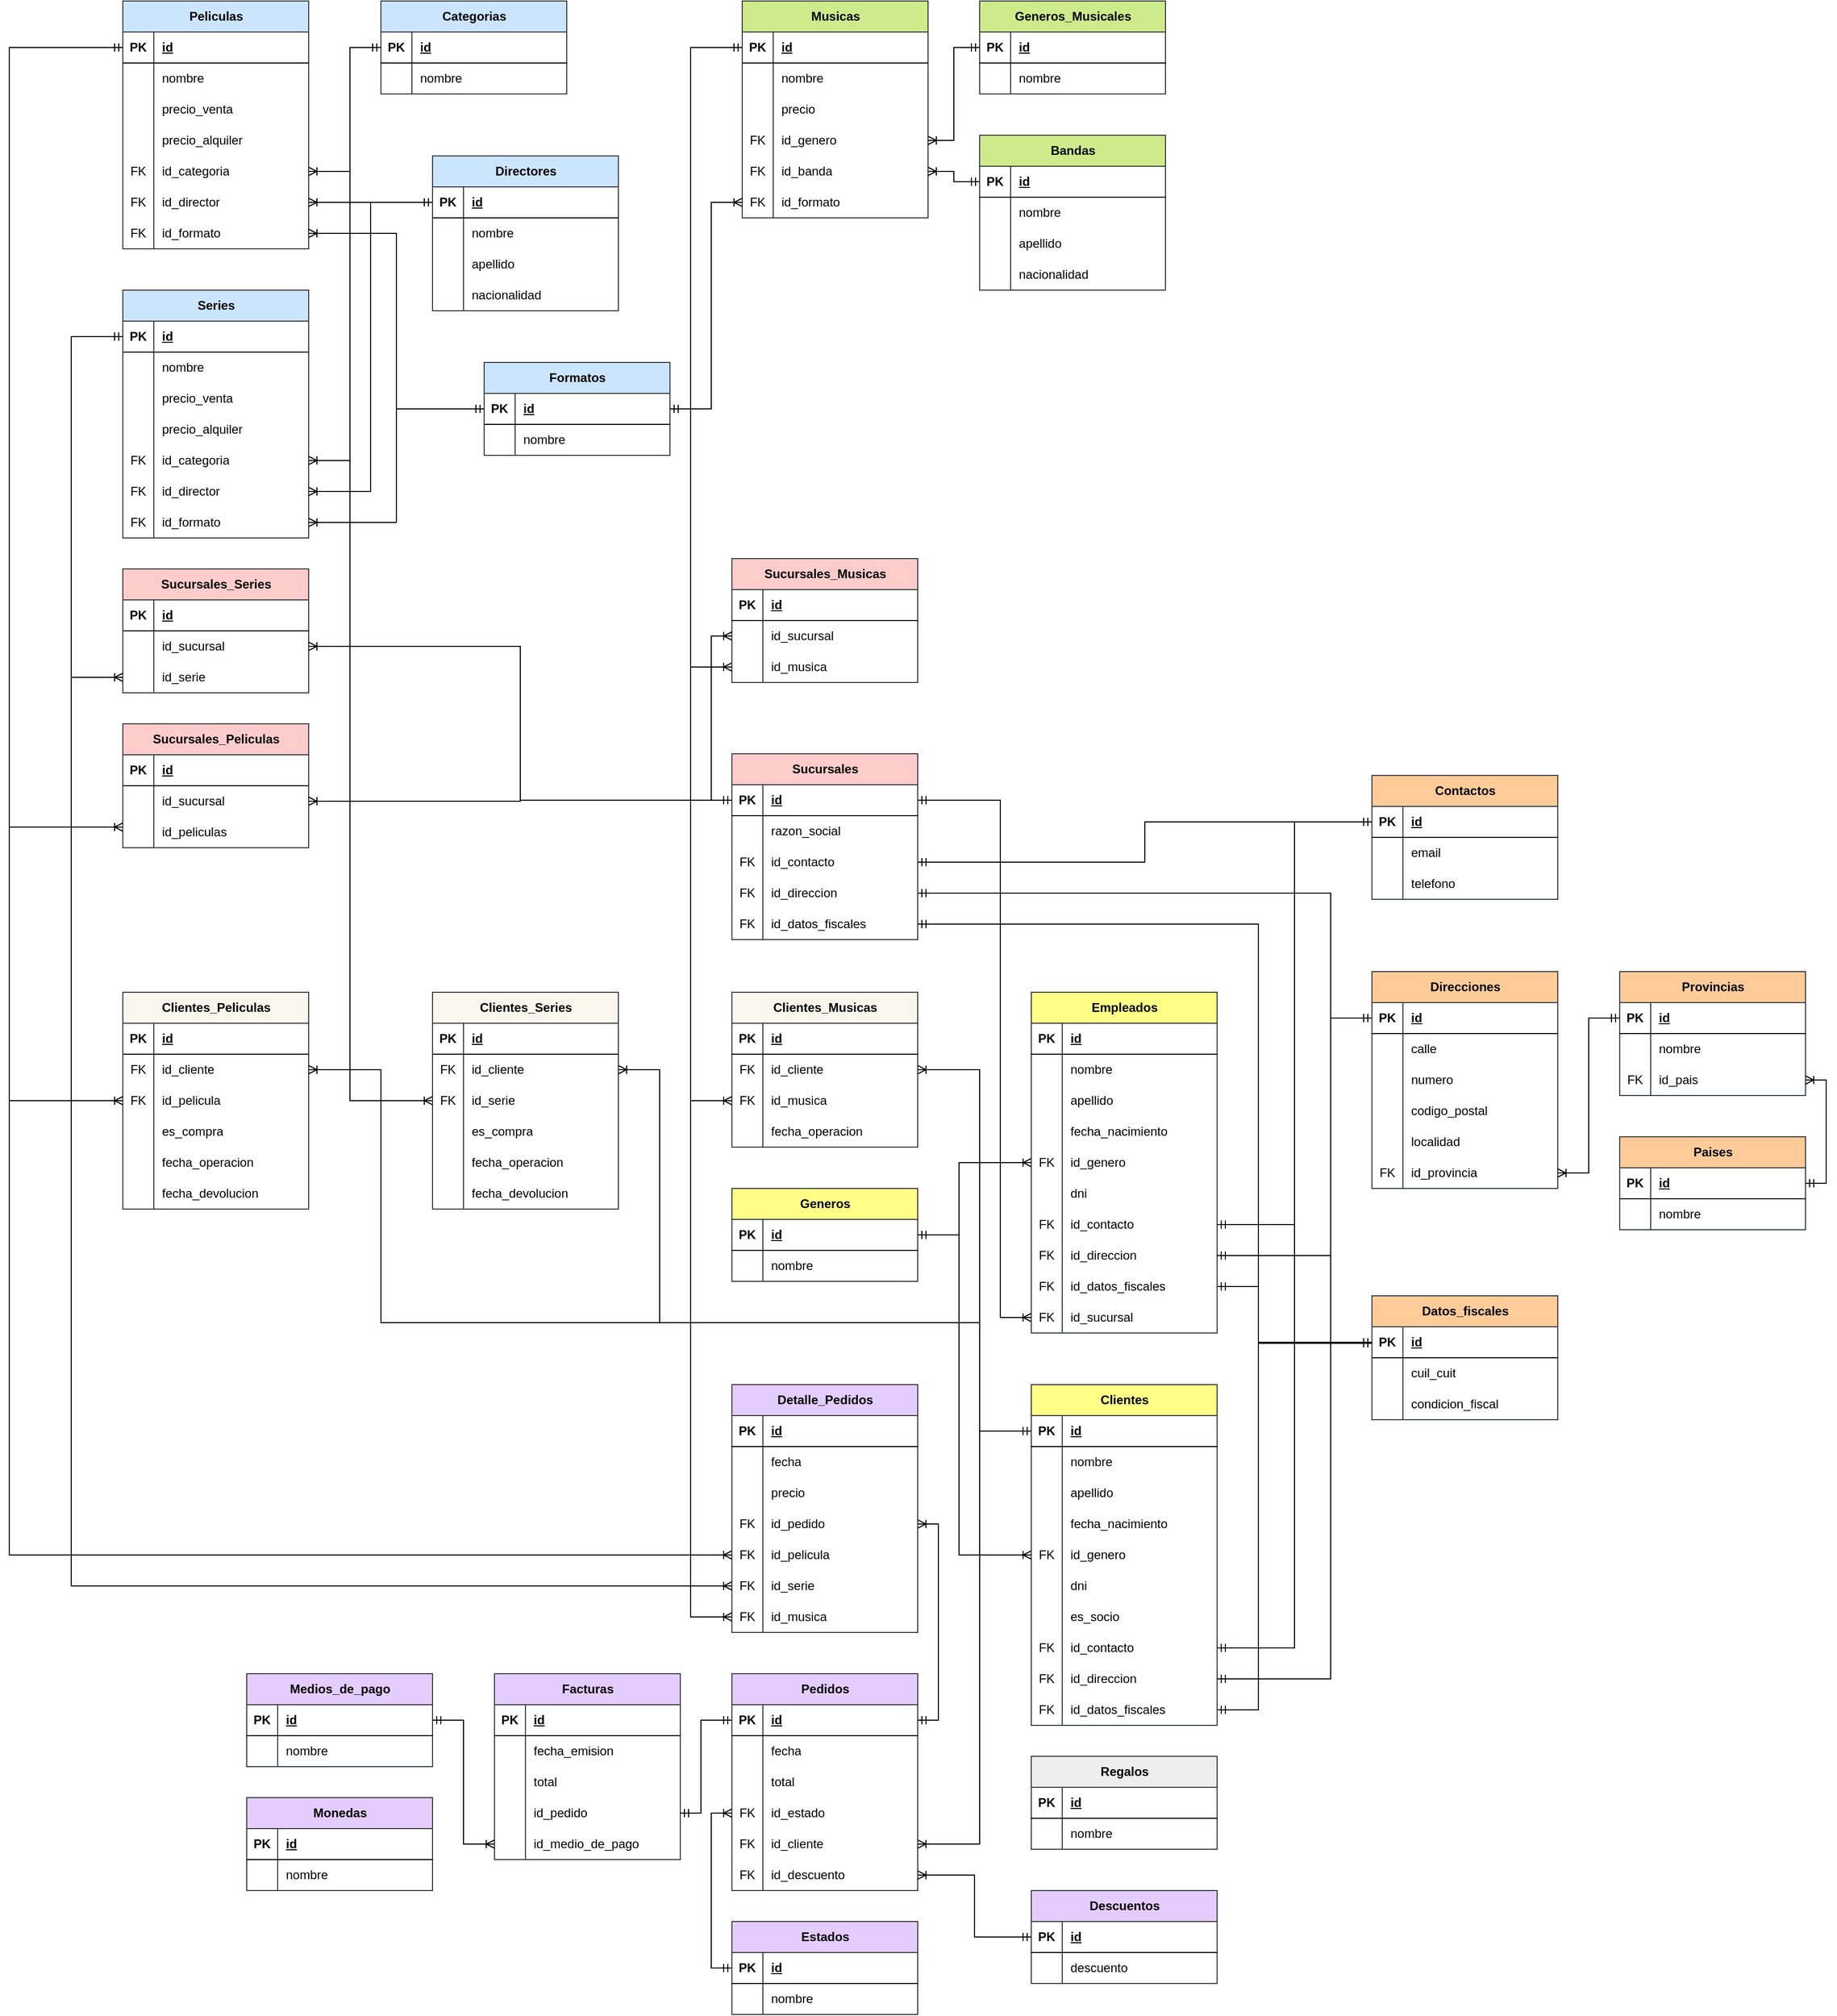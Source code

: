 <mxfile version="22.1.16" type="device">
  <diagram name="Página-1" id="eBLSCJLNclHRMEVA2PuA">
    <mxGraphModel dx="1994" dy="666" grid="1" gridSize="10" guides="1" tooltips="1" connect="1" arrows="1" fold="1" page="1" pageScale="1" pageWidth="827" pageHeight="1169" math="0" shadow="0">
      <root>
        <mxCell id="0" />
        <mxCell id="1" parent="0" />
        <mxCell id="WsbVkzcV0Bx7b9C360pJ-1" value="Peliculas" style="shape=table;startSize=30;container=1;collapsible=1;childLayout=tableLayout;fixedRows=1;rowLines=0;fontStyle=1;align=center;resizeLast=1;html=1;fillColor=#cce5ff;strokeColor=#36393d;" parent="1" vertex="1">
          <mxGeometry x="-650" y="40" width="180" height="240" as="geometry" />
        </mxCell>
        <mxCell id="WsbVkzcV0Bx7b9C360pJ-2" value="" style="shape=tableRow;horizontal=0;startSize=0;swimlaneHead=0;swimlaneBody=0;fillColor=none;collapsible=0;dropTarget=0;points=[[0,0.5],[1,0.5]];portConstraint=eastwest;top=0;left=0;right=0;bottom=1;" parent="WsbVkzcV0Bx7b9C360pJ-1" vertex="1">
          <mxGeometry y="30" width="180" height="30" as="geometry" />
        </mxCell>
        <mxCell id="WsbVkzcV0Bx7b9C360pJ-3" value="PK" style="shape=partialRectangle;connectable=0;fillColor=none;top=0;left=0;bottom=0;right=0;fontStyle=1;overflow=hidden;whiteSpace=wrap;html=1;" parent="WsbVkzcV0Bx7b9C360pJ-2" vertex="1">
          <mxGeometry width="30" height="30" as="geometry">
            <mxRectangle width="30" height="30" as="alternateBounds" />
          </mxGeometry>
        </mxCell>
        <mxCell id="WsbVkzcV0Bx7b9C360pJ-4" value="id" style="shape=partialRectangle;connectable=0;fillColor=none;top=0;left=0;bottom=0;right=0;align=left;spacingLeft=6;fontStyle=5;overflow=hidden;whiteSpace=wrap;html=1;" parent="WsbVkzcV0Bx7b9C360pJ-2" vertex="1">
          <mxGeometry x="30" width="150" height="30" as="geometry">
            <mxRectangle width="150" height="30" as="alternateBounds" />
          </mxGeometry>
        </mxCell>
        <mxCell id="WsbVkzcV0Bx7b9C360pJ-5" value="" style="shape=tableRow;horizontal=0;startSize=0;swimlaneHead=0;swimlaneBody=0;fillColor=none;collapsible=0;dropTarget=0;points=[[0,0.5],[1,0.5]];portConstraint=eastwest;top=0;left=0;right=0;bottom=0;" parent="WsbVkzcV0Bx7b9C360pJ-1" vertex="1">
          <mxGeometry y="60" width="180" height="30" as="geometry" />
        </mxCell>
        <mxCell id="WsbVkzcV0Bx7b9C360pJ-6" value="" style="shape=partialRectangle;connectable=0;fillColor=none;top=0;left=0;bottom=0;right=0;editable=1;overflow=hidden;whiteSpace=wrap;html=1;" parent="WsbVkzcV0Bx7b9C360pJ-5" vertex="1">
          <mxGeometry width="30" height="30" as="geometry">
            <mxRectangle width="30" height="30" as="alternateBounds" />
          </mxGeometry>
        </mxCell>
        <mxCell id="WsbVkzcV0Bx7b9C360pJ-7" value="nombre" style="shape=partialRectangle;connectable=0;fillColor=none;top=0;left=0;bottom=0;right=0;align=left;spacingLeft=6;overflow=hidden;whiteSpace=wrap;html=1;" parent="WsbVkzcV0Bx7b9C360pJ-5" vertex="1">
          <mxGeometry x="30" width="150" height="30" as="geometry">
            <mxRectangle width="150" height="30" as="alternateBounds" />
          </mxGeometry>
        </mxCell>
        <mxCell id="WsbVkzcV0Bx7b9C360pJ-8" value="" style="shape=tableRow;horizontal=0;startSize=0;swimlaneHead=0;swimlaneBody=0;fillColor=none;collapsible=0;dropTarget=0;points=[[0,0.5],[1,0.5]];portConstraint=eastwest;top=0;left=0;right=0;bottom=0;" parent="WsbVkzcV0Bx7b9C360pJ-1" vertex="1">
          <mxGeometry y="90" width="180" height="30" as="geometry" />
        </mxCell>
        <mxCell id="WsbVkzcV0Bx7b9C360pJ-9" value="" style="shape=partialRectangle;connectable=0;fillColor=none;top=0;left=0;bottom=0;right=0;editable=1;overflow=hidden;whiteSpace=wrap;html=1;" parent="WsbVkzcV0Bx7b9C360pJ-8" vertex="1">
          <mxGeometry width="30" height="30" as="geometry">
            <mxRectangle width="30" height="30" as="alternateBounds" />
          </mxGeometry>
        </mxCell>
        <mxCell id="WsbVkzcV0Bx7b9C360pJ-10" value="precio_venta" style="shape=partialRectangle;connectable=0;fillColor=none;top=0;left=0;bottom=0;right=0;align=left;spacingLeft=6;overflow=hidden;whiteSpace=wrap;html=1;" parent="WsbVkzcV0Bx7b9C360pJ-8" vertex="1">
          <mxGeometry x="30" width="150" height="30" as="geometry">
            <mxRectangle width="150" height="30" as="alternateBounds" />
          </mxGeometry>
        </mxCell>
        <mxCell id="WsbVkzcV0Bx7b9C360pJ-198" value="" style="shape=tableRow;horizontal=0;startSize=0;swimlaneHead=0;swimlaneBody=0;fillColor=none;collapsible=0;dropTarget=0;points=[[0,0.5],[1,0.5]];portConstraint=eastwest;top=0;left=0;right=0;bottom=0;" parent="WsbVkzcV0Bx7b9C360pJ-1" vertex="1">
          <mxGeometry y="120" width="180" height="30" as="geometry" />
        </mxCell>
        <mxCell id="WsbVkzcV0Bx7b9C360pJ-199" value="" style="shape=partialRectangle;connectable=0;fillColor=none;top=0;left=0;bottom=0;right=0;editable=1;overflow=hidden;whiteSpace=wrap;html=1;" parent="WsbVkzcV0Bx7b9C360pJ-198" vertex="1">
          <mxGeometry width="30" height="30" as="geometry">
            <mxRectangle width="30" height="30" as="alternateBounds" />
          </mxGeometry>
        </mxCell>
        <mxCell id="WsbVkzcV0Bx7b9C360pJ-200" value="precio_alquiler" style="shape=partialRectangle;connectable=0;fillColor=none;top=0;left=0;bottom=0;right=0;align=left;spacingLeft=6;overflow=hidden;whiteSpace=wrap;html=1;" parent="WsbVkzcV0Bx7b9C360pJ-198" vertex="1">
          <mxGeometry x="30" width="150" height="30" as="geometry">
            <mxRectangle width="150" height="30" as="alternateBounds" />
          </mxGeometry>
        </mxCell>
        <mxCell id="WsbVkzcV0Bx7b9C360pJ-11" value="" style="shape=tableRow;horizontal=0;startSize=0;swimlaneHead=0;swimlaneBody=0;fillColor=none;collapsible=0;dropTarget=0;points=[[0,0.5],[1,0.5]];portConstraint=eastwest;top=0;left=0;right=0;bottom=0;" parent="WsbVkzcV0Bx7b9C360pJ-1" vertex="1">
          <mxGeometry y="150" width="180" height="30" as="geometry" />
        </mxCell>
        <mxCell id="WsbVkzcV0Bx7b9C360pJ-12" value="FK" style="shape=partialRectangle;connectable=0;fillColor=none;top=0;left=0;bottom=0;right=0;editable=1;overflow=hidden;whiteSpace=wrap;html=1;" parent="WsbVkzcV0Bx7b9C360pJ-11" vertex="1">
          <mxGeometry width="30" height="30" as="geometry">
            <mxRectangle width="30" height="30" as="alternateBounds" />
          </mxGeometry>
        </mxCell>
        <mxCell id="WsbVkzcV0Bx7b9C360pJ-13" value="id_categoria" style="shape=partialRectangle;connectable=0;fillColor=none;top=0;left=0;bottom=0;right=0;align=left;spacingLeft=6;overflow=hidden;whiteSpace=wrap;html=1;" parent="WsbVkzcV0Bx7b9C360pJ-11" vertex="1">
          <mxGeometry x="30" width="150" height="30" as="geometry">
            <mxRectangle width="150" height="30" as="alternateBounds" />
          </mxGeometry>
        </mxCell>
        <mxCell id="WsbVkzcV0Bx7b9C360pJ-201" value="" style="shape=tableRow;horizontal=0;startSize=0;swimlaneHead=0;swimlaneBody=0;fillColor=none;collapsible=0;dropTarget=0;points=[[0,0.5],[1,0.5]];portConstraint=eastwest;top=0;left=0;right=0;bottom=0;" parent="WsbVkzcV0Bx7b9C360pJ-1" vertex="1">
          <mxGeometry y="180" width="180" height="30" as="geometry" />
        </mxCell>
        <mxCell id="WsbVkzcV0Bx7b9C360pJ-202" value="FK" style="shape=partialRectangle;connectable=0;fillColor=none;top=0;left=0;bottom=0;right=0;editable=1;overflow=hidden;whiteSpace=wrap;html=1;" parent="WsbVkzcV0Bx7b9C360pJ-201" vertex="1">
          <mxGeometry width="30" height="30" as="geometry">
            <mxRectangle width="30" height="30" as="alternateBounds" />
          </mxGeometry>
        </mxCell>
        <mxCell id="WsbVkzcV0Bx7b9C360pJ-203" value="id_director" style="shape=partialRectangle;connectable=0;fillColor=none;top=0;left=0;bottom=0;right=0;align=left;spacingLeft=6;overflow=hidden;whiteSpace=wrap;html=1;" parent="WsbVkzcV0Bx7b9C360pJ-201" vertex="1">
          <mxGeometry x="30" width="150" height="30" as="geometry">
            <mxRectangle width="150" height="30" as="alternateBounds" />
          </mxGeometry>
        </mxCell>
        <mxCell id="WsbVkzcV0Bx7b9C360pJ-204" value="" style="shape=tableRow;horizontal=0;startSize=0;swimlaneHead=0;swimlaneBody=0;fillColor=none;collapsible=0;dropTarget=0;points=[[0,0.5],[1,0.5]];portConstraint=eastwest;top=0;left=0;right=0;bottom=0;" parent="WsbVkzcV0Bx7b9C360pJ-1" vertex="1">
          <mxGeometry y="210" width="180" height="30" as="geometry" />
        </mxCell>
        <mxCell id="WsbVkzcV0Bx7b9C360pJ-205" value="FK" style="shape=partialRectangle;connectable=0;fillColor=none;top=0;left=0;bottom=0;right=0;editable=1;overflow=hidden;whiteSpace=wrap;html=1;" parent="WsbVkzcV0Bx7b9C360pJ-204" vertex="1">
          <mxGeometry width="30" height="30" as="geometry">
            <mxRectangle width="30" height="30" as="alternateBounds" />
          </mxGeometry>
        </mxCell>
        <mxCell id="WsbVkzcV0Bx7b9C360pJ-206" value="id_formato" style="shape=partialRectangle;connectable=0;fillColor=none;top=0;left=0;bottom=0;right=0;align=left;spacingLeft=6;overflow=hidden;whiteSpace=wrap;html=1;" parent="WsbVkzcV0Bx7b9C360pJ-204" vertex="1">
          <mxGeometry x="30" width="150" height="30" as="geometry">
            <mxRectangle width="150" height="30" as="alternateBounds" />
          </mxGeometry>
        </mxCell>
        <mxCell id="WsbVkzcV0Bx7b9C360pJ-40" value="Directores" style="shape=table;startSize=30;container=1;collapsible=1;childLayout=tableLayout;fixedRows=1;rowLines=0;fontStyle=1;align=center;resizeLast=1;html=1;fillColor=#cce5ff;strokeColor=#36393d;" parent="1" vertex="1">
          <mxGeometry x="-350" y="190" width="180" height="150" as="geometry" />
        </mxCell>
        <mxCell id="WsbVkzcV0Bx7b9C360pJ-41" value="" style="shape=tableRow;horizontal=0;startSize=0;swimlaneHead=0;swimlaneBody=0;fillColor=none;collapsible=0;dropTarget=0;points=[[0,0.5],[1,0.5]];portConstraint=eastwest;top=0;left=0;right=0;bottom=1;" parent="WsbVkzcV0Bx7b9C360pJ-40" vertex="1">
          <mxGeometry y="30" width="180" height="30" as="geometry" />
        </mxCell>
        <mxCell id="WsbVkzcV0Bx7b9C360pJ-42" value="PK" style="shape=partialRectangle;connectable=0;fillColor=none;top=0;left=0;bottom=0;right=0;fontStyle=1;overflow=hidden;whiteSpace=wrap;html=1;" parent="WsbVkzcV0Bx7b9C360pJ-41" vertex="1">
          <mxGeometry width="30" height="30" as="geometry">
            <mxRectangle width="30" height="30" as="alternateBounds" />
          </mxGeometry>
        </mxCell>
        <mxCell id="WsbVkzcV0Bx7b9C360pJ-43" value="id" style="shape=partialRectangle;connectable=0;fillColor=none;top=0;left=0;bottom=0;right=0;align=left;spacingLeft=6;fontStyle=5;overflow=hidden;whiteSpace=wrap;html=1;" parent="WsbVkzcV0Bx7b9C360pJ-41" vertex="1">
          <mxGeometry x="30" width="150" height="30" as="geometry">
            <mxRectangle width="150" height="30" as="alternateBounds" />
          </mxGeometry>
        </mxCell>
        <mxCell id="WsbVkzcV0Bx7b9C360pJ-44" value="" style="shape=tableRow;horizontal=0;startSize=0;swimlaneHead=0;swimlaneBody=0;fillColor=none;collapsible=0;dropTarget=0;points=[[0,0.5],[1,0.5]];portConstraint=eastwest;top=0;left=0;right=0;bottom=0;" parent="WsbVkzcV0Bx7b9C360pJ-40" vertex="1">
          <mxGeometry y="60" width="180" height="30" as="geometry" />
        </mxCell>
        <mxCell id="WsbVkzcV0Bx7b9C360pJ-45" value="" style="shape=partialRectangle;connectable=0;fillColor=none;top=0;left=0;bottom=0;right=0;editable=1;overflow=hidden;whiteSpace=wrap;html=1;" parent="WsbVkzcV0Bx7b9C360pJ-44" vertex="1">
          <mxGeometry width="30" height="30" as="geometry">
            <mxRectangle width="30" height="30" as="alternateBounds" />
          </mxGeometry>
        </mxCell>
        <mxCell id="WsbVkzcV0Bx7b9C360pJ-46" value="nombre" style="shape=partialRectangle;connectable=0;fillColor=none;top=0;left=0;bottom=0;right=0;align=left;spacingLeft=6;overflow=hidden;whiteSpace=wrap;html=1;" parent="WsbVkzcV0Bx7b9C360pJ-44" vertex="1">
          <mxGeometry x="30" width="150" height="30" as="geometry">
            <mxRectangle width="150" height="30" as="alternateBounds" />
          </mxGeometry>
        </mxCell>
        <mxCell id="WsbVkzcV0Bx7b9C360pJ-47" value="" style="shape=tableRow;horizontal=0;startSize=0;swimlaneHead=0;swimlaneBody=0;fillColor=none;collapsible=0;dropTarget=0;points=[[0,0.5],[1,0.5]];portConstraint=eastwest;top=0;left=0;right=0;bottom=0;" parent="WsbVkzcV0Bx7b9C360pJ-40" vertex="1">
          <mxGeometry y="90" width="180" height="30" as="geometry" />
        </mxCell>
        <mxCell id="WsbVkzcV0Bx7b9C360pJ-48" value="" style="shape=partialRectangle;connectable=0;fillColor=none;top=0;left=0;bottom=0;right=0;editable=1;overflow=hidden;whiteSpace=wrap;html=1;" parent="WsbVkzcV0Bx7b9C360pJ-47" vertex="1">
          <mxGeometry width="30" height="30" as="geometry">
            <mxRectangle width="30" height="30" as="alternateBounds" />
          </mxGeometry>
        </mxCell>
        <mxCell id="WsbVkzcV0Bx7b9C360pJ-49" value="apellido" style="shape=partialRectangle;connectable=0;fillColor=none;top=0;left=0;bottom=0;right=0;align=left;spacingLeft=6;overflow=hidden;whiteSpace=wrap;html=1;" parent="WsbVkzcV0Bx7b9C360pJ-47" vertex="1">
          <mxGeometry x="30" width="150" height="30" as="geometry">
            <mxRectangle width="150" height="30" as="alternateBounds" />
          </mxGeometry>
        </mxCell>
        <mxCell id="WsbVkzcV0Bx7b9C360pJ-50" value="" style="shape=tableRow;horizontal=0;startSize=0;swimlaneHead=0;swimlaneBody=0;fillColor=none;collapsible=0;dropTarget=0;points=[[0,0.5],[1,0.5]];portConstraint=eastwest;top=0;left=0;right=0;bottom=0;" parent="WsbVkzcV0Bx7b9C360pJ-40" vertex="1">
          <mxGeometry y="120" width="180" height="30" as="geometry" />
        </mxCell>
        <mxCell id="WsbVkzcV0Bx7b9C360pJ-51" value="" style="shape=partialRectangle;connectable=0;fillColor=none;top=0;left=0;bottom=0;right=0;editable=1;overflow=hidden;whiteSpace=wrap;html=1;" parent="WsbVkzcV0Bx7b9C360pJ-50" vertex="1">
          <mxGeometry width="30" height="30" as="geometry">
            <mxRectangle width="30" height="30" as="alternateBounds" />
          </mxGeometry>
        </mxCell>
        <mxCell id="WsbVkzcV0Bx7b9C360pJ-52" value="nacionalidad" style="shape=partialRectangle;connectable=0;fillColor=none;top=0;left=0;bottom=0;right=0;align=left;spacingLeft=6;overflow=hidden;whiteSpace=wrap;html=1;" parent="WsbVkzcV0Bx7b9C360pJ-50" vertex="1">
          <mxGeometry x="30" width="150" height="30" as="geometry">
            <mxRectangle width="150" height="30" as="alternateBounds" />
          </mxGeometry>
        </mxCell>
        <mxCell id="WsbVkzcV0Bx7b9C360pJ-53" value="Formatos" style="shape=table;startSize=30;container=1;collapsible=1;childLayout=tableLayout;fixedRows=1;rowLines=0;fontStyle=1;align=center;resizeLast=1;html=1;fillColor=#cce5ff;strokeColor=#36393d;" parent="1" vertex="1">
          <mxGeometry x="-300" y="390" width="180" height="90" as="geometry" />
        </mxCell>
        <mxCell id="WsbVkzcV0Bx7b9C360pJ-54" value="" style="shape=tableRow;horizontal=0;startSize=0;swimlaneHead=0;swimlaneBody=0;fillColor=none;collapsible=0;dropTarget=0;points=[[0,0.5],[1,0.5]];portConstraint=eastwest;top=0;left=0;right=0;bottom=1;" parent="WsbVkzcV0Bx7b9C360pJ-53" vertex="1">
          <mxGeometry y="30" width="180" height="30" as="geometry" />
        </mxCell>
        <mxCell id="WsbVkzcV0Bx7b9C360pJ-55" value="PK" style="shape=partialRectangle;connectable=0;fillColor=none;top=0;left=0;bottom=0;right=0;fontStyle=1;overflow=hidden;whiteSpace=wrap;html=1;" parent="WsbVkzcV0Bx7b9C360pJ-54" vertex="1">
          <mxGeometry width="30" height="30" as="geometry">
            <mxRectangle width="30" height="30" as="alternateBounds" />
          </mxGeometry>
        </mxCell>
        <mxCell id="WsbVkzcV0Bx7b9C360pJ-56" value="id" style="shape=partialRectangle;connectable=0;fillColor=none;top=0;left=0;bottom=0;right=0;align=left;spacingLeft=6;fontStyle=5;overflow=hidden;whiteSpace=wrap;html=1;" parent="WsbVkzcV0Bx7b9C360pJ-54" vertex="1">
          <mxGeometry x="30" width="150" height="30" as="geometry">
            <mxRectangle width="150" height="30" as="alternateBounds" />
          </mxGeometry>
        </mxCell>
        <mxCell id="WsbVkzcV0Bx7b9C360pJ-57" value="" style="shape=tableRow;horizontal=0;startSize=0;swimlaneHead=0;swimlaneBody=0;fillColor=none;collapsible=0;dropTarget=0;points=[[0,0.5],[1,0.5]];portConstraint=eastwest;top=0;left=0;right=0;bottom=0;" parent="WsbVkzcV0Bx7b9C360pJ-53" vertex="1">
          <mxGeometry y="60" width="180" height="30" as="geometry" />
        </mxCell>
        <mxCell id="WsbVkzcV0Bx7b9C360pJ-58" value="" style="shape=partialRectangle;connectable=0;fillColor=none;top=0;left=0;bottom=0;right=0;editable=1;overflow=hidden;whiteSpace=wrap;html=1;" parent="WsbVkzcV0Bx7b9C360pJ-57" vertex="1">
          <mxGeometry width="30" height="30" as="geometry">
            <mxRectangle width="30" height="30" as="alternateBounds" />
          </mxGeometry>
        </mxCell>
        <mxCell id="WsbVkzcV0Bx7b9C360pJ-59" value="nombre" style="shape=partialRectangle;connectable=0;fillColor=none;top=0;left=0;bottom=0;right=0;align=left;spacingLeft=6;overflow=hidden;whiteSpace=wrap;html=1;" parent="WsbVkzcV0Bx7b9C360pJ-57" vertex="1">
          <mxGeometry x="30" width="150" height="30" as="geometry">
            <mxRectangle width="150" height="30" as="alternateBounds" />
          </mxGeometry>
        </mxCell>
        <mxCell id="WsbVkzcV0Bx7b9C360pJ-66" value="Clientes" style="shape=table;startSize=30;container=1;collapsible=1;childLayout=tableLayout;fixedRows=1;rowLines=0;fontStyle=1;align=center;resizeLast=1;html=1;fillColor=#ffff88;strokeColor=#36393d;" parent="1" vertex="1">
          <mxGeometry x="230" y="1380" width="180" height="330" as="geometry" />
        </mxCell>
        <mxCell id="WsbVkzcV0Bx7b9C360pJ-67" value="" style="shape=tableRow;horizontal=0;startSize=0;swimlaneHead=0;swimlaneBody=0;fillColor=none;collapsible=0;dropTarget=0;points=[[0,0.5],[1,0.5]];portConstraint=eastwest;top=0;left=0;right=0;bottom=1;" parent="WsbVkzcV0Bx7b9C360pJ-66" vertex="1">
          <mxGeometry y="30" width="180" height="30" as="geometry" />
        </mxCell>
        <mxCell id="WsbVkzcV0Bx7b9C360pJ-68" value="PK" style="shape=partialRectangle;connectable=0;fillColor=none;top=0;left=0;bottom=0;right=0;fontStyle=1;overflow=hidden;whiteSpace=wrap;html=1;" parent="WsbVkzcV0Bx7b9C360pJ-67" vertex="1">
          <mxGeometry width="30" height="30" as="geometry">
            <mxRectangle width="30" height="30" as="alternateBounds" />
          </mxGeometry>
        </mxCell>
        <mxCell id="WsbVkzcV0Bx7b9C360pJ-69" value="id" style="shape=partialRectangle;connectable=0;fillColor=none;top=0;left=0;bottom=0;right=0;align=left;spacingLeft=6;fontStyle=5;overflow=hidden;whiteSpace=wrap;html=1;" parent="WsbVkzcV0Bx7b9C360pJ-67" vertex="1">
          <mxGeometry x="30" width="150" height="30" as="geometry">
            <mxRectangle width="150" height="30" as="alternateBounds" />
          </mxGeometry>
        </mxCell>
        <mxCell id="WsbVkzcV0Bx7b9C360pJ-70" value="" style="shape=tableRow;horizontal=0;startSize=0;swimlaneHead=0;swimlaneBody=0;fillColor=none;collapsible=0;dropTarget=0;points=[[0,0.5],[1,0.5]];portConstraint=eastwest;top=0;left=0;right=0;bottom=0;" parent="WsbVkzcV0Bx7b9C360pJ-66" vertex="1">
          <mxGeometry y="60" width="180" height="30" as="geometry" />
        </mxCell>
        <mxCell id="WsbVkzcV0Bx7b9C360pJ-71" value="" style="shape=partialRectangle;connectable=0;fillColor=none;top=0;left=0;bottom=0;right=0;editable=1;overflow=hidden;whiteSpace=wrap;html=1;" parent="WsbVkzcV0Bx7b9C360pJ-70" vertex="1">
          <mxGeometry width="30" height="30" as="geometry">
            <mxRectangle width="30" height="30" as="alternateBounds" />
          </mxGeometry>
        </mxCell>
        <mxCell id="WsbVkzcV0Bx7b9C360pJ-72" value="nombre" style="shape=partialRectangle;connectable=0;fillColor=none;top=0;left=0;bottom=0;right=0;align=left;spacingLeft=6;overflow=hidden;whiteSpace=wrap;html=1;" parent="WsbVkzcV0Bx7b9C360pJ-70" vertex="1">
          <mxGeometry x="30" width="150" height="30" as="geometry">
            <mxRectangle width="150" height="30" as="alternateBounds" />
          </mxGeometry>
        </mxCell>
        <mxCell id="WsbVkzcV0Bx7b9C360pJ-73" value="" style="shape=tableRow;horizontal=0;startSize=0;swimlaneHead=0;swimlaneBody=0;fillColor=none;collapsible=0;dropTarget=0;points=[[0,0.5],[1,0.5]];portConstraint=eastwest;top=0;left=0;right=0;bottom=0;" parent="WsbVkzcV0Bx7b9C360pJ-66" vertex="1">
          <mxGeometry y="90" width="180" height="30" as="geometry" />
        </mxCell>
        <mxCell id="WsbVkzcV0Bx7b9C360pJ-74" value="" style="shape=partialRectangle;connectable=0;fillColor=none;top=0;left=0;bottom=0;right=0;editable=1;overflow=hidden;whiteSpace=wrap;html=1;" parent="WsbVkzcV0Bx7b9C360pJ-73" vertex="1">
          <mxGeometry width="30" height="30" as="geometry">
            <mxRectangle width="30" height="30" as="alternateBounds" />
          </mxGeometry>
        </mxCell>
        <mxCell id="WsbVkzcV0Bx7b9C360pJ-75" value="apellido" style="shape=partialRectangle;connectable=0;fillColor=none;top=0;left=0;bottom=0;right=0;align=left;spacingLeft=6;overflow=hidden;whiteSpace=wrap;html=1;" parent="WsbVkzcV0Bx7b9C360pJ-73" vertex="1">
          <mxGeometry x="30" width="150" height="30" as="geometry">
            <mxRectangle width="150" height="30" as="alternateBounds" />
          </mxGeometry>
        </mxCell>
        <mxCell id="WsbVkzcV0Bx7b9C360pJ-76" value="" style="shape=tableRow;horizontal=0;startSize=0;swimlaneHead=0;swimlaneBody=0;fillColor=none;collapsible=0;dropTarget=0;points=[[0,0.5],[1,0.5]];portConstraint=eastwest;top=0;left=0;right=0;bottom=0;" parent="WsbVkzcV0Bx7b9C360pJ-66" vertex="1">
          <mxGeometry y="120" width="180" height="30" as="geometry" />
        </mxCell>
        <mxCell id="WsbVkzcV0Bx7b9C360pJ-77" value="" style="shape=partialRectangle;connectable=0;fillColor=none;top=0;left=0;bottom=0;right=0;editable=1;overflow=hidden;whiteSpace=wrap;html=1;" parent="WsbVkzcV0Bx7b9C360pJ-76" vertex="1">
          <mxGeometry width="30" height="30" as="geometry">
            <mxRectangle width="30" height="30" as="alternateBounds" />
          </mxGeometry>
        </mxCell>
        <mxCell id="WsbVkzcV0Bx7b9C360pJ-78" value="fecha_nacimiento" style="shape=partialRectangle;connectable=0;fillColor=none;top=0;left=0;bottom=0;right=0;align=left;spacingLeft=6;overflow=hidden;whiteSpace=wrap;html=1;" parent="WsbVkzcV0Bx7b9C360pJ-76" vertex="1">
          <mxGeometry x="30" width="150" height="30" as="geometry">
            <mxRectangle width="150" height="30" as="alternateBounds" />
          </mxGeometry>
        </mxCell>
        <mxCell id="WsbVkzcV0Bx7b9C360pJ-431" value="" style="shape=tableRow;horizontal=0;startSize=0;swimlaneHead=0;swimlaneBody=0;fillColor=none;collapsible=0;dropTarget=0;points=[[0,0.5],[1,0.5]];portConstraint=eastwest;top=0;left=0;right=0;bottom=0;" parent="WsbVkzcV0Bx7b9C360pJ-66" vertex="1">
          <mxGeometry y="150" width="180" height="30" as="geometry" />
        </mxCell>
        <mxCell id="WsbVkzcV0Bx7b9C360pJ-432" value="FK" style="shape=partialRectangle;connectable=0;fillColor=none;top=0;left=0;bottom=0;right=0;editable=1;overflow=hidden;whiteSpace=wrap;html=1;" parent="WsbVkzcV0Bx7b9C360pJ-431" vertex="1">
          <mxGeometry width="30" height="30" as="geometry">
            <mxRectangle width="30" height="30" as="alternateBounds" />
          </mxGeometry>
        </mxCell>
        <mxCell id="WsbVkzcV0Bx7b9C360pJ-433" value="id_genero" style="shape=partialRectangle;connectable=0;fillColor=none;top=0;left=0;bottom=0;right=0;align=left;spacingLeft=6;overflow=hidden;whiteSpace=wrap;html=1;" parent="WsbVkzcV0Bx7b9C360pJ-431" vertex="1">
          <mxGeometry x="30" width="150" height="30" as="geometry">
            <mxRectangle width="150" height="30" as="alternateBounds" />
          </mxGeometry>
        </mxCell>
        <mxCell id="WsbVkzcV0Bx7b9C360pJ-354" value="" style="shape=tableRow;horizontal=0;startSize=0;swimlaneHead=0;swimlaneBody=0;fillColor=none;collapsible=0;dropTarget=0;points=[[0,0.5],[1,0.5]];portConstraint=eastwest;top=0;left=0;right=0;bottom=0;" parent="WsbVkzcV0Bx7b9C360pJ-66" vertex="1">
          <mxGeometry y="180" width="180" height="30" as="geometry" />
        </mxCell>
        <mxCell id="WsbVkzcV0Bx7b9C360pJ-355" value="" style="shape=partialRectangle;connectable=0;fillColor=none;top=0;left=0;bottom=0;right=0;editable=1;overflow=hidden;whiteSpace=wrap;html=1;" parent="WsbVkzcV0Bx7b9C360pJ-354" vertex="1">
          <mxGeometry width="30" height="30" as="geometry">
            <mxRectangle width="30" height="30" as="alternateBounds" />
          </mxGeometry>
        </mxCell>
        <mxCell id="WsbVkzcV0Bx7b9C360pJ-356" value="dni" style="shape=partialRectangle;connectable=0;fillColor=none;top=0;left=0;bottom=0;right=0;align=left;spacingLeft=6;overflow=hidden;whiteSpace=wrap;html=1;" parent="WsbVkzcV0Bx7b9C360pJ-354" vertex="1">
          <mxGeometry x="30" width="150" height="30" as="geometry">
            <mxRectangle width="150" height="30" as="alternateBounds" />
          </mxGeometry>
        </mxCell>
        <mxCell id="ZGrW_oa9wNd54KOVcdHI-1" value="" style="shape=tableRow;horizontal=0;startSize=0;swimlaneHead=0;swimlaneBody=0;fillColor=none;collapsible=0;dropTarget=0;points=[[0,0.5],[1,0.5]];portConstraint=eastwest;top=0;left=0;right=0;bottom=0;" vertex="1" parent="WsbVkzcV0Bx7b9C360pJ-66">
          <mxGeometry y="210" width="180" height="30" as="geometry" />
        </mxCell>
        <mxCell id="ZGrW_oa9wNd54KOVcdHI-2" value="" style="shape=partialRectangle;connectable=0;fillColor=none;top=0;left=0;bottom=0;right=0;editable=1;overflow=hidden;whiteSpace=wrap;html=1;" vertex="1" parent="ZGrW_oa9wNd54KOVcdHI-1">
          <mxGeometry width="30" height="30" as="geometry">
            <mxRectangle width="30" height="30" as="alternateBounds" />
          </mxGeometry>
        </mxCell>
        <mxCell id="ZGrW_oa9wNd54KOVcdHI-3" value="es_socio" style="shape=partialRectangle;connectable=0;fillColor=none;top=0;left=0;bottom=0;right=0;align=left;spacingLeft=6;overflow=hidden;whiteSpace=wrap;html=1;" vertex="1" parent="ZGrW_oa9wNd54KOVcdHI-1">
          <mxGeometry x="30" width="150" height="30" as="geometry">
            <mxRectangle width="150" height="30" as="alternateBounds" />
          </mxGeometry>
        </mxCell>
        <mxCell id="WsbVkzcV0Bx7b9C360pJ-373" value="" style="shape=tableRow;horizontal=0;startSize=0;swimlaneHead=0;swimlaneBody=0;fillColor=none;collapsible=0;dropTarget=0;points=[[0,0.5],[1,0.5]];portConstraint=eastwest;top=0;left=0;right=0;bottom=0;" parent="WsbVkzcV0Bx7b9C360pJ-66" vertex="1">
          <mxGeometry y="240" width="180" height="30" as="geometry" />
        </mxCell>
        <mxCell id="WsbVkzcV0Bx7b9C360pJ-374" value="FK" style="shape=partialRectangle;connectable=0;fillColor=none;top=0;left=0;bottom=0;right=0;editable=1;overflow=hidden;whiteSpace=wrap;html=1;" parent="WsbVkzcV0Bx7b9C360pJ-373" vertex="1">
          <mxGeometry width="30" height="30" as="geometry">
            <mxRectangle width="30" height="30" as="alternateBounds" />
          </mxGeometry>
        </mxCell>
        <mxCell id="WsbVkzcV0Bx7b9C360pJ-375" value="id_contacto" style="shape=partialRectangle;connectable=0;fillColor=none;top=0;left=0;bottom=0;right=0;align=left;spacingLeft=6;overflow=hidden;whiteSpace=wrap;html=1;" parent="WsbVkzcV0Bx7b9C360pJ-373" vertex="1">
          <mxGeometry x="30" width="150" height="30" as="geometry">
            <mxRectangle width="150" height="30" as="alternateBounds" />
          </mxGeometry>
        </mxCell>
        <mxCell id="WsbVkzcV0Bx7b9C360pJ-376" value="" style="shape=tableRow;horizontal=0;startSize=0;swimlaneHead=0;swimlaneBody=0;fillColor=none;collapsible=0;dropTarget=0;points=[[0,0.5],[1,0.5]];portConstraint=eastwest;top=0;left=0;right=0;bottom=0;" parent="WsbVkzcV0Bx7b9C360pJ-66" vertex="1">
          <mxGeometry y="270" width="180" height="30" as="geometry" />
        </mxCell>
        <mxCell id="WsbVkzcV0Bx7b9C360pJ-377" value="FK" style="shape=partialRectangle;connectable=0;fillColor=none;top=0;left=0;bottom=0;right=0;editable=1;overflow=hidden;whiteSpace=wrap;html=1;" parent="WsbVkzcV0Bx7b9C360pJ-376" vertex="1">
          <mxGeometry width="30" height="30" as="geometry">
            <mxRectangle width="30" height="30" as="alternateBounds" />
          </mxGeometry>
        </mxCell>
        <mxCell id="WsbVkzcV0Bx7b9C360pJ-378" value="id_direccion" style="shape=partialRectangle;connectable=0;fillColor=none;top=0;left=0;bottom=0;right=0;align=left;spacingLeft=6;overflow=hidden;whiteSpace=wrap;html=1;" parent="WsbVkzcV0Bx7b9C360pJ-376" vertex="1">
          <mxGeometry x="30" width="150" height="30" as="geometry">
            <mxRectangle width="150" height="30" as="alternateBounds" />
          </mxGeometry>
        </mxCell>
        <mxCell id="WsbVkzcV0Bx7b9C360pJ-428" value="" style="shape=tableRow;horizontal=0;startSize=0;swimlaneHead=0;swimlaneBody=0;fillColor=none;collapsible=0;dropTarget=0;points=[[0,0.5],[1,0.5]];portConstraint=eastwest;top=0;left=0;right=0;bottom=0;" parent="WsbVkzcV0Bx7b9C360pJ-66" vertex="1">
          <mxGeometry y="300" width="180" height="30" as="geometry" />
        </mxCell>
        <mxCell id="WsbVkzcV0Bx7b9C360pJ-429" value="FK" style="shape=partialRectangle;connectable=0;fillColor=none;top=0;left=0;bottom=0;right=0;editable=1;overflow=hidden;whiteSpace=wrap;html=1;" parent="WsbVkzcV0Bx7b9C360pJ-428" vertex="1">
          <mxGeometry width="30" height="30" as="geometry">
            <mxRectangle width="30" height="30" as="alternateBounds" />
          </mxGeometry>
        </mxCell>
        <mxCell id="WsbVkzcV0Bx7b9C360pJ-430" value="id_datos_fiscales" style="shape=partialRectangle;connectable=0;fillColor=none;top=0;left=0;bottom=0;right=0;align=left;spacingLeft=6;overflow=hidden;whiteSpace=wrap;html=1;" parent="WsbVkzcV0Bx7b9C360pJ-428" vertex="1">
          <mxGeometry x="30" width="150" height="30" as="geometry">
            <mxRectangle width="150" height="30" as="alternateBounds" />
          </mxGeometry>
        </mxCell>
        <mxCell id="WsbVkzcV0Bx7b9C360pJ-79" value="Regalos" style="shape=table;startSize=30;container=1;collapsible=1;childLayout=tableLayout;fixedRows=1;rowLines=0;fontStyle=1;align=center;resizeLast=1;html=1;fillColor=#eeeeee;strokeColor=#36393d;" parent="1" vertex="1">
          <mxGeometry x="230" y="1740" width="180" height="90" as="geometry" />
        </mxCell>
        <mxCell id="WsbVkzcV0Bx7b9C360pJ-80" value="" style="shape=tableRow;horizontal=0;startSize=0;swimlaneHead=0;swimlaneBody=0;fillColor=none;collapsible=0;dropTarget=0;points=[[0,0.5],[1,0.5]];portConstraint=eastwest;top=0;left=0;right=0;bottom=1;" parent="WsbVkzcV0Bx7b9C360pJ-79" vertex="1">
          <mxGeometry y="30" width="180" height="30" as="geometry" />
        </mxCell>
        <mxCell id="WsbVkzcV0Bx7b9C360pJ-81" value="PK" style="shape=partialRectangle;connectable=0;fillColor=none;top=0;left=0;bottom=0;right=0;fontStyle=1;overflow=hidden;whiteSpace=wrap;html=1;" parent="WsbVkzcV0Bx7b9C360pJ-80" vertex="1">
          <mxGeometry width="30" height="30" as="geometry">
            <mxRectangle width="30" height="30" as="alternateBounds" />
          </mxGeometry>
        </mxCell>
        <mxCell id="WsbVkzcV0Bx7b9C360pJ-82" value="id" style="shape=partialRectangle;connectable=0;fillColor=none;top=0;left=0;bottom=0;right=0;align=left;spacingLeft=6;fontStyle=5;overflow=hidden;whiteSpace=wrap;html=1;" parent="WsbVkzcV0Bx7b9C360pJ-80" vertex="1">
          <mxGeometry x="30" width="150" height="30" as="geometry">
            <mxRectangle width="150" height="30" as="alternateBounds" />
          </mxGeometry>
        </mxCell>
        <mxCell id="WsbVkzcV0Bx7b9C360pJ-83" value="" style="shape=tableRow;horizontal=0;startSize=0;swimlaneHead=0;swimlaneBody=0;fillColor=none;collapsible=0;dropTarget=0;points=[[0,0.5],[1,0.5]];portConstraint=eastwest;top=0;left=0;right=0;bottom=0;" parent="WsbVkzcV0Bx7b9C360pJ-79" vertex="1">
          <mxGeometry y="60" width="180" height="30" as="geometry" />
        </mxCell>
        <mxCell id="WsbVkzcV0Bx7b9C360pJ-84" value="" style="shape=partialRectangle;connectable=0;fillColor=none;top=0;left=0;bottom=0;right=0;editable=1;overflow=hidden;whiteSpace=wrap;html=1;" parent="WsbVkzcV0Bx7b9C360pJ-83" vertex="1">
          <mxGeometry width="30" height="30" as="geometry">
            <mxRectangle width="30" height="30" as="alternateBounds" />
          </mxGeometry>
        </mxCell>
        <mxCell id="WsbVkzcV0Bx7b9C360pJ-85" value="nombre" style="shape=partialRectangle;connectable=0;fillColor=none;top=0;left=0;bottom=0;right=0;align=left;spacingLeft=6;overflow=hidden;whiteSpace=wrap;html=1;" parent="WsbVkzcV0Bx7b9C360pJ-83" vertex="1">
          <mxGeometry x="30" width="150" height="30" as="geometry">
            <mxRectangle width="150" height="30" as="alternateBounds" />
          </mxGeometry>
        </mxCell>
        <mxCell id="WsbVkzcV0Bx7b9C360pJ-92" value="Medios_de_pago" style="shape=table;startSize=30;container=1;collapsible=1;childLayout=tableLayout;fixedRows=1;rowLines=0;fontStyle=1;align=center;resizeLast=1;html=1;fillColor=#E5CCFF;strokeColor=#36393d;" parent="1" vertex="1">
          <mxGeometry x="-530" y="1660" width="180" height="90" as="geometry" />
        </mxCell>
        <mxCell id="WsbVkzcV0Bx7b9C360pJ-93" value="" style="shape=tableRow;horizontal=0;startSize=0;swimlaneHead=0;swimlaneBody=0;fillColor=none;collapsible=0;dropTarget=0;points=[[0,0.5],[1,0.5]];portConstraint=eastwest;top=0;left=0;right=0;bottom=1;" parent="WsbVkzcV0Bx7b9C360pJ-92" vertex="1">
          <mxGeometry y="30" width="180" height="30" as="geometry" />
        </mxCell>
        <mxCell id="WsbVkzcV0Bx7b9C360pJ-94" value="PK" style="shape=partialRectangle;connectable=0;fillColor=none;top=0;left=0;bottom=0;right=0;fontStyle=1;overflow=hidden;whiteSpace=wrap;html=1;" parent="WsbVkzcV0Bx7b9C360pJ-93" vertex="1">
          <mxGeometry width="30" height="30" as="geometry">
            <mxRectangle width="30" height="30" as="alternateBounds" />
          </mxGeometry>
        </mxCell>
        <mxCell id="WsbVkzcV0Bx7b9C360pJ-95" value="id" style="shape=partialRectangle;connectable=0;fillColor=none;top=0;left=0;bottom=0;right=0;align=left;spacingLeft=6;fontStyle=5;overflow=hidden;whiteSpace=wrap;html=1;" parent="WsbVkzcV0Bx7b9C360pJ-93" vertex="1">
          <mxGeometry x="30" width="150" height="30" as="geometry">
            <mxRectangle width="150" height="30" as="alternateBounds" />
          </mxGeometry>
        </mxCell>
        <mxCell id="WsbVkzcV0Bx7b9C360pJ-96" value="" style="shape=tableRow;horizontal=0;startSize=0;swimlaneHead=0;swimlaneBody=0;fillColor=none;collapsible=0;dropTarget=0;points=[[0,0.5],[1,0.5]];portConstraint=eastwest;top=0;left=0;right=0;bottom=0;" parent="WsbVkzcV0Bx7b9C360pJ-92" vertex="1">
          <mxGeometry y="60" width="180" height="30" as="geometry" />
        </mxCell>
        <mxCell id="WsbVkzcV0Bx7b9C360pJ-97" value="" style="shape=partialRectangle;connectable=0;fillColor=none;top=0;left=0;bottom=0;right=0;editable=1;overflow=hidden;whiteSpace=wrap;html=1;" parent="WsbVkzcV0Bx7b9C360pJ-96" vertex="1">
          <mxGeometry width="30" height="30" as="geometry">
            <mxRectangle width="30" height="30" as="alternateBounds" />
          </mxGeometry>
        </mxCell>
        <mxCell id="WsbVkzcV0Bx7b9C360pJ-98" value="nombre" style="shape=partialRectangle;connectable=0;fillColor=none;top=0;left=0;bottom=0;right=0;align=left;spacingLeft=6;overflow=hidden;whiteSpace=wrap;html=1;" parent="WsbVkzcV0Bx7b9C360pJ-96" vertex="1">
          <mxGeometry x="30" width="150" height="30" as="geometry">
            <mxRectangle width="150" height="30" as="alternateBounds" />
          </mxGeometry>
        </mxCell>
        <mxCell id="WsbVkzcV0Bx7b9C360pJ-105" value="Paises" style="shape=table;startSize=30;container=1;collapsible=1;childLayout=tableLayout;fixedRows=1;rowLines=0;fontStyle=1;align=center;resizeLast=1;html=1;fillColor=#ffcc99;strokeColor=#36393d;" parent="1" vertex="1">
          <mxGeometry x="800" y="1140" width="180" height="90" as="geometry" />
        </mxCell>
        <mxCell id="WsbVkzcV0Bx7b9C360pJ-106" value="" style="shape=tableRow;horizontal=0;startSize=0;swimlaneHead=0;swimlaneBody=0;fillColor=none;collapsible=0;dropTarget=0;points=[[0,0.5],[1,0.5]];portConstraint=eastwest;top=0;left=0;right=0;bottom=1;" parent="WsbVkzcV0Bx7b9C360pJ-105" vertex="1">
          <mxGeometry y="30" width="180" height="30" as="geometry" />
        </mxCell>
        <mxCell id="WsbVkzcV0Bx7b9C360pJ-107" value="PK" style="shape=partialRectangle;connectable=0;fillColor=none;top=0;left=0;bottom=0;right=0;fontStyle=1;overflow=hidden;whiteSpace=wrap;html=1;" parent="WsbVkzcV0Bx7b9C360pJ-106" vertex="1">
          <mxGeometry width="30" height="30" as="geometry">
            <mxRectangle width="30" height="30" as="alternateBounds" />
          </mxGeometry>
        </mxCell>
        <mxCell id="WsbVkzcV0Bx7b9C360pJ-108" value="id" style="shape=partialRectangle;connectable=0;fillColor=none;top=0;left=0;bottom=0;right=0;align=left;spacingLeft=6;fontStyle=5;overflow=hidden;whiteSpace=wrap;html=1;" parent="WsbVkzcV0Bx7b9C360pJ-106" vertex="1">
          <mxGeometry x="30" width="150" height="30" as="geometry">
            <mxRectangle width="150" height="30" as="alternateBounds" />
          </mxGeometry>
        </mxCell>
        <mxCell id="WsbVkzcV0Bx7b9C360pJ-109" value="" style="shape=tableRow;horizontal=0;startSize=0;swimlaneHead=0;swimlaneBody=0;fillColor=none;collapsible=0;dropTarget=0;points=[[0,0.5],[1,0.5]];portConstraint=eastwest;top=0;left=0;right=0;bottom=0;" parent="WsbVkzcV0Bx7b9C360pJ-105" vertex="1">
          <mxGeometry y="60" width="180" height="30" as="geometry" />
        </mxCell>
        <mxCell id="WsbVkzcV0Bx7b9C360pJ-110" value="" style="shape=partialRectangle;connectable=0;fillColor=none;top=0;left=0;bottom=0;right=0;editable=1;overflow=hidden;whiteSpace=wrap;html=1;" parent="WsbVkzcV0Bx7b9C360pJ-109" vertex="1">
          <mxGeometry width="30" height="30" as="geometry">
            <mxRectangle width="30" height="30" as="alternateBounds" />
          </mxGeometry>
        </mxCell>
        <mxCell id="WsbVkzcV0Bx7b9C360pJ-111" value="nombre" style="shape=partialRectangle;connectable=0;fillColor=none;top=0;left=0;bottom=0;right=0;align=left;spacingLeft=6;overflow=hidden;whiteSpace=wrap;html=1;" parent="WsbVkzcV0Bx7b9C360pJ-109" vertex="1">
          <mxGeometry x="30" width="150" height="30" as="geometry">
            <mxRectangle width="150" height="30" as="alternateBounds" />
          </mxGeometry>
        </mxCell>
        <mxCell id="WsbVkzcV0Bx7b9C360pJ-118" value="Provincias" style="shape=table;startSize=30;container=1;collapsible=1;childLayout=tableLayout;fixedRows=1;rowLines=0;fontStyle=1;align=center;resizeLast=1;html=1;fillColor=#ffcc99;strokeColor=#36393d;" parent="1" vertex="1">
          <mxGeometry x="800" y="980" width="180" height="120" as="geometry" />
        </mxCell>
        <mxCell id="WsbVkzcV0Bx7b9C360pJ-119" value="" style="shape=tableRow;horizontal=0;startSize=0;swimlaneHead=0;swimlaneBody=0;fillColor=none;collapsible=0;dropTarget=0;points=[[0,0.5],[1,0.5]];portConstraint=eastwest;top=0;left=0;right=0;bottom=1;" parent="WsbVkzcV0Bx7b9C360pJ-118" vertex="1">
          <mxGeometry y="30" width="180" height="30" as="geometry" />
        </mxCell>
        <mxCell id="WsbVkzcV0Bx7b9C360pJ-120" value="PK" style="shape=partialRectangle;connectable=0;fillColor=none;top=0;left=0;bottom=0;right=0;fontStyle=1;overflow=hidden;whiteSpace=wrap;html=1;" parent="WsbVkzcV0Bx7b9C360pJ-119" vertex="1">
          <mxGeometry width="30" height="30" as="geometry">
            <mxRectangle width="30" height="30" as="alternateBounds" />
          </mxGeometry>
        </mxCell>
        <mxCell id="WsbVkzcV0Bx7b9C360pJ-121" value="id" style="shape=partialRectangle;connectable=0;fillColor=none;top=0;left=0;bottom=0;right=0;align=left;spacingLeft=6;fontStyle=5;overflow=hidden;whiteSpace=wrap;html=1;" parent="WsbVkzcV0Bx7b9C360pJ-119" vertex="1">
          <mxGeometry x="30" width="150" height="30" as="geometry">
            <mxRectangle width="150" height="30" as="alternateBounds" />
          </mxGeometry>
        </mxCell>
        <mxCell id="WsbVkzcV0Bx7b9C360pJ-122" value="" style="shape=tableRow;horizontal=0;startSize=0;swimlaneHead=0;swimlaneBody=0;fillColor=none;collapsible=0;dropTarget=0;points=[[0,0.5],[1,0.5]];portConstraint=eastwest;top=0;left=0;right=0;bottom=0;" parent="WsbVkzcV0Bx7b9C360pJ-118" vertex="1">
          <mxGeometry y="60" width="180" height="30" as="geometry" />
        </mxCell>
        <mxCell id="WsbVkzcV0Bx7b9C360pJ-123" value="" style="shape=partialRectangle;connectable=0;fillColor=none;top=0;left=0;bottom=0;right=0;editable=1;overflow=hidden;whiteSpace=wrap;html=1;" parent="WsbVkzcV0Bx7b9C360pJ-122" vertex="1">
          <mxGeometry width="30" height="30" as="geometry">
            <mxRectangle width="30" height="30" as="alternateBounds" />
          </mxGeometry>
        </mxCell>
        <mxCell id="WsbVkzcV0Bx7b9C360pJ-124" value="nombre" style="shape=partialRectangle;connectable=0;fillColor=none;top=0;left=0;bottom=0;right=0;align=left;spacingLeft=6;overflow=hidden;whiteSpace=wrap;html=1;" parent="WsbVkzcV0Bx7b9C360pJ-122" vertex="1">
          <mxGeometry x="30" width="150" height="30" as="geometry">
            <mxRectangle width="150" height="30" as="alternateBounds" />
          </mxGeometry>
        </mxCell>
        <mxCell id="ZGrW_oa9wNd54KOVcdHI-111" value="" style="shape=tableRow;horizontal=0;startSize=0;swimlaneHead=0;swimlaneBody=0;fillColor=none;collapsible=0;dropTarget=0;points=[[0,0.5],[1,0.5]];portConstraint=eastwest;top=0;left=0;right=0;bottom=0;" vertex="1" parent="WsbVkzcV0Bx7b9C360pJ-118">
          <mxGeometry y="90" width="180" height="30" as="geometry" />
        </mxCell>
        <mxCell id="ZGrW_oa9wNd54KOVcdHI-112" value="FK" style="shape=partialRectangle;connectable=0;fillColor=none;top=0;left=0;bottom=0;right=0;editable=1;overflow=hidden;whiteSpace=wrap;html=1;" vertex="1" parent="ZGrW_oa9wNd54KOVcdHI-111">
          <mxGeometry width="30" height="30" as="geometry">
            <mxRectangle width="30" height="30" as="alternateBounds" />
          </mxGeometry>
        </mxCell>
        <mxCell id="ZGrW_oa9wNd54KOVcdHI-113" value="id_pais" style="shape=partialRectangle;connectable=0;fillColor=none;top=0;left=0;bottom=0;right=0;align=left;spacingLeft=6;overflow=hidden;whiteSpace=wrap;html=1;" vertex="1" parent="ZGrW_oa9wNd54KOVcdHI-111">
          <mxGeometry x="30" width="150" height="30" as="geometry">
            <mxRectangle width="150" height="30" as="alternateBounds" />
          </mxGeometry>
        </mxCell>
        <mxCell id="WsbVkzcV0Bx7b9C360pJ-131" value="Direcciones" style="shape=table;startSize=30;container=1;collapsible=1;childLayout=tableLayout;fixedRows=1;rowLines=0;fontStyle=1;align=center;resizeLast=1;html=1;fillColor=#ffcc99;strokeColor=#36393d;" parent="1" vertex="1">
          <mxGeometry x="560" y="980" width="180" height="210" as="geometry" />
        </mxCell>
        <mxCell id="WsbVkzcV0Bx7b9C360pJ-132" value="" style="shape=tableRow;horizontal=0;startSize=0;swimlaneHead=0;swimlaneBody=0;fillColor=none;collapsible=0;dropTarget=0;points=[[0,0.5],[1,0.5]];portConstraint=eastwest;top=0;left=0;right=0;bottom=1;" parent="WsbVkzcV0Bx7b9C360pJ-131" vertex="1">
          <mxGeometry y="30" width="180" height="30" as="geometry" />
        </mxCell>
        <mxCell id="WsbVkzcV0Bx7b9C360pJ-133" value="PK" style="shape=partialRectangle;connectable=0;fillColor=none;top=0;left=0;bottom=0;right=0;fontStyle=1;overflow=hidden;whiteSpace=wrap;html=1;" parent="WsbVkzcV0Bx7b9C360pJ-132" vertex="1">
          <mxGeometry width="30" height="30" as="geometry">
            <mxRectangle width="30" height="30" as="alternateBounds" />
          </mxGeometry>
        </mxCell>
        <mxCell id="WsbVkzcV0Bx7b9C360pJ-134" value="id" style="shape=partialRectangle;connectable=0;fillColor=none;top=0;left=0;bottom=0;right=0;align=left;spacingLeft=6;fontStyle=5;overflow=hidden;whiteSpace=wrap;html=1;" parent="WsbVkzcV0Bx7b9C360pJ-132" vertex="1">
          <mxGeometry x="30" width="150" height="30" as="geometry">
            <mxRectangle width="150" height="30" as="alternateBounds" />
          </mxGeometry>
        </mxCell>
        <mxCell id="WsbVkzcV0Bx7b9C360pJ-135" value="" style="shape=tableRow;horizontal=0;startSize=0;swimlaneHead=0;swimlaneBody=0;fillColor=none;collapsible=0;dropTarget=0;points=[[0,0.5],[1,0.5]];portConstraint=eastwest;top=0;left=0;right=0;bottom=0;" parent="WsbVkzcV0Bx7b9C360pJ-131" vertex="1">
          <mxGeometry y="60" width="180" height="30" as="geometry" />
        </mxCell>
        <mxCell id="WsbVkzcV0Bx7b9C360pJ-136" value="" style="shape=partialRectangle;connectable=0;fillColor=none;top=0;left=0;bottom=0;right=0;editable=1;overflow=hidden;whiteSpace=wrap;html=1;" parent="WsbVkzcV0Bx7b9C360pJ-135" vertex="1">
          <mxGeometry width="30" height="30" as="geometry">
            <mxRectangle width="30" height="30" as="alternateBounds" />
          </mxGeometry>
        </mxCell>
        <mxCell id="WsbVkzcV0Bx7b9C360pJ-137" value="calle" style="shape=partialRectangle;connectable=0;fillColor=none;top=0;left=0;bottom=0;right=0;align=left;spacingLeft=6;overflow=hidden;whiteSpace=wrap;html=1;" parent="WsbVkzcV0Bx7b9C360pJ-135" vertex="1">
          <mxGeometry x="30" width="150" height="30" as="geometry">
            <mxRectangle width="150" height="30" as="alternateBounds" />
          </mxGeometry>
        </mxCell>
        <mxCell id="WsbVkzcV0Bx7b9C360pJ-138" value="" style="shape=tableRow;horizontal=0;startSize=0;swimlaneHead=0;swimlaneBody=0;fillColor=none;collapsible=0;dropTarget=0;points=[[0,0.5],[1,0.5]];portConstraint=eastwest;top=0;left=0;right=0;bottom=0;" parent="WsbVkzcV0Bx7b9C360pJ-131" vertex="1">
          <mxGeometry y="90" width="180" height="30" as="geometry" />
        </mxCell>
        <mxCell id="WsbVkzcV0Bx7b9C360pJ-139" value="" style="shape=partialRectangle;connectable=0;fillColor=none;top=0;left=0;bottom=0;right=0;editable=1;overflow=hidden;whiteSpace=wrap;html=1;" parent="WsbVkzcV0Bx7b9C360pJ-138" vertex="1">
          <mxGeometry width="30" height="30" as="geometry">
            <mxRectangle width="30" height="30" as="alternateBounds" />
          </mxGeometry>
        </mxCell>
        <mxCell id="WsbVkzcV0Bx7b9C360pJ-140" value="numero" style="shape=partialRectangle;connectable=0;fillColor=none;top=0;left=0;bottom=0;right=0;align=left;spacingLeft=6;overflow=hidden;whiteSpace=wrap;html=1;" parent="WsbVkzcV0Bx7b9C360pJ-138" vertex="1">
          <mxGeometry x="30" width="150" height="30" as="geometry">
            <mxRectangle width="150" height="30" as="alternateBounds" />
          </mxGeometry>
        </mxCell>
        <mxCell id="WsbVkzcV0Bx7b9C360pJ-141" value="" style="shape=tableRow;horizontal=0;startSize=0;swimlaneHead=0;swimlaneBody=0;fillColor=none;collapsible=0;dropTarget=0;points=[[0,0.5],[1,0.5]];portConstraint=eastwest;top=0;left=0;right=0;bottom=0;" parent="WsbVkzcV0Bx7b9C360pJ-131" vertex="1">
          <mxGeometry y="120" width="180" height="30" as="geometry" />
        </mxCell>
        <mxCell id="WsbVkzcV0Bx7b9C360pJ-142" value="" style="shape=partialRectangle;connectable=0;fillColor=none;top=0;left=0;bottom=0;right=0;editable=1;overflow=hidden;whiteSpace=wrap;html=1;" parent="WsbVkzcV0Bx7b9C360pJ-141" vertex="1">
          <mxGeometry width="30" height="30" as="geometry">
            <mxRectangle width="30" height="30" as="alternateBounds" />
          </mxGeometry>
        </mxCell>
        <mxCell id="WsbVkzcV0Bx7b9C360pJ-143" value="codigo_postal" style="shape=partialRectangle;connectable=0;fillColor=none;top=0;left=0;bottom=0;right=0;align=left;spacingLeft=6;overflow=hidden;whiteSpace=wrap;html=1;" parent="WsbVkzcV0Bx7b9C360pJ-141" vertex="1">
          <mxGeometry x="30" width="150" height="30" as="geometry">
            <mxRectangle width="150" height="30" as="alternateBounds" />
          </mxGeometry>
        </mxCell>
        <mxCell id="ZGrW_oa9wNd54KOVcdHI-114" value="" style="shape=tableRow;horizontal=0;startSize=0;swimlaneHead=0;swimlaneBody=0;fillColor=none;collapsible=0;dropTarget=0;points=[[0,0.5],[1,0.5]];portConstraint=eastwest;top=0;left=0;right=0;bottom=0;" vertex="1" parent="WsbVkzcV0Bx7b9C360pJ-131">
          <mxGeometry y="150" width="180" height="30" as="geometry" />
        </mxCell>
        <mxCell id="ZGrW_oa9wNd54KOVcdHI-115" value="" style="shape=partialRectangle;connectable=0;fillColor=none;top=0;left=0;bottom=0;right=0;editable=1;overflow=hidden;whiteSpace=wrap;html=1;" vertex="1" parent="ZGrW_oa9wNd54KOVcdHI-114">
          <mxGeometry width="30" height="30" as="geometry">
            <mxRectangle width="30" height="30" as="alternateBounds" />
          </mxGeometry>
        </mxCell>
        <mxCell id="ZGrW_oa9wNd54KOVcdHI-116" value="localidad" style="shape=partialRectangle;connectable=0;fillColor=none;top=0;left=0;bottom=0;right=0;align=left;spacingLeft=6;overflow=hidden;whiteSpace=wrap;html=1;" vertex="1" parent="ZGrW_oa9wNd54KOVcdHI-114">
          <mxGeometry x="30" width="150" height="30" as="geometry">
            <mxRectangle width="150" height="30" as="alternateBounds" />
          </mxGeometry>
        </mxCell>
        <mxCell id="ZGrW_oa9wNd54KOVcdHI-117" value="" style="shape=tableRow;horizontal=0;startSize=0;swimlaneHead=0;swimlaneBody=0;fillColor=none;collapsible=0;dropTarget=0;points=[[0,0.5],[1,0.5]];portConstraint=eastwest;top=0;left=0;right=0;bottom=0;" vertex="1" parent="WsbVkzcV0Bx7b9C360pJ-131">
          <mxGeometry y="180" width="180" height="30" as="geometry" />
        </mxCell>
        <mxCell id="ZGrW_oa9wNd54KOVcdHI-118" value="FK" style="shape=partialRectangle;connectable=0;fillColor=none;top=0;left=0;bottom=0;right=0;editable=1;overflow=hidden;whiteSpace=wrap;html=1;" vertex="1" parent="ZGrW_oa9wNd54KOVcdHI-117">
          <mxGeometry width="30" height="30" as="geometry">
            <mxRectangle width="30" height="30" as="alternateBounds" />
          </mxGeometry>
        </mxCell>
        <mxCell id="ZGrW_oa9wNd54KOVcdHI-119" value="id_provincia" style="shape=partialRectangle;connectable=0;fillColor=none;top=0;left=0;bottom=0;right=0;align=left;spacingLeft=6;overflow=hidden;whiteSpace=wrap;html=1;" vertex="1" parent="ZGrW_oa9wNd54KOVcdHI-117">
          <mxGeometry x="30" width="150" height="30" as="geometry">
            <mxRectangle width="150" height="30" as="alternateBounds" />
          </mxGeometry>
        </mxCell>
        <mxCell id="WsbVkzcV0Bx7b9C360pJ-157" value="Sucursales" style="shape=table;startSize=30;container=1;collapsible=1;childLayout=tableLayout;fixedRows=1;rowLines=0;fontStyle=1;align=center;resizeLast=1;html=1;fillColor=#ffcccc;strokeColor=#36393d;" parent="1" vertex="1">
          <mxGeometry x="-60" y="769" width="180" height="180" as="geometry" />
        </mxCell>
        <mxCell id="WsbVkzcV0Bx7b9C360pJ-158" value="" style="shape=tableRow;horizontal=0;startSize=0;swimlaneHead=0;swimlaneBody=0;fillColor=none;collapsible=0;dropTarget=0;points=[[0,0.5],[1,0.5]];portConstraint=eastwest;top=0;left=0;right=0;bottom=1;" parent="WsbVkzcV0Bx7b9C360pJ-157" vertex="1">
          <mxGeometry y="30" width="180" height="30" as="geometry" />
        </mxCell>
        <mxCell id="WsbVkzcV0Bx7b9C360pJ-159" value="PK" style="shape=partialRectangle;connectable=0;fillColor=none;top=0;left=0;bottom=0;right=0;fontStyle=1;overflow=hidden;whiteSpace=wrap;html=1;" parent="WsbVkzcV0Bx7b9C360pJ-158" vertex="1">
          <mxGeometry width="30" height="30" as="geometry">
            <mxRectangle width="30" height="30" as="alternateBounds" />
          </mxGeometry>
        </mxCell>
        <mxCell id="WsbVkzcV0Bx7b9C360pJ-160" value="id" style="shape=partialRectangle;connectable=0;fillColor=none;top=0;left=0;bottom=0;right=0;align=left;spacingLeft=6;fontStyle=5;overflow=hidden;whiteSpace=wrap;html=1;" parent="WsbVkzcV0Bx7b9C360pJ-158" vertex="1">
          <mxGeometry x="30" width="150" height="30" as="geometry">
            <mxRectangle width="150" height="30" as="alternateBounds" />
          </mxGeometry>
        </mxCell>
        <mxCell id="WsbVkzcV0Bx7b9C360pJ-161" value="" style="shape=tableRow;horizontal=0;startSize=0;swimlaneHead=0;swimlaneBody=0;fillColor=none;collapsible=0;dropTarget=0;points=[[0,0.5],[1,0.5]];portConstraint=eastwest;top=0;left=0;right=0;bottom=0;" parent="WsbVkzcV0Bx7b9C360pJ-157" vertex="1">
          <mxGeometry y="60" width="180" height="30" as="geometry" />
        </mxCell>
        <mxCell id="WsbVkzcV0Bx7b9C360pJ-162" value="" style="shape=partialRectangle;connectable=0;fillColor=none;top=0;left=0;bottom=0;right=0;editable=1;overflow=hidden;whiteSpace=wrap;html=1;" parent="WsbVkzcV0Bx7b9C360pJ-161" vertex="1">
          <mxGeometry width="30" height="30" as="geometry">
            <mxRectangle width="30" height="30" as="alternateBounds" />
          </mxGeometry>
        </mxCell>
        <mxCell id="WsbVkzcV0Bx7b9C360pJ-163" value="razon_social" style="shape=partialRectangle;connectable=0;fillColor=none;top=0;left=0;bottom=0;right=0;align=left;spacingLeft=6;overflow=hidden;whiteSpace=wrap;html=1;" parent="WsbVkzcV0Bx7b9C360pJ-161" vertex="1">
          <mxGeometry x="30" width="150" height="30" as="geometry">
            <mxRectangle width="150" height="30" as="alternateBounds" />
          </mxGeometry>
        </mxCell>
        <mxCell id="WsbVkzcV0Bx7b9C360pJ-164" value="" style="shape=tableRow;horizontal=0;startSize=0;swimlaneHead=0;swimlaneBody=0;fillColor=none;collapsible=0;dropTarget=0;points=[[0,0.5],[1,0.5]];portConstraint=eastwest;top=0;left=0;right=0;bottom=0;" parent="WsbVkzcV0Bx7b9C360pJ-157" vertex="1">
          <mxGeometry y="90" width="180" height="30" as="geometry" />
        </mxCell>
        <mxCell id="WsbVkzcV0Bx7b9C360pJ-165" value="FK" style="shape=partialRectangle;connectable=0;fillColor=none;top=0;left=0;bottom=0;right=0;editable=1;overflow=hidden;whiteSpace=wrap;html=1;" parent="WsbVkzcV0Bx7b9C360pJ-164" vertex="1">
          <mxGeometry width="30" height="30" as="geometry">
            <mxRectangle width="30" height="30" as="alternateBounds" />
          </mxGeometry>
        </mxCell>
        <mxCell id="WsbVkzcV0Bx7b9C360pJ-166" value="id_contacto" style="shape=partialRectangle;connectable=0;fillColor=none;top=0;left=0;bottom=0;right=0;align=left;spacingLeft=6;overflow=hidden;whiteSpace=wrap;html=1;" parent="WsbVkzcV0Bx7b9C360pJ-164" vertex="1">
          <mxGeometry x="30" width="150" height="30" as="geometry">
            <mxRectangle width="150" height="30" as="alternateBounds" />
          </mxGeometry>
        </mxCell>
        <mxCell id="WsbVkzcV0Bx7b9C360pJ-167" value="" style="shape=tableRow;horizontal=0;startSize=0;swimlaneHead=0;swimlaneBody=0;fillColor=none;collapsible=0;dropTarget=0;points=[[0,0.5],[1,0.5]];portConstraint=eastwest;top=0;left=0;right=0;bottom=0;" parent="WsbVkzcV0Bx7b9C360pJ-157" vertex="1">
          <mxGeometry y="120" width="180" height="30" as="geometry" />
        </mxCell>
        <mxCell id="WsbVkzcV0Bx7b9C360pJ-168" value="FK" style="shape=partialRectangle;connectable=0;fillColor=none;top=0;left=0;bottom=0;right=0;editable=1;overflow=hidden;whiteSpace=wrap;html=1;" parent="WsbVkzcV0Bx7b9C360pJ-167" vertex="1">
          <mxGeometry width="30" height="30" as="geometry">
            <mxRectangle width="30" height="30" as="alternateBounds" />
          </mxGeometry>
        </mxCell>
        <mxCell id="WsbVkzcV0Bx7b9C360pJ-169" value="id_direccion" style="shape=partialRectangle;connectable=0;fillColor=none;top=0;left=0;bottom=0;right=0;align=left;spacingLeft=6;overflow=hidden;whiteSpace=wrap;html=1;" parent="WsbVkzcV0Bx7b9C360pJ-167" vertex="1">
          <mxGeometry x="30" width="150" height="30" as="geometry">
            <mxRectangle width="150" height="30" as="alternateBounds" />
          </mxGeometry>
        </mxCell>
        <mxCell id="ZGrW_oa9wNd54KOVcdHI-74" value="" style="shape=tableRow;horizontal=0;startSize=0;swimlaneHead=0;swimlaneBody=0;fillColor=none;collapsible=0;dropTarget=0;points=[[0,0.5],[1,0.5]];portConstraint=eastwest;top=0;left=0;right=0;bottom=0;" vertex="1" parent="WsbVkzcV0Bx7b9C360pJ-157">
          <mxGeometry y="150" width="180" height="30" as="geometry" />
        </mxCell>
        <mxCell id="ZGrW_oa9wNd54KOVcdHI-75" value="FK" style="shape=partialRectangle;connectable=0;fillColor=none;top=0;left=0;bottom=0;right=0;editable=1;overflow=hidden;whiteSpace=wrap;html=1;" vertex="1" parent="ZGrW_oa9wNd54KOVcdHI-74">
          <mxGeometry width="30" height="30" as="geometry">
            <mxRectangle width="30" height="30" as="alternateBounds" />
          </mxGeometry>
        </mxCell>
        <mxCell id="ZGrW_oa9wNd54KOVcdHI-76" value="id_datos_fiscales" style="shape=partialRectangle;connectable=0;fillColor=none;top=0;left=0;bottom=0;right=0;align=left;spacingLeft=6;overflow=hidden;whiteSpace=wrap;html=1;" vertex="1" parent="ZGrW_oa9wNd54KOVcdHI-74">
          <mxGeometry x="30" width="150" height="30" as="geometry">
            <mxRectangle width="150" height="30" as="alternateBounds" />
          </mxGeometry>
        </mxCell>
        <mxCell id="WsbVkzcV0Bx7b9C360pJ-171" value="Categorias" style="shape=table;startSize=30;container=1;collapsible=1;childLayout=tableLayout;fixedRows=1;rowLines=0;fontStyle=1;align=center;resizeLast=1;html=1;fillColor=#cce5ff;strokeColor=#36393d;" parent="1" vertex="1">
          <mxGeometry x="-400" y="40" width="180" height="90" as="geometry" />
        </mxCell>
        <mxCell id="WsbVkzcV0Bx7b9C360pJ-172" value="" style="shape=tableRow;horizontal=0;startSize=0;swimlaneHead=0;swimlaneBody=0;fillColor=none;collapsible=0;dropTarget=0;points=[[0,0.5],[1,0.5]];portConstraint=eastwest;top=0;left=0;right=0;bottom=1;" parent="WsbVkzcV0Bx7b9C360pJ-171" vertex="1">
          <mxGeometry y="30" width="180" height="30" as="geometry" />
        </mxCell>
        <mxCell id="WsbVkzcV0Bx7b9C360pJ-173" value="PK" style="shape=partialRectangle;connectable=0;fillColor=none;top=0;left=0;bottom=0;right=0;fontStyle=1;overflow=hidden;whiteSpace=wrap;html=1;" parent="WsbVkzcV0Bx7b9C360pJ-172" vertex="1">
          <mxGeometry width="30" height="30" as="geometry">
            <mxRectangle width="30" height="30" as="alternateBounds" />
          </mxGeometry>
        </mxCell>
        <mxCell id="WsbVkzcV0Bx7b9C360pJ-174" value="id" style="shape=partialRectangle;connectable=0;fillColor=none;top=0;left=0;bottom=0;right=0;align=left;spacingLeft=6;fontStyle=5;overflow=hidden;whiteSpace=wrap;html=1;" parent="WsbVkzcV0Bx7b9C360pJ-172" vertex="1">
          <mxGeometry x="30" width="150" height="30" as="geometry">
            <mxRectangle width="150" height="30" as="alternateBounds" />
          </mxGeometry>
        </mxCell>
        <mxCell id="WsbVkzcV0Bx7b9C360pJ-175" value="" style="shape=tableRow;horizontal=0;startSize=0;swimlaneHead=0;swimlaneBody=0;fillColor=none;collapsible=0;dropTarget=0;points=[[0,0.5],[1,0.5]];portConstraint=eastwest;top=0;left=0;right=0;bottom=0;" parent="WsbVkzcV0Bx7b9C360pJ-171" vertex="1">
          <mxGeometry y="60" width="180" height="30" as="geometry" />
        </mxCell>
        <mxCell id="WsbVkzcV0Bx7b9C360pJ-176" value="" style="shape=partialRectangle;connectable=0;fillColor=none;top=0;left=0;bottom=0;right=0;editable=1;overflow=hidden;whiteSpace=wrap;html=1;" parent="WsbVkzcV0Bx7b9C360pJ-175" vertex="1">
          <mxGeometry width="30" height="30" as="geometry">
            <mxRectangle width="30" height="30" as="alternateBounds" />
          </mxGeometry>
        </mxCell>
        <mxCell id="WsbVkzcV0Bx7b9C360pJ-177" value="nombre" style="shape=partialRectangle;connectable=0;fillColor=none;top=0;left=0;bottom=0;right=0;align=left;spacingLeft=6;overflow=hidden;whiteSpace=wrap;html=1;" parent="WsbVkzcV0Bx7b9C360pJ-175" vertex="1">
          <mxGeometry x="30" width="150" height="30" as="geometry">
            <mxRectangle width="150" height="30" as="alternateBounds" />
          </mxGeometry>
        </mxCell>
        <mxCell id="WsbVkzcV0Bx7b9C360pJ-210" value="Sucursales_Peliculas" style="shape=table;startSize=30;container=1;collapsible=1;childLayout=tableLayout;fixedRows=1;rowLines=0;fontStyle=1;align=center;resizeLast=1;html=1;fillColor=#ffcccc;strokeColor=#36393d;" parent="1" vertex="1">
          <mxGeometry x="-650" y="740" width="180" height="120" as="geometry" />
        </mxCell>
        <mxCell id="WsbVkzcV0Bx7b9C360pJ-211" value="" style="shape=tableRow;horizontal=0;startSize=0;swimlaneHead=0;swimlaneBody=0;fillColor=none;collapsible=0;dropTarget=0;points=[[0,0.5],[1,0.5]];portConstraint=eastwest;top=0;left=0;right=0;bottom=1;" parent="WsbVkzcV0Bx7b9C360pJ-210" vertex="1">
          <mxGeometry y="30" width="180" height="30" as="geometry" />
        </mxCell>
        <mxCell id="WsbVkzcV0Bx7b9C360pJ-212" value="PK" style="shape=partialRectangle;connectable=0;fillColor=none;top=0;left=0;bottom=0;right=0;fontStyle=1;overflow=hidden;whiteSpace=wrap;html=1;" parent="WsbVkzcV0Bx7b9C360pJ-211" vertex="1">
          <mxGeometry width="30" height="30" as="geometry">
            <mxRectangle width="30" height="30" as="alternateBounds" />
          </mxGeometry>
        </mxCell>
        <mxCell id="WsbVkzcV0Bx7b9C360pJ-213" value="id" style="shape=partialRectangle;connectable=0;fillColor=none;top=0;left=0;bottom=0;right=0;align=left;spacingLeft=6;fontStyle=5;overflow=hidden;whiteSpace=wrap;html=1;" parent="WsbVkzcV0Bx7b9C360pJ-211" vertex="1">
          <mxGeometry x="30" width="150" height="30" as="geometry">
            <mxRectangle width="150" height="30" as="alternateBounds" />
          </mxGeometry>
        </mxCell>
        <mxCell id="WsbVkzcV0Bx7b9C360pJ-214" value="" style="shape=tableRow;horizontal=0;startSize=0;swimlaneHead=0;swimlaneBody=0;fillColor=none;collapsible=0;dropTarget=0;points=[[0,0.5],[1,0.5]];portConstraint=eastwest;top=0;left=0;right=0;bottom=0;" parent="WsbVkzcV0Bx7b9C360pJ-210" vertex="1">
          <mxGeometry y="60" width="180" height="30" as="geometry" />
        </mxCell>
        <mxCell id="WsbVkzcV0Bx7b9C360pJ-215" value="" style="shape=partialRectangle;connectable=0;fillColor=none;top=0;left=0;bottom=0;right=0;editable=1;overflow=hidden;whiteSpace=wrap;html=1;" parent="WsbVkzcV0Bx7b9C360pJ-214" vertex="1">
          <mxGeometry width="30" height="30" as="geometry">
            <mxRectangle width="30" height="30" as="alternateBounds" />
          </mxGeometry>
        </mxCell>
        <mxCell id="WsbVkzcV0Bx7b9C360pJ-216" value="id_sucursal" style="shape=partialRectangle;connectable=0;fillColor=none;top=0;left=0;bottom=0;right=0;align=left;spacingLeft=6;overflow=hidden;whiteSpace=wrap;html=1;" parent="WsbVkzcV0Bx7b9C360pJ-214" vertex="1">
          <mxGeometry x="30" width="150" height="30" as="geometry">
            <mxRectangle width="150" height="30" as="alternateBounds" />
          </mxGeometry>
        </mxCell>
        <mxCell id="WsbVkzcV0Bx7b9C360pJ-217" value="" style="shape=tableRow;horizontal=0;startSize=0;swimlaneHead=0;swimlaneBody=0;fillColor=none;collapsible=0;dropTarget=0;points=[[0,0.5],[1,0.5]];portConstraint=eastwest;top=0;left=0;right=0;bottom=0;" parent="WsbVkzcV0Bx7b9C360pJ-210" vertex="1">
          <mxGeometry y="90" width="180" height="30" as="geometry" />
        </mxCell>
        <mxCell id="WsbVkzcV0Bx7b9C360pJ-218" value="" style="shape=partialRectangle;connectable=0;fillColor=none;top=0;left=0;bottom=0;right=0;editable=1;overflow=hidden;whiteSpace=wrap;html=1;" parent="WsbVkzcV0Bx7b9C360pJ-217" vertex="1">
          <mxGeometry width="30" height="30" as="geometry">
            <mxRectangle width="30" height="30" as="alternateBounds" />
          </mxGeometry>
        </mxCell>
        <mxCell id="WsbVkzcV0Bx7b9C360pJ-219" value="id_peliculas" style="shape=partialRectangle;connectable=0;fillColor=none;top=0;left=0;bottom=0;right=0;align=left;spacingLeft=6;overflow=hidden;whiteSpace=wrap;html=1;" parent="WsbVkzcV0Bx7b9C360pJ-217" vertex="1">
          <mxGeometry x="30" width="150" height="30" as="geometry">
            <mxRectangle width="150" height="30" as="alternateBounds" />
          </mxGeometry>
        </mxCell>
        <mxCell id="WsbVkzcV0Bx7b9C360pJ-223" value="Monedas" style="shape=table;startSize=30;container=1;collapsible=1;childLayout=tableLayout;fixedRows=1;rowLines=0;fontStyle=1;align=center;resizeLast=1;html=1;fillColor=#E5CCFF;strokeColor=#36393d;" parent="1" vertex="1">
          <mxGeometry x="-530" y="1780" width="180" height="90" as="geometry" />
        </mxCell>
        <mxCell id="WsbVkzcV0Bx7b9C360pJ-224" value="" style="shape=tableRow;horizontal=0;startSize=0;swimlaneHead=0;swimlaneBody=0;fillColor=none;collapsible=0;dropTarget=0;points=[[0,0.5],[1,0.5]];portConstraint=eastwest;top=0;left=0;right=0;bottom=1;" parent="WsbVkzcV0Bx7b9C360pJ-223" vertex="1">
          <mxGeometry y="30" width="180" height="30" as="geometry" />
        </mxCell>
        <mxCell id="WsbVkzcV0Bx7b9C360pJ-225" value="PK" style="shape=partialRectangle;connectable=0;fillColor=none;top=0;left=0;bottom=0;right=0;fontStyle=1;overflow=hidden;whiteSpace=wrap;html=1;" parent="WsbVkzcV0Bx7b9C360pJ-224" vertex="1">
          <mxGeometry width="30" height="30" as="geometry">
            <mxRectangle width="30" height="30" as="alternateBounds" />
          </mxGeometry>
        </mxCell>
        <mxCell id="WsbVkzcV0Bx7b9C360pJ-226" value="id" style="shape=partialRectangle;connectable=0;fillColor=none;top=0;left=0;bottom=0;right=0;align=left;spacingLeft=6;fontStyle=5;overflow=hidden;whiteSpace=wrap;html=1;" parent="WsbVkzcV0Bx7b9C360pJ-224" vertex="1">
          <mxGeometry x="30" width="150" height="30" as="geometry">
            <mxRectangle width="150" height="30" as="alternateBounds" />
          </mxGeometry>
        </mxCell>
        <mxCell id="WsbVkzcV0Bx7b9C360pJ-227" value="" style="shape=tableRow;horizontal=0;startSize=0;swimlaneHead=0;swimlaneBody=0;fillColor=none;collapsible=0;dropTarget=0;points=[[0,0.5],[1,0.5]];portConstraint=eastwest;top=0;left=0;right=0;bottom=0;" parent="WsbVkzcV0Bx7b9C360pJ-223" vertex="1">
          <mxGeometry y="60" width="180" height="30" as="geometry" />
        </mxCell>
        <mxCell id="WsbVkzcV0Bx7b9C360pJ-228" value="" style="shape=partialRectangle;connectable=0;fillColor=none;top=0;left=0;bottom=0;right=0;editable=1;overflow=hidden;whiteSpace=wrap;html=1;" parent="WsbVkzcV0Bx7b9C360pJ-227" vertex="1">
          <mxGeometry width="30" height="30" as="geometry">
            <mxRectangle width="30" height="30" as="alternateBounds" />
          </mxGeometry>
        </mxCell>
        <mxCell id="WsbVkzcV0Bx7b9C360pJ-229" value="nombre" style="shape=partialRectangle;connectable=0;fillColor=none;top=0;left=0;bottom=0;right=0;align=left;spacingLeft=6;overflow=hidden;whiteSpace=wrap;html=1;" parent="WsbVkzcV0Bx7b9C360pJ-227" vertex="1">
          <mxGeometry x="30" width="150" height="30" as="geometry">
            <mxRectangle width="150" height="30" as="alternateBounds" />
          </mxGeometry>
        </mxCell>
        <mxCell id="WsbVkzcV0Bx7b9C360pJ-236" value="Series" style="shape=table;startSize=30;container=1;collapsible=1;childLayout=tableLayout;fixedRows=1;rowLines=0;fontStyle=1;align=center;resizeLast=1;html=1;fillColor=#cce5ff;strokeColor=#36393d;" parent="1" vertex="1">
          <mxGeometry x="-650" y="320" width="180" height="240" as="geometry" />
        </mxCell>
        <mxCell id="WsbVkzcV0Bx7b9C360pJ-237" value="" style="shape=tableRow;horizontal=0;startSize=0;swimlaneHead=0;swimlaneBody=0;fillColor=none;collapsible=0;dropTarget=0;points=[[0,0.5],[1,0.5]];portConstraint=eastwest;top=0;left=0;right=0;bottom=1;" parent="WsbVkzcV0Bx7b9C360pJ-236" vertex="1">
          <mxGeometry y="30" width="180" height="30" as="geometry" />
        </mxCell>
        <mxCell id="WsbVkzcV0Bx7b9C360pJ-238" value="PK" style="shape=partialRectangle;connectable=0;fillColor=none;top=0;left=0;bottom=0;right=0;fontStyle=1;overflow=hidden;whiteSpace=wrap;html=1;" parent="WsbVkzcV0Bx7b9C360pJ-237" vertex="1">
          <mxGeometry width="30" height="30" as="geometry">
            <mxRectangle width="30" height="30" as="alternateBounds" />
          </mxGeometry>
        </mxCell>
        <mxCell id="WsbVkzcV0Bx7b9C360pJ-239" value="id" style="shape=partialRectangle;connectable=0;fillColor=none;top=0;left=0;bottom=0;right=0;align=left;spacingLeft=6;fontStyle=5;overflow=hidden;whiteSpace=wrap;html=1;" parent="WsbVkzcV0Bx7b9C360pJ-237" vertex="1">
          <mxGeometry x="30" width="150" height="30" as="geometry">
            <mxRectangle width="150" height="30" as="alternateBounds" />
          </mxGeometry>
        </mxCell>
        <mxCell id="WsbVkzcV0Bx7b9C360pJ-240" value="" style="shape=tableRow;horizontal=0;startSize=0;swimlaneHead=0;swimlaneBody=0;fillColor=none;collapsible=0;dropTarget=0;points=[[0,0.5],[1,0.5]];portConstraint=eastwest;top=0;left=0;right=0;bottom=0;" parent="WsbVkzcV0Bx7b9C360pJ-236" vertex="1">
          <mxGeometry y="60" width="180" height="30" as="geometry" />
        </mxCell>
        <mxCell id="WsbVkzcV0Bx7b9C360pJ-241" value="" style="shape=partialRectangle;connectable=0;fillColor=none;top=0;left=0;bottom=0;right=0;editable=1;overflow=hidden;whiteSpace=wrap;html=1;" parent="WsbVkzcV0Bx7b9C360pJ-240" vertex="1">
          <mxGeometry width="30" height="30" as="geometry">
            <mxRectangle width="30" height="30" as="alternateBounds" />
          </mxGeometry>
        </mxCell>
        <mxCell id="WsbVkzcV0Bx7b9C360pJ-242" value="nombre" style="shape=partialRectangle;connectable=0;fillColor=none;top=0;left=0;bottom=0;right=0;align=left;spacingLeft=6;overflow=hidden;whiteSpace=wrap;html=1;" parent="WsbVkzcV0Bx7b9C360pJ-240" vertex="1">
          <mxGeometry x="30" width="150" height="30" as="geometry">
            <mxRectangle width="150" height="30" as="alternateBounds" />
          </mxGeometry>
        </mxCell>
        <mxCell id="WsbVkzcV0Bx7b9C360pJ-243" value="" style="shape=tableRow;horizontal=0;startSize=0;swimlaneHead=0;swimlaneBody=0;fillColor=none;collapsible=0;dropTarget=0;points=[[0,0.5],[1,0.5]];portConstraint=eastwest;top=0;left=0;right=0;bottom=0;" parent="WsbVkzcV0Bx7b9C360pJ-236" vertex="1">
          <mxGeometry y="90" width="180" height="30" as="geometry" />
        </mxCell>
        <mxCell id="WsbVkzcV0Bx7b9C360pJ-244" value="" style="shape=partialRectangle;connectable=0;fillColor=none;top=0;left=0;bottom=0;right=0;editable=1;overflow=hidden;whiteSpace=wrap;html=1;" parent="WsbVkzcV0Bx7b9C360pJ-243" vertex="1">
          <mxGeometry width="30" height="30" as="geometry">
            <mxRectangle width="30" height="30" as="alternateBounds" />
          </mxGeometry>
        </mxCell>
        <mxCell id="WsbVkzcV0Bx7b9C360pJ-245" value="precio_venta" style="shape=partialRectangle;connectable=0;fillColor=none;top=0;left=0;bottom=0;right=0;align=left;spacingLeft=6;overflow=hidden;whiteSpace=wrap;html=1;" parent="WsbVkzcV0Bx7b9C360pJ-243" vertex="1">
          <mxGeometry x="30" width="150" height="30" as="geometry">
            <mxRectangle width="150" height="30" as="alternateBounds" />
          </mxGeometry>
        </mxCell>
        <mxCell id="WsbVkzcV0Bx7b9C360pJ-246" value="" style="shape=tableRow;horizontal=0;startSize=0;swimlaneHead=0;swimlaneBody=0;fillColor=none;collapsible=0;dropTarget=0;points=[[0,0.5],[1,0.5]];portConstraint=eastwest;top=0;left=0;right=0;bottom=0;" parent="WsbVkzcV0Bx7b9C360pJ-236" vertex="1">
          <mxGeometry y="120" width="180" height="30" as="geometry" />
        </mxCell>
        <mxCell id="WsbVkzcV0Bx7b9C360pJ-247" value="" style="shape=partialRectangle;connectable=0;fillColor=none;top=0;left=0;bottom=0;right=0;editable=1;overflow=hidden;whiteSpace=wrap;html=1;" parent="WsbVkzcV0Bx7b9C360pJ-246" vertex="1">
          <mxGeometry width="30" height="30" as="geometry">
            <mxRectangle width="30" height="30" as="alternateBounds" />
          </mxGeometry>
        </mxCell>
        <mxCell id="WsbVkzcV0Bx7b9C360pJ-248" value="precio_alquiler" style="shape=partialRectangle;connectable=0;fillColor=none;top=0;left=0;bottom=0;right=0;align=left;spacingLeft=6;overflow=hidden;whiteSpace=wrap;html=1;" parent="WsbVkzcV0Bx7b9C360pJ-246" vertex="1">
          <mxGeometry x="30" width="150" height="30" as="geometry">
            <mxRectangle width="150" height="30" as="alternateBounds" />
          </mxGeometry>
        </mxCell>
        <mxCell id="WsbVkzcV0Bx7b9C360pJ-249" value="" style="shape=tableRow;horizontal=0;startSize=0;swimlaneHead=0;swimlaneBody=0;fillColor=none;collapsible=0;dropTarget=0;points=[[0,0.5],[1,0.5]];portConstraint=eastwest;top=0;left=0;right=0;bottom=0;" parent="WsbVkzcV0Bx7b9C360pJ-236" vertex="1">
          <mxGeometry y="150" width="180" height="30" as="geometry" />
        </mxCell>
        <mxCell id="WsbVkzcV0Bx7b9C360pJ-250" value="FK" style="shape=partialRectangle;connectable=0;fillColor=none;top=0;left=0;bottom=0;right=0;editable=1;overflow=hidden;whiteSpace=wrap;html=1;" parent="WsbVkzcV0Bx7b9C360pJ-249" vertex="1">
          <mxGeometry width="30" height="30" as="geometry">
            <mxRectangle width="30" height="30" as="alternateBounds" />
          </mxGeometry>
        </mxCell>
        <mxCell id="WsbVkzcV0Bx7b9C360pJ-251" value="id_categoria" style="shape=partialRectangle;connectable=0;fillColor=none;top=0;left=0;bottom=0;right=0;align=left;spacingLeft=6;overflow=hidden;whiteSpace=wrap;html=1;" parent="WsbVkzcV0Bx7b9C360pJ-249" vertex="1">
          <mxGeometry x="30" width="150" height="30" as="geometry">
            <mxRectangle width="150" height="30" as="alternateBounds" />
          </mxGeometry>
        </mxCell>
        <mxCell id="WsbVkzcV0Bx7b9C360pJ-252" value="" style="shape=tableRow;horizontal=0;startSize=0;swimlaneHead=0;swimlaneBody=0;fillColor=none;collapsible=0;dropTarget=0;points=[[0,0.5],[1,0.5]];portConstraint=eastwest;top=0;left=0;right=0;bottom=0;" parent="WsbVkzcV0Bx7b9C360pJ-236" vertex="1">
          <mxGeometry y="180" width="180" height="30" as="geometry" />
        </mxCell>
        <mxCell id="WsbVkzcV0Bx7b9C360pJ-253" value="FK" style="shape=partialRectangle;connectable=0;fillColor=none;top=0;left=0;bottom=0;right=0;editable=1;overflow=hidden;whiteSpace=wrap;html=1;" parent="WsbVkzcV0Bx7b9C360pJ-252" vertex="1">
          <mxGeometry width="30" height="30" as="geometry">
            <mxRectangle width="30" height="30" as="alternateBounds" />
          </mxGeometry>
        </mxCell>
        <mxCell id="WsbVkzcV0Bx7b9C360pJ-254" value="id_director" style="shape=partialRectangle;connectable=0;fillColor=none;top=0;left=0;bottom=0;right=0;align=left;spacingLeft=6;overflow=hidden;whiteSpace=wrap;html=1;" parent="WsbVkzcV0Bx7b9C360pJ-252" vertex="1">
          <mxGeometry x="30" width="150" height="30" as="geometry">
            <mxRectangle width="150" height="30" as="alternateBounds" />
          </mxGeometry>
        </mxCell>
        <mxCell id="WsbVkzcV0Bx7b9C360pJ-255" value="" style="shape=tableRow;horizontal=0;startSize=0;swimlaneHead=0;swimlaneBody=0;fillColor=none;collapsible=0;dropTarget=0;points=[[0,0.5],[1,0.5]];portConstraint=eastwest;top=0;left=0;right=0;bottom=0;" parent="WsbVkzcV0Bx7b9C360pJ-236" vertex="1">
          <mxGeometry y="210" width="180" height="30" as="geometry" />
        </mxCell>
        <mxCell id="WsbVkzcV0Bx7b9C360pJ-256" value="FK" style="shape=partialRectangle;connectable=0;fillColor=none;top=0;left=0;bottom=0;right=0;editable=1;overflow=hidden;whiteSpace=wrap;html=1;" parent="WsbVkzcV0Bx7b9C360pJ-255" vertex="1">
          <mxGeometry width="30" height="30" as="geometry">
            <mxRectangle width="30" height="30" as="alternateBounds" />
          </mxGeometry>
        </mxCell>
        <mxCell id="WsbVkzcV0Bx7b9C360pJ-257" value="id_formato" style="shape=partialRectangle;connectable=0;fillColor=none;top=0;left=0;bottom=0;right=0;align=left;spacingLeft=6;overflow=hidden;whiteSpace=wrap;html=1;" parent="WsbVkzcV0Bx7b9C360pJ-255" vertex="1">
          <mxGeometry x="30" width="150" height="30" as="geometry">
            <mxRectangle width="150" height="30" as="alternateBounds" />
          </mxGeometry>
        </mxCell>
        <mxCell id="WsbVkzcV0Bx7b9C360pJ-261" value="Sucursales_Series" style="shape=table;startSize=30;container=1;collapsible=1;childLayout=tableLayout;fixedRows=1;rowLines=0;fontStyle=1;align=center;resizeLast=1;html=1;fillColor=#ffcccc;strokeColor=#36393d;" parent="1" vertex="1">
          <mxGeometry x="-650" y="590" width="180" height="120" as="geometry" />
        </mxCell>
        <mxCell id="WsbVkzcV0Bx7b9C360pJ-262" value="" style="shape=tableRow;horizontal=0;startSize=0;swimlaneHead=0;swimlaneBody=0;fillColor=none;collapsible=0;dropTarget=0;points=[[0,0.5],[1,0.5]];portConstraint=eastwest;top=0;left=0;right=0;bottom=1;" parent="WsbVkzcV0Bx7b9C360pJ-261" vertex="1">
          <mxGeometry y="30" width="180" height="30" as="geometry" />
        </mxCell>
        <mxCell id="WsbVkzcV0Bx7b9C360pJ-263" value="PK" style="shape=partialRectangle;connectable=0;fillColor=none;top=0;left=0;bottom=0;right=0;fontStyle=1;overflow=hidden;whiteSpace=wrap;html=1;" parent="WsbVkzcV0Bx7b9C360pJ-262" vertex="1">
          <mxGeometry width="30" height="30" as="geometry">
            <mxRectangle width="30" height="30" as="alternateBounds" />
          </mxGeometry>
        </mxCell>
        <mxCell id="WsbVkzcV0Bx7b9C360pJ-264" value="id" style="shape=partialRectangle;connectable=0;fillColor=none;top=0;left=0;bottom=0;right=0;align=left;spacingLeft=6;fontStyle=5;overflow=hidden;whiteSpace=wrap;html=1;" parent="WsbVkzcV0Bx7b9C360pJ-262" vertex="1">
          <mxGeometry x="30" width="150" height="30" as="geometry">
            <mxRectangle width="150" height="30" as="alternateBounds" />
          </mxGeometry>
        </mxCell>
        <mxCell id="WsbVkzcV0Bx7b9C360pJ-265" value="" style="shape=tableRow;horizontal=0;startSize=0;swimlaneHead=0;swimlaneBody=0;fillColor=none;collapsible=0;dropTarget=0;points=[[0,0.5],[1,0.5]];portConstraint=eastwest;top=0;left=0;right=0;bottom=0;" parent="WsbVkzcV0Bx7b9C360pJ-261" vertex="1">
          <mxGeometry y="60" width="180" height="30" as="geometry" />
        </mxCell>
        <mxCell id="WsbVkzcV0Bx7b9C360pJ-266" value="" style="shape=partialRectangle;connectable=0;fillColor=none;top=0;left=0;bottom=0;right=0;editable=1;overflow=hidden;whiteSpace=wrap;html=1;" parent="WsbVkzcV0Bx7b9C360pJ-265" vertex="1">
          <mxGeometry width="30" height="30" as="geometry">
            <mxRectangle width="30" height="30" as="alternateBounds" />
          </mxGeometry>
        </mxCell>
        <mxCell id="WsbVkzcV0Bx7b9C360pJ-267" value="id_sucursal" style="shape=partialRectangle;connectable=0;fillColor=none;top=0;left=0;bottom=0;right=0;align=left;spacingLeft=6;overflow=hidden;whiteSpace=wrap;html=1;" parent="WsbVkzcV0Bx7b9C360pJ-265" vertex="1">
          <mxGeometry x="30" width="150" height="30" as="geometry">
            <mxRectangle width="150" height="30" as="alternateBounds" />
          </mxGeometry>
        </mxCell>
        <mxCell id="WsbVkzcV0Bx7b9C360pJ-268" value="" style="shape=tableRow;horizontal=0;startSize=0;swimlaneHead=0;swimlaneBody=0;fillColor=none;collapsible=0;dropTarget=0;points=[[0,0.5],[1,0.5]];portConstraint=eastwest;top=0;left=0;right=0;bottom=0;" parent="WsbVkzcV0Bx7b9C360pJ-261" vertex="1">
          <mxGeometry y="90" width="180" height="30" as="geometry" />
        </mxCell>
        <mxCell id="WsbVkzcV0Bx7b9C360pJ-269" value="" style="shape=partialRectangle;connectable=0;fillColor=none;top=0;left=0;bottom=0;right=0;editable=1;overflow=hidden;whiteSpace=wrap;html=1;" parent="WsbVkzcV0Bx7b9C360pJ-268" vertex="1">
          <mxGeometry width="30" height="30" as="geometry">
            <mxRectangle width="30" height="30" as="alternateBounds" />
          </mxGeometry>
        </mxCell>
        <mxCell id="WsbVkzcV0Bx7b9C360pJ-270" value="id_serie" style="shape=partialRectangle;connectable=0;fillColor=none;top=0;left=0;bottom=0;right=0;align=left;spacingLeft=6;overflow=hidden;whiteSpace=wrap;html=1;" parent="WsbVkzcV0Bx7b9C360pJ-268" vertex="1">
          <mxGeometry x="30" width="150" height="30" as="geometry">
            <mxRectangle width="150" height="30" as="alternateBounds" />
          </mxGeometry>
        </mxCell>
        <mxCell id="WsbVkzcV0Bx7b9C360pJ-271" value="Musicas" style="shape=table;startSize=30;container=1;collapsible=1;childLayout=tableLayout;fixedRows=1;rowLines=0;fontStyle=1;align=center;resizeLast=1;html=1;fillColor=#cdeb8b;strokeColor=#36393d;" parent="1" vertex="1">
          <mxGeometry x="-50" y="40" width="180" height="210" as="geometry" />
        </mxCell>
        <mxCell id="WsbVkzcV0Bx7b9C360pJ-272" value="" style="shape=tableRow;horizontal=0;startSize=0;swimlaneHead=0;swimlaneBody=0;fillColor=none;collapsible=0;dropTarget=0;points=[[0,0.5],[1,0.5]];portConstraint=eastwest;top=0;left=0;right=0;bottom=1;" parent="WsbVkzcV0Bx7b9C360pJ-271" vertex="1">
          <mxGeometry y="30" width="180" height="30" as="geometry" />
        </mxCell>
        <mxCell id="WsbVkzcV0Bx7b9C360pJ-273" value="PK" style="shape=partialRectangle;connectable=0;fillColor=none;top=0;left=0;bottom=0;right=0;fontStyle=1;overflow=hidden;whiteSpace=wrap;html=1;" parent="WsbVkzcV0Bx7b9C360pJ-272" vertex="1">
          <mxGeometry width="30" height="30" as="geometry">
            <mxRectangle width="30" height="30" as="alternateBounds" />
          </mxGeometry>
        </mxCell>
        <mxCell id="WsbVkzcV0Bx7b9C360pJ-274" value="id" style="shape=partialRectangle;connectable=0;fillColor=none;top=0;left=0;bottom=0;right=0;align=left;spacingLeft=6;fontStyle=5;overflow=hidden;whiteSpace=wrap;html=1;" parent="WsbVkzcV0Bx7b9C360pJ-272" vertex="1">
          <mxGeometry x="30" width="150" height="30" as="geometry">
            <mxRectangle width="150" height="30" as="alternateBounds" />
          </mxGeometry>
        </mxCell>
        <mxCell id="WsbVkzcV0Bx7b9C360pJ-275" value="" style="shape=tableRow;horizontal=0;startSize=0;swimlaneHead=0;swimlaneBody=0;fillColor=none;collapsible=0;dropTarget=0;points=[[0,0.5],[1,0.5]];portConstraint=eastwest;top=0;left=0;right=0;bottom=0;" parent="WsbVkzcV0Bx7b9C360pJ-271" vertex="1">
          <mxGeometry y="60" width="180" height="30" as="geometry" />
        </mxCell>
        <mxCell id="WsbVkzcV0Bx7b9C360pJ-276" value="" style="shape=partialRectangle;connectable=0;fillColor=none;top=0;left=0;bottom=0;right=0;editable=1;overflow=hidden;whiteSpace=wrap;html=1;" parent="WsbVkzcV0Bx7b9C360pJ-275" vertex="1">
          <mxGeometry width="30" height="30" as="geometry">
            <mxRectangle width="30" height="30" as="alternateBounds" />
          </mxGeometry>
        </mxCell>
        <mxCell id="WsbVkzcV0Bx7b9C360pJ-277" value="nombre" style="shape=partialRectangle;connectable=0;fillColor=none;top=0;left=0;bottom=0;right=0;align=left;spacingLeft=6;overflow=hidden;whiteSpace=wrap;html=1;" parent="WsbVkzcV0Bx7b9C360pJ-275" vertex="1">
          <mxGeometry x="30" width="150" height="30" as="geometry">
            <mxRectangle width="150" height="30" as="alternateBounds" />
          </mxGeometry>
        </mxCell>
        <mxCell id="WsbVkzcV0Bx7b9C360pJ-278" value="" style="shape=tableRow;horizontal=0;startSize=0;swimlaneHead=0;swimlaneBody=0;fillColor=none;collapsible=0;dropTarget=0;points=[[0,0.5],[1,0.5]];portConstraint=eastwest;top=0;left=0;right=0;bottom=0;" parent="WsbVkzcV0Bx7b9C360pJ-271" vertex="1">
          <mxGeometry y="90" width="180" height="30" as="geometry" />
        </mxCell>
        <mxCell id="WsbVkzcV0Bx7b9C360pJ-279" value="" style="shape=partialRectangle;connectable=0;fillColor=none;top=0;left=0;bottom=0;right=0;editable=1;overflow=hidden;whiteSpace=wrap;html=1;" parent="WsbVkzcV0Bx7b9C360pJ-278" vertex="1">
          <mxGeometry width="30" height="30" as="geometry">
            <mxRectangle width="30" height="30" as="alternateBounds" />
          </mxGeometry>
        </mxCell>
        <mxCell id="WsbVkzcV0Bx7b9C360pJ-280" value="precio" style="shape=partialRectangle;connectable=0;fillColor=none;top=0;left=0;bottom=0;right=0;align=left;spacingLeft=6;overflow=hidden;whiteSpace=wrap;html=1;" parent="WsbVkzcV0Bx7b9C360pJ-278" vertex="1">
          <mxGeometry x="30" width="150" height="30" as="geometry">
            <mxRectangle width="150" height="30" as="alternateBounds" />
          </mxGeometry>
        </mxCell>
        <mxCell id="WsbVkzcV0Bx7b9C360pJ-284" value="" style="shape=tableRow;horizontal=0;startSize=0;swimlaneHead=0;swimlaneBody=0;fillColor=none;collapsible=0;dropTarget=0;points=[[0,0.5],[1,0.5]];portConstraint=eastwest;top=0;left=0;right=0;bottom=0;" parent="WsbVkzcV0Bx7b9C360pJ-271" vertex="1">
          <mxGeometry y="120" width="180" height="30" as="geometry" />
        </mxCell>
        <mxCell id="WsbVkzcV0Bx7b9C360pJ-285" value="FK" style="shape=partialRectangle;connectable=0;fillColor=none;top=0;left=0;bottom=0;right=0;editable=1;overflow=hidden;whiteSpace=wrap;html=1;" parent="WsbVkzcV0Bx7b9C360pJ-284" vertex="1">
          <mxGeometry width="30" height="30" as="geometry">
            <mxRectangle width="30" height="30" as="alternateBounds" />
          </mxGeometry>
        </mxCell>
        <mxCell id="WsbVkzcV0Bx7b9C360pJ-286" value="id_genero" style="shape=partialRectangle;connectable=0;fillColor=none;top=0;left=0;bottom=0;right=0;align=left;spacingLeft=6;overflow=hidden;whiteSpace=wrap;html=1;" parent="WsbVkzcV0Bx7b9C360pJ-284" vertex="1">
          <mxGeometry x="30" width="150" height="30" as="geometry">
            <mxRectangle width="150" height="30" as="alternateBounds" />
          </mxGeometry>
        </mxCell>
        <mxCell id="WsbVkzcV0Bx7b9C360pJ-287" value="" style="shape=tableRow;horizontal=0;startSize=0;swimlaneHead=0;swimlaneBody=0;fillColor=none;collapsible=0;dropTarget=0;points=[[0,0.5],[1,0.5]];portConstraint=eastwest;top=0;left=0;right=0;bottom=0;" parent="WsbVkzcV0Bx7b9C360pJ-271" vertex="1">
          <mxGeometry y="150" width="180" height="30" as="geometry" />
        </mxCell>
        <mxCell id="WsbVkzcV0Bx7b9C360pJ-288" value="FK" style="shape=partialRectangle;connectable=0;fillColor=none;top=0;left=0;bottom=0;right=0;editable=1;overflow=hidden;whiteSpace=wrap;html=1;" parent="WsbVkzcV0Bx7b9C360pJ-287" vertex="1">
          <mxGeometry width="30" height="30" as="geometry">
            <mxRectangle width="30" height="30" as="alternateBounds" />
          </mxGeometry>
        </mxCell>
        <mxCell id="WsbVkzcV0Bx7b9C360pJ-289" value="id_banda" style="shape=partialRectangle;connectable=0;fillColor=none;top=0;left=0;bottom=0;right=0;align=left;spacingLeft=6;overflow=hidden;whiteSpace=wrap;html=1;" parent="WsbVkzcV0Bx7b9C360pJ-287" vertex="1">
          <mxGeometry x="30" width="150" height="30" as="geometry">
            <mxRectangle width="150" height="30" as="alternateBounds" />
          </mxGeometry>
        </mxCell>
        <mxCell id="WsbVkzcV0Bx7b9C360pJ-290" value="" style="shape=tableRow;horizontal=0;startSize=0;swimlaneHead=0;swimlaneBody=0;fillColor=none;collapsible=0;dropTarget=0;points=[[0,0.5],[1,0.5]];portConstraint=eastwest;top=0;left=0;right=0;bottom=0;" parent="WsbVkzcV0Bx7b9C360pJ-271" vertex="1">
          <mxGeometry y="180" width="180" height="30" as="geometry" />
        </mxCell>
        <mxCell id="WsbVkzcV0Bx7b9C360pJ-291" value="FK" style="shape=partialRectangle;connectable=0;fillColor=none;top=0;left=0;bottom=0;right=0;editable=1;overflow=hidden;whiteSpace=wrap;html=1;" parent="WsbVkzcV0Bx7b9C360pJ-290" vertex="1">
          <mxGeometry width="30" height="30" as="geometry">
            <mxRectangle width="30" height="30" as="alternateBounds" />
          </mxGeometry>
        </mxCell>
        <mxCell id="WsbVkzcV0Bx7b9C360pJ-292" value="id_formato" style="shape=partialRectangle;connectable=0;fillColor=none;top=0;left=0;bottom=0;right=0;align=left;spacingLeft=6;overflow=hidden;whiteSpace=wrap;html=1;" parent="WsbVkzcV0Bx7b9C360pJ-290" vertex="1">
          <mxGeometry x="30" width="150" height="30" as="geometry">
            <mxRectangle width="150" height="30" as="alternateBounds" />
          </mxGeometry>
        </mxCell>
        <mxCell id="WsbVkzcV0Bx7b9C360pJ-296" value="Sucursales_Musicas" style="shape=table;startSize=30;container=1;collapsible=1;childLayout=tableLayout;fixedRows=1;rowLines=0;fontStyle=1;align=center;resizeLast=1;html=1;fillColor=#ffcccc;strokeColor=#36393d;" parent="1" vertex="1">
          <mxGeometry x="-60" y="580" width="180" height="120" as="geometry" />
        </mxCell>
        <mxCell id="WsbVkzcV0Bx7b9C360pJ-297" value="" style="shape=tableRow;horizontal=0;startSize=0;swimlaneHead=0;swimlaneBody=0;fillColor=none;collapsible=0;dropTarget=0;points=[[0,0.5],[1,0.5]];portConstraint=eastwest;top=0;left=0;right=0;bottom=1;" parent="WsbVkzcV0Bx7b9C360pJ-296" vertex="1">
          <mxGeometry y="30" width="180" height="30" as="geometry" />
        </mxCell>
        <mxCell id="WsbVkzcV0Bx7b9C360pJ-298" value="PK" style="shape=partialRectangle;connectable=0;fillColor=none;top=0;left=0;bottom=0;right=0;fontStyle=1;overflow=hidden;whiteSpace=wrap;html=1;" parent="WsbVkzcV0Bx7b9C360pJ-297" vertex="1">
          <mxGeometry width="30" height="30" as="geometry">
            <mxRectangle width="30" height="30" as="alternateBounds" />
          </mxGeometry>
        </mxCell>
        <mxCell id="WsbVkzcV0Bx7b9C360pJ-299" value="id" style="shape=partialRectangle;connectable=0;fillColor=none;top=0;left=0;bottom=0;right=0;align=left;spacingLeft=6;fontStyle=5;overflow=hidden;whiteSpace=wrap;html=1;" parent="WsbVkzcV0Bx7b9C360pJ-297" vertex="1">
          <mxGeometry x="30" width="150" height="30" as="geometry">
            <mxRectangle width="150" height="30" as="alternateBounds" />
          </mxGeometry>
        </mxCell>
        <mxCell id="WsbVkzcV0Bx7b9C360pJ-300" value="" style="shape=tableRow;horizontal=0;startSize=0;swimlaneHead=0;swimlaneBody=0;fillColor=none;collapsible=0;dropTarget=0;points=[[0,0.5],[1,0.5]];portConstraint=eastwest;top=0;left=0;right=0;bottom=0;" parent="WsbVkzcV0Bx7b9C360pJ-296" vertex="1">
          <mxGeometry y="60" width="180" height="30" as="geometry" />
        </mxCell>
        <mxCell id="WsbVkzcV0Bx7b9C360pJ-301" value="" style="shape=partialRectangle;connectable=0;fillColor=none;top=0;left=0;bottom=0;right=0;editable=1;overflow=hidden;whiteSpace=wrap;html=1;" parent="WsbVkzcV0Bx7b9C360pJ-300" vertex="1">
          <mxGeometry width="30" height="30" as="geometry">
            <mxRectangle width="30" height="30" as="alternateBounds" />
          </mxGeometry>
        </mxCell>
        <mxCell id="WsbVkzcV0Bx7b9C360pJ-302" value="id_sucursal" style="shape=partialRectangle;connectable=0;fillColor=none;top=0;left=0;bottom=0;right=0;align=left;spacingLeft=6;overflow=hidden;whiteSpace=wrap;html=1;" parent="WsbVkzcV0Bx7b9C360pJ-300" vertex="1">
          <mxGeometry x="30" width="150" height="30" as="geometry">
            <mxRectangle width="150" height="30" as="alternateBounds" />
          </mxGeometry>
        </mxCell>
        <mxCell id="WsbVkzcV0Bx7b9C360pJ-303" value="" style="shape=tableRow;horizontal=0;startSize=0;swimlaneHead=0;swimlaneBody=0;fillColor=none;collapsible=0;dropTarget=0;points=[[0,0.5],[1,0.5]];portConstraint=eastwest;top=0;left=0;right=0;bottom=0;" parent="WsbVkzcV0Bx7b9C360pJ-296" vertex="1">
          <mxGeometry y="90" width="180" height="30" as="geometry" />
        </mxCell>
        <mxCell id="WsbVkzcV0Bx7b9C360pJ-304" value="" style="shape=partialRectangle;connectable=0;fillColor=none;top=0;left=0;bottom=0;right=0;editable=1;overflow=hidden;whiteSpace=wrap;html=1;" parent="WsbVkzcV0Bx7b9C360pJ-303" vertex="1">
          <mxGeometry width="30" height="30" as="geometry">
            <mxRectangle width="30" height="30" as="alternateBounds" />
          </mxGeometry>
        </mxCell>
        <mxCell id="WsbVkzcV0Bx7b9C360pJ-305" value="id_musica" style="shape=partialRectangle;connectable=0;fillColor=none;top=0;left=0;bottom=0;right=0;align=left;spacingLeft=6;overflow=hidden;whiteSpace=wrap;html=1;" parent="WsbVkzcV0Bx7b9C360pJ-303" vertex="1">
          <mxGeometry x="30" width="150" height="30" as="geometry">
            <mxRectangle width="150" height="30" as="alternateBounds" />
          </mxGeometry>
        </mxCell>
        <mxCell id="WsbVkzcV0Bx7b9C360pJ-333" value="Bandas" style="shape=table;startSize=30;container=1;collapsible=1;childLayout=tableLayout;fixedRows=1;rowLines=0;fontStyle=1;align=center;resizeLast=1;html=1;fillColor=#cdeb8b;strokeColor=#36393d;" parent="1" vertex="1">
          <mxGeometry x="180" y="170" width="180" height="150" as="geometry" />
        </mxCell>
        <mxCell id="WsbVkzcV0Bx7b9C360pJ-334" value="" style="shape=tableRow;horizontal=0;startSize=0;swimlaneHead=0;swimlaneBody=0;fillColor=none;collapsible=0;dropTarget=0;points=[[0,0.5],[1,0.5]];portConstraint=eastwest;top=0;left=0;right=0;bottom=1;" parent="WsbVkzcV0Bx7b9C360pJ-333" vertex="1">
          <mxGeometry y="30" width="180" height="30" as="geometry" />
        </mxCell>
        <mxCell id="WsbVkzcV0Bx7b9C360pJ-335" value="PK" style="shape=partialRectangle;connectable=0;fillColor=none;top=0;left=0;bottom=0;right=0;fontStyle=1;overflow=hidden;whiteSpace=wrap;html=1;" parent="WsbVkzcV0Bx7b9C360pJ-334" vertex="1">
          <mxGeometry width="30" height="30" as="geometry">
            <mxRectangle width="30" height="30" as="alternateBounds" />
          </mxGeometry>
        </mxCell>
        <mxCell id="WsbVkzcV0Bx7b9C360pJ-336" value="id" style="shape=partialRectangle;connectable=0;fillColor=none;top=0;left=0;bottom=0;right=0;align=left;spacingLeft=6;fontStyle=5;overflow=hidden;whiteSpace=wrap;html=1;" parent="WsbVkzcV0Bx7b9C360pJ-334" vertex="1">
          <mxGeometry x="30" width="150" height="30" as="geometry">
            <mxRectangle width="150" height="30" as="alternateBounds" />
          </mxGeometry>
        </mxCell>
        <mxCell id="WsbVkzcV0Bx7b9C360pJ-337" value="" style="shape=tableRow;horizontal=0;startSize=0;swimlaneHead=0;swimlaneBody=0;fillColor=none;collapsible=0;dropTarget=0;points=[[0,0.5],[1,0.5]];portConstraint=eastwest;top=0;left=0;right=0;bottom=0;" parent="WsbVkzcV0Bx7b9C360pJ-333" vertex="1">
          <mxGeometry y="60" width="180" height="30" as="geometry" />
        </mxCell>
        <mxCell id="WsbVkzcV0Bx7b9C360pJ-338" value="" style="shape=partialRectangle;connectable=0;fillColor=none;top=0;left=0;bottom=0;right=0;editable=1;overflow=hidden;whiteSpace=wrap;html=1;" parent="WsbVkzcV0Bx7b9C360pJ-337" vertex="1">
          <mxGeometry width="30" height="30" as="geometry">
            <mxRectangle width="30" height="30" as="alternateBounds" />
          </mxGeometry>
        </mxCell>
        <mxCell id="WsbVkzcV0Bx7b9C360pJ-339" value="nombre" style="shape=partialRectangle;connectable=0;fillColor=none;top=0;left=0;bottom=0;right=0;align=left;spacingLeft=6;overflow=hidden;whiteSpace=wrap;html=1;" parent="WsbVkzcV0Bx7b9C360pJ-337" vertex="1">
          <mxGeometry x="30" width="150" height="30" as="geometry">
            <mxRectangle width="150" height="30" as="alternateBounds" />
          </mxGeometry>
        </mxCell>
        <mxCell id="WsbVkzcV0Bx7b9C360pJ-340" value="" style="shape=tableRow;horizontal=0;startSize=0;swimlaneHead=0;swimlaneBody=0;fillColor=none;collapsible=0;dropTarget=0;points=[[0,0.5],[1,0.5]];portConstraint=eastwest;top=0;left=0;right=0;bottom=0;" parent="WsbVkzcV0Bx7b9C360pJ-333" vertex="1">
          <mxGeometry y="90" width="180" height="30" as="geometry" />
        </mxCell>
        <mxCell id="WsbVkzcV0Bx7b9C360pJ-341" value="" style="shape=partialRectangle;connectable=0;fillColor=none;top=0;left=0;bottom=0;right=0;editable=1;overflow=hidden;whiteSpace=wrap;html=1;" parent="WsbVkzcV0Bx7b9C360pJ-340" vertex="1">
          <mxGeometry width="30" height="30" as="geometry">
            <mxRectangle width="30" height="30" as="alternateBounds" />
          </mxGeometry>
        </mxCell>
        <mxCell id="WsbVkzcV0Bx7b9C360pJ-342" value="apellido" style="shape=partialRectangle;connectable=0;fillColor=none;top=0;left=0;bottom=0;right=0;align=left;spacingLeft=6;overflow=hidden;whiteSpace=wrap;html=1;" parent="WsbVkzcV0Bx7b9C360pJ-340" vertex="1">
          <mxGeometry x="30" width="150" height="30" as="geometry">
            <mxRectangle width="150" height="30" as="alternateBounds" />
          </mxGeometry>
        </mxCell>
        <mxCell id="WsbVkzcV0Bx7b9C360pJ-343" value="" style="shape=tableRow;horizontal=0;startSize=0;swimlaneHead=0;swimlaneBody=0;fillColor=none;collapsible=0;dropTarget=0;points=[[0,0.5],[1,0.5]];portConstraint=eastwest;top=0;left=0;right=0;bottom=0;" parent="WsbVkzcV0Bx7b9C360pJ-333" vertex="1">
          <mxGeometry y="120" width="180" height="30" as="geometry" />
        </mxCell>
        <mxCell id="WsbVkzcV0Bx7b9C360pJ-344" value="" style="shape=partialRectangle;connectable=0;fillColor=none;top=0;left=0;bottom=0;right=0;editable=1;overflow=hidden;whiteSpace=wrap;html=1;" parent="WsbVkzcV0Bx7b9C360pJ-343" vertex="1">
          <mxGeometry width="30" height="30" as="geometry">
            <mxRectangle width="30" height="30" as="alternateBounds" />
          </mxGeometry>
        </mxCell>
        <mxCell id="WsbVkzcV0Bx7b9C360pJ-345" value="nacionalidad" style="shape=partialRectangle;connectable=0;fillColor=none;top=0;left=0;bottom=0;right=0;align=left;spacingLeft=6;overflow=hidden;whiteSpace=wrap;html=1;" parent="WsbVkzcV0Bx7b9C360pJ-343" vertex="1">
          <mxGeometry x="30" width="150" height="30" as="geometry">
            <mxRectangle width="150" height="30" as="alternateBounds" />
          </mxGeometry>
        </mxCell>
        <mxCell id="WsbVkzcV0Bx7b9C360pJ-347" value="Generos_Musicales" style="shape=table;startSize=30;container=1;collapsible=1;childLayout=tableLayout;fixedRows=1;rowLines=0;fontStyle=1;align=center;resizeLast=1;html=1;fillColor=#cdeb8b;strokeColor=#36393d;" parent="1" vertex="1">
          <mxGeometry x="180" y="40" width="180" height="90" as="geometry" />
        </mxCell>
        <mxCell id="WsbVkzcV0Bx7b9C360pJ-348" value="" style="shape=tableRow;horizontal=0;startSize=0;swimlaneHead=0;swimlaneBody=0;fillColor=none;collapsible=0;dropTarget=0;points=[[0,0.5],[1,0.5]];portConstraint=eastwest;top=0;left=0;right=0;bottom=1;" parent="WsbVkzcV0Bx7b9C360pJ-347" vertex="1">
          <mxGeometry y="30" width="180" height="30" as="geometry" />
        </mxCell>
        <mxCell id="WsbVkzcV0Bx7b9C360pJ-349" value="PK" style="shape=partialRectangle;connectable=0;fillColor=none;top=0;left=0;bottom=0;right=0;fontStyle=1;overflow=hidden;whiteSpace=wrap;html=1;" parent="WsbVkzcV0Bx7b9C360pJ-348" vertex="1">
          <mxGeometry width="30" height="30" as="geometry">
            <mxRectangle width="30" height="30" as="alternateBounds" />
          </mxGeometry>
        </mxCell>
        <mxCell id="WsbVkzcV0Bx7b9C360pJ-350" value="id" style="shape=partialRectangle;connectable=0;fillColor=none;top=0;left=0;bottom=0;right=0;align=left;spacingLeft=6;fontStyle=5;overflow=hidden;whiteSpace=wrap;html=1;" parent="WsbVkzcV0Bx7b9C360pJ-348" vertex="1">
          <mxGeometry x="30" width="150" height="30" as="geometry">
            <mxRectangle width="150" height="30" as="alternateBounds" />
          </mxGeometry>
        </mxCell>
        <mxCell id="WsbVkzcV0Bx7b9C360pJ-351" value="" style="shape=tableRow;horizontal=0;startSize=0;swimlaneHead=0;swimlaneBody=0;fillColor=none;collapsible=0;dropTarget=0;points=[[0,0.5],[1,0.5]];portConstraint=eastwest;top=0;left=0;right=0;bottom=0;" parent="WsbVkzcV0Bx7b9C360pJ-347" vertex="1">
          <mxGeometry y="60" width="180" height="30" as="geometry" />
        </mxCell>
        <mxCell id="WsbVkzcV0Bx7b9C360pJ-352" value="" style="shape=partialRectangle;connectable=0;fillColor=none;top=0;left=0;bottom=0;right=0;editable=1;overflow=hidden;whiteSpace=wrap;html=1;" parent="WsbVkzcV0Bx7b9C360pJ-351" vertex="1">
          <mxGeometry width="30" height="30" as="geometry">
            <mxRectangle width="30" height="30" as="alternateBounds" />
          </mxGeometry>
        </mxCell>
        <mxCell id="WsbVkzcV0Bx7b9C360pJ-353" value="nombre" style="shape=partialRectangle;connectable=0;fillColor=none;top=0;left=0;bottom=0;right=0;align=left;spacingLeft=6;overflow=hidden;whiteSpace=wrap;html=1;" parent="WsbVkzcV0Bx7b9C360pJ-351" vertex="1">
          <mxGeometry x="30" width="150" height="30" as="geometry">
            <mxRectangle width="150" height="30" as="alternateBounds" />
          </mxGeometry>
        </mxCell>
        <mxCell id="WsbVkzcV0Bx7b9C360pJ-357" value="Contactos" style="shape=table;startSize=30;container=1;collapsible=1;childLayout=tableLayout;fixedRows=1;rowLines=0;fontStyle=1;align=center;resizeLast=1;html=1;fillColor=#ffcc99;strokeColor=#36393d;" parent="1" vertex="1">
          <mxGeometry x="560" y="790" width="180" height="120" as="geometry" />
        </mxCell>
        <mxCell id="WsbVkzcV0Bx7b9C360pJ-358" value="" style="shape=tableRow;horizontal=0;startSize=0;swimlaneHead=0;swimlaneBody=0;fillColor=none;collapsible=0;dropTarget=0;points=[[0,0.5],[1,0.5]];portConstraint=eastwest;top=0;left=0;right=0;bottom=1;" parent="WsbVkzcV0Bx7b9C360pJ-357" vertex="1">
          <mxGeometry y="30" width="180" height="30" as="geometry" />
        </mxCell>
        <mxCell id="WsbVkzcV0Bx7b9C360pJ-359" value="PK" style="shape=partialRectangle;connectable=0;fillColor=none;top=0;left=0;bottom=0;right=0;fontStyle=1;overflow=hidden;whiteSpace=wrap;html=1;" parent="WsbVkzcV0Bx7b9C360pJ-358" vertex="1">
          <mxGeometry width="30" height="30" as="geometry">
            <mxRectangle width="30" height="30" as="alternateBounds" />
          </mxGeometry>
        </mxCell>
        <mxCell id="WsbVkzcV0Bx7b9C360pJ-360" value="id" style="shape=partialRectangle;connectable=0;fillColor=none;top=0;left=0;bottom=0;right=0;align=left;spacingLeft=6;fontStyle=5;overflow=hidden;whiteSpace=wrap;html=1;" parent="WsbVkzcV0Bx7b9C360pJ-358" vertex="1">
          <mxGeometry x="30" width="150" height="30" as="geometry">
            <mxRectangle width="150" height="30" as="alternateBounds" />
          </mxGeometry>
        </mxCell>
        <mxCell id="WsbVkzcV0Bx7b9C360pJ-361" value="" style="shape=tableRow;horizontal=0;startSize=0;swimlaneHead=0;swimlaneBody=0;fillColor=none;collapsible=0;dropTarget=0;points=[[0,0.5],[1,0.5]];portConstraint=eastwest;top=0;left=0;right=0;bottom=0;" parent="WsbVkzcV0Bx7b9C360pJ-357" vertex="1">
          <mxGeometry y="60" width="180" height="30" as="geometry" />
        </mxCell>
        <mxCell id="WsbVkzcV0Bx7b9C360pJ-362" value="" style="shape=partialRectangle;connectable=0;fillColor=none;top=0;left=0;bottom=0;right=0;editable=1;overflow=hidden;whiteSpace=wrap;html=1;" parent="WsbVkzcV0Bx7b9C360pJ-361" vertex="1">
          <mxGeometry width="30" height="30" as="geometry">
            <mxRectangle width="30" height="30" as="alternateBounds" />
          </mxGeometry>
        </mxCell>
        <mxCell id="WsbVkzcV0Bx7b9C360pJ-363" value="email" style="shape=partialRectangle;connectable=0;fillColor=none;top=0;left=0;bottom=0;right=0;align=left;spacingLeft=6;overflow=hidden;whiteSpace=wrap;html=1;" parent="WsbVkzcV0Bx7b9C360pJ-361" vertex="1">
          <mxGeometry x="30" width="150" height="30" as="geometry">
            <mxRectangle width="150" height="30" as="alternateBounds" />
          </mxGeometry>
        </mxCell>
        <mxCell id="WsbVkzcV0Bx7b9C360pJ-364" value="" style="shape=tableRow;horizontal=0;startSize=0;swimlaneHead=0;swimlaneBody=0;fillColor=none;collapsible=0;dropTarget=0;points=[[0,0.5],[1,0.5]];portConstraint=eastwest;top=0;left=0;right=0;bottom=0;" parent="WsbVkzcV0Bx7b9C360pJ-357" vertex="1">
          <mxGeometry y="90" width="180" height="30" as="geometry" />
        </mxCell>
        <mxCell id="WsbVkzcV0Bx7b9C360pJ-365" value="" style="shape=partialRectangle;connectable=0;fillColor=none;top=0;left=0;bottom=0;right=0;editable=1;overflow=hidden;whiteSpace=wrap;html=1;" parent="WsbVkzcV0Bx7b9C360pJ-364" vertex="1">
          <mxGeometry width="30" height="30" as="geometry">
            <mxRectangle width="30" height="30" as="alternateBounds" />
          </mxGeometry>
        </mxCell>
        <mxCell id="WsbVkzcV0Bx7b9C360pJ-366" value="telefono" style="shape=partialRectangle;connectable=0;fillColor=none;top=0;left=0;bottom=0;right=0;align=left;spacingLeft=6;overflow=hidden;whiteSpace=wrap;html=1;" parent="WsbVkzcV0Bx7b9C360pJ-364" vertex="1">
          <mxGeometry x="30" width="150" height="30" as="geometry">
            <mxRectangle width="150" height="30" as="alternateBounds" />
          </mxGeometry>
        </mxCell>
        <mxCell id="WsbVkzcV0Bx7b9C360pJ-389" value="Facturas" style="shape=table;startSize=30;container=1;collapsible=1;childLayout=tableLayout;fixedRows=1;rowLines=0;fontStyle=1;align=center;resizeLast=1;html=1;fillColor=#E5CCFF;strokeColor=#36393d;" parent="1" vertex="1">
          <mxGeometry x="-290" y="1660" width="180" height="180" as="geometry" />
        </mxCell>
        <mxCell id="WsbVkzcV0Bx7b9C360pJ-390" value="" style="shape=tableRow;horizontal=0;startSize=0;swimlaneHead=0;swimlaneBody=0;fillColor=none;collapsible=0;dropTarget=0;points=[[0,0.5],[1,0.5]];portConstraint=eastwest;top=0;left=0;right=0;bottom=1;" parent="WsbVkzcV0Bx7b9C360pJ-389" vertex="1">
          <mxGeometry y="30" width="180" height="30" as="geometry" />
        </mxCell>
        <mxCell id="WsbVkzcV0Bx7b9C360pJ-391" value="PK" style="shape=partialRectangle;connectable=0;fillColor=none;top=0;left=0;bottom=0;right=0;fontStyle=1;overflow=hidden;whiteSpace=wrap;html=1;" parent="WsbVkzcV0Bx7b9C360pJ-390" vertex="1">
          <mxGeometry width="30" height="30" as="geometry">
            <mxRectangle width="30" height="30" as="alternateBounds" />
          </mxGeometry>
        </mxCell>
        <mxCell id="WsbVkzcV0Bx7b9C360pJ-392" value="id" style="shape=partialRectangle;connectable=0;fillColor=none;top=0;left=0;bottom=0;right=0;align=left;spacingLeft=6;fontStyle=5;overflow=hidden;whiteSpace=wrap;html=1;" parent="WsbVkzcV0Bx7b9C360pJ-390" vertex="1">
          <mxGeometry x="30" width="150" height="30" as="geometry">
            <mxRectangle width="150" height="30" as="alternateBounds" />
          </mxGeometry>
        </mxCell>
        <mxCell id="WsbVkzcV0Bx7b9C360pJ-393" value="" style="shape=tableRow;horizontal=0;startSize=0;swimlaneHead=0;swimlaneBody=0;fillColor=none;collapsible=0;dropTarget=0;points=[[0,0.5],[1,0.5]];portConstraint=eastwest;top=0;left=0;right=0;bottom=0;" parent="WsbVkzcV0Bx7b9C360pJ-389" vertex="1">
          <mxGeometry y="60" width="180" height="30" as="geometry" />
        </mxCell>
        <mxCell id="WsbVkzcV0Bx7b9C360pJ-394" value="" style="shape=partialRectangle;connectable=0;fillColor=none;top=0;left=0;bottom=0;right=0;editable=1;overflow=hidden;whiteSpace=wrap;html=1;" parent="WsbVkzcV0Bx7b9C360pJ-393" vertex="1">
          <mxGeometry width="30" height="30" as="geometry">
            <mxRectangle width="30" height="30" as="alternateBounds" />
          </mxGeometry>
        </mxCell>
        <mxCell id="WsbVkzcV0Bx7b9C360pJ-395" value="fecha_emision" style="shape=partialRectangle;connectable=0;fillColor=none;top=0;left=0;bottom=0;right=0;align=left;spacingLeft=6;overflow=hidden;whiteSpace=wrap;html=1;" parent="WsbVkzcV0Bx7b9C360pJ-393" vertex="1">
          <mxGeometry x="30" width="150" height="30" as="geometry">
            <mxRectangle width="150" height="30" as="alternateBounds" />
          </mxGeometry>
        </mxCell>
        <mxCell id="WsbVkzcV0Bx7b9C360pJ-396" value="" style="shape=tableRow;horizontal=0;startSize=0;swimlaneHead=0;swimlaneBody=0;fillColor=none;collapsible=0;dropTarget=0;points=[[0,0.5],[1,0.5]];portConstraint=eastwest;top=0;left=0;right=0;bottom=0;" parent="WsbVkzcV0Bx7b9C360pJ-389" vertex="1">
          <mxGeometry y="90" width="180" height="30" as="geometry" />
        </mxCell>
        <mxCell id="WsbVkzcV0Bx7b9C360pJ-397" value="" style="shape=partialRectangle;connectable=0;fillColor=none;top=0;left=0;bottom=0;right=0;editable=1;overflow=hidden;whiteSpace=wrap;html=1;" parent="WsbVkzcV0Bx7b9C360pJ-396" vertex="1">
          <mxGeometry width="30" height="30" as="geometry">
            <mxRectangle width="30" height="30" as="alternateBounds" />
          </mxGeometry>
        </mxCell>
        <mxCell id="WsbVkzcV0Bx7b9C360pJ-398" value="total" style="shape=partialRectangle;connectable=0;fillColor=none;top=0;left=0;bottom=0;right=0;align=left;spacingLeft=6;overflow=hidden;whiteSpace=wrap;html=1;" parent="WsbVkzcV0Bx7b9C360pJ-396" vertex="1">
          <mxGeometry x="30" width="150" height="30" as="geometry">
            <mxRectangle width="150" height="30" as="alternateBounds" />
          </mxGeometry>
        </mxCell>
        <mxCell id="ZGrW_oa9wNd54KOVcdHI-170" value="" style="shape=tableRow;horizontal=0;startSize=0;swimlaneHead=0;swimlaneBody=0;fillColor=none;collapsible=0;dropTarget=0;points=[[0,0.5],[1,0.5]];portConstraint=eastwest;top=0;left=0;right=0;bottom=0;" vertex="1" parent="WsbVkzcV0Bx7b9C360pJ-389">
          <mxGeometry y="120" width="180" height="30" as="geometry" />
        </mxCell>
        <mxCell id="ZGrW_oa9wNd54KOVcdHI-171" value="" style="shape=partialRectangle;connectable=0;fillColor=none;top=0;left=0;bottom=0;right=0;editable=1;overflow=hidden;whiteSpace=wrap;html=1;" vertex="1" parent="ZGrW_oa9wNd54KOVcdHI-170">
          <mxGeometry width="30" height="30" as="geometry">
            <mxRectangle width="30" height="30" as="alternateBounds" />
          </mxGeometry>
        </mxCell>
        <mxCell id="ZGrW_oa9wNd54KOVcdHI-172" value="id_pedido" style="shape=partialRectangle;connectable=0;fillColor=none;top=0;left=0;bottom=0;right=0;align=left;spacingLeft=6;overflow=hidden;whiteSpace=wrap;html=1;" vertex="1" parent="ZGrW_oa9wNd54KOVcdHI-170">
          <mxGeometry x="30" width="150" height="30" as="geometry">
            <mxRectangle width="150" height="30" as="alternateBounds" />
          </mxGeometry>
        </mxCell>
        <mxCell id="WsbVkzcV0Bx7b9C360pJ-399" value="" style="shape=tableRow;horizontal=0;startSize=0;swimlaneHead=0;swimlaneBody=0;fillColor=none;collapsible=0;dropTarget=0;points=[[0,0.5],[1,0.5]];portConstraint=eastwest;top=0;left=0;right=0;bottom=0;" parent="WsbVkzcV0Bx7b9C360pJ-389" vertex="1">
          <mxGeometry y="150" width="180" height="30" as="geometry" />
        </mxCell>
        <mxCell id="WsbVkzcV0Bx7b9C360pJ-400" value="" style="shape=partialRectangle;connectable=0;fillColor=none;top=0;left=0;bottom=0;right=0;editable=1;overflow=hidden;whiteSpace=wrap;html=1;" parent="WsbVkzcV0Bx7b9C360pJ-399" vertex="1">
          <mxGeometry width="30" height="30" as="geometry">
            <mxRectangle width="30" height="30" as="alternateBounds" />
          </mxGeometry>
        </mxCell>
        <mxCell id="WsbVkzcV0Bx7b9C360pJ-401" value="id_medio_de_pago" style="shape=partialRectangle;connectable=0;fillColor=none;top=0;left=0;bottom=0;right=0;align=left;spacingLeft=6;overflow=hidden;whiteSpace=wrap;html=1;" parent="WsbVkzcV0Bx7b9C360pJ-399" vertex="1">
          <mxGeometry x="30" width="150" height="30" as="geometry">
            <mxRectangle width="150" height="30" as="alternateBounds" />
          </mxGeometry>
        </mxCell>
        <mxCell id="WsbVkzcV0Bx7b9C360pJ-402" value="Datos_fiscales" style="shape=table;startSize=30;container=1;collapsible=1;childLayout=tableLayout;fixedRows=1;rowLines=0;fontStyle=1;align=center;resizeLast=1;html=1;fillColor=#ffcc99;strokeColor=#36393d;" parent="1" vertex="1">
          <mxGeometry x="560" y="1294" width="180" height="120" as="geometry" />
        </mxCell>
        <mxCell id="WsbVkzcV0Bx7b9C360pJ-403" value="" style="shape=tableRow;horizontal=0;startSize=0;swimlaneHead=0;swimlaneBody=0;fillColor=none;collapsible=0;dropTarget=0;points=[[0,0.5],[1,0.5]];portConstraint=eastwest;top=0;left=0;right=0;bottom=1;" parent="WsbVkzcV0Bx7b9C360pJ-402" vertex="1">
          <mxGeometry y="30" width="180" height="30" as="geometry" />
        </mxCell>
        <mxCell id="WsbVkzcV0Bx7b9C360pJ-404" value="PK" style="shape=partialRectangle;connectable=0;fillColor=none;top=0;left=0;bottom=0;right=0;fontStyle=1;overflow=hidden;whiteSpace=wrap;html=1;" parent="WsbVkzcV0Bx7b9C360pJ-403" vertex="1">
          <mxGeometry width="30" height="30" as="geometry">
            <mxRectangle width="30" height="30" as="alternateBounds" />
          </mxGeometry>
        </mxCell>
        <mxCell id="WsbVkzcV0Bx7b9C360pJ-405" value="id" style="shape=partialRectangle;connectable=0;fillColor=none;top=0;left=0;bottom=0;right=0;align=left;spacingLeft=6;fontStyle=5;overflow=hidden;whiteSpace=wrap;html=1;" parent="WsbVkzcV0Bx7b9C360pJ-403" vertex="1">
          <mxGeometry x="30" width="150" height="30" as="geometry">
            <mxRectangle width="150" height="30" as="alternateBounds" />
          </mxGeometry>
        </mxCell>
        <mxCell id="WsbVkzcV0Bx7b9C360pJ-406" value="" style="shape=tableRow;horizontal=0;startSize=0;swimlaneHead=0;swimlaneBody=0;fillColor=none;collapsible=0;dropTarget=0;points=[[0,0.5],[1,0.5]];portConstraint=eastwest;top=0;left=0;right=0;bottom=0;" parent="WsbVkzcV0Bx7b9C360pJ-402" vertex="1">
          <mxGeometry y="60" width="180" height="30" as="geometry" />
        </mxCell>
        <mxCell id="WsbVkzcV0Bx7b9C360pJ-407" value="" style="shape=partialRectangle;connectable=0;fillColor=none;top=0;left=0;bottom=0;right=0;editable=1;overflow=hidden;whiteSpace=wrap;html=1;" parent="WsbVkzcV0Bx7b9C360pJ-406" vertex="1">
          <mxGeometry width="30" height="30" as="geometry">
            <mxRectangle width="30" height="30" as="alternateBounds" />
          </mxGeometry>
        </mxCell>
        <mxCell id="WsbVkzcV0Bx7b9C360pJ-408" value="cuil_cuit" style="shape=partialRectangle;connectable=0;fillColor=none;top=0;left=0;bottom=0;right=0;align=left;spacingLeft=6;overflow=hidden;whiteSpace=wrap;html=1;" parent="WsbVkzcV0Bx7b9C360pJ-406" vertex="1">
          <mxGeometry x="30" width="150" height="30" as="geometry">
            <mxRectangle width="150" height="30" as="alternateBounds" />
          </mxGeometry>
        </mxCell>
        <mxCell id="WsbVkzcV0Bx7b9C360pJ-409" value="" style="shape=tableRow;horizontal=0;startSize=0;swimlaneHead=0;swimlaneBody=0;fillColor=none;collapsible=0;dropTarget=0;points=[[0,0.5],[1,0.5]];portConstraint=eastwest;top=0;left=0;right=0;bottom=0;" parent="WsbVkzcV0Bx7b9C360pJ-402" vertex="1">
          <mxGeometry y="90" width="180" height="30" as="geometry" />
        </mxCell>
        <mxCell id="WsbVkzcV0Bx7b9C360pJ-410" value="" style="shape=partialRectangle;connectable=0;fillColor=none;top=0;left=0;bottom=0;right=0;editable=1;overflow=hidden;whiteSpace=wrap;html=1;" parent="WsbVkzcV0Bx7b9C360pJ-409" vertex="1">
          <mxGeometry width="30" height="30" as="geometry">
            <mxRectangle width="30" height="30" as="alternateBounds" />
          </mxGeometry>
        </mxCell>
        <mxCell id="WsbVkzcV0Bx7b9C360pJ-411" value="condicion_fiscal" style="shape=partialRectangle;connectable=0;fillColor=none;top=0;left=0;bottom=0;right=0;align=left;spacingLeft=6;overflow=hidden;whiteSpace=wrap;html=1;" parent="WsbVkzcV0Bx7b9C360pJ-409" vertex="1">
          <mxGeometry x="30" width="150" height="30" as="geometry">
            <mxRectangle width="150" height="30" as="alternateBounds" />
          </mxGeometry>
        </mxCell>
        <mxCell id="ZGrW_oa9wNd54KOVcdHI-7" value="Clientes_Peliculas" style="shape=table;startSize=30;container=1;collapsible=1;childLayout=tableLayout;fixedRows=1;rowLines=0;fontStyle=1;align=center;resizeLast=1;html=1;fillColor=#f9f7ed;strokeColor=#36393d;" vertex="1" parent="1">
          <mxGeometry x="-650" y="1000" width="180" height="210" as="geometry" />
        </mxCell>
        <mxCell id="ZGrW_oa9wNd54KOVcdHI-8" value="" style="shape=tableRow;horizontal=0;startSize=0;swimlaneHead=0;swimlaneBody=0;fillColor=none;collapsible=0;dropTarget=0;points=[[0,0.5],[1,0.5]];portConstraint=eastwest;top=0;left=0;right=0;bottom=1;" vertex="1" parent="ZGrW_oa9wNd54KOVcdHI-7">
          <mxGeometry y="30" width="180" height="30" as="geometry" />
        </mxCell>
        <mxCell id="ZGrW_oa9wNd54KOVcdHI-9" value="PK" style="shape=partialRectangle;connectable=0;fillColor=none;top=0;left=0;bottom=0;right=0;fontStyle=1;overflow=hidden;whiteSpace=wrap;html=1;" vertex="1" parent="ZGrW_oa9wNd54KOVcdHI-8">
          <mxGeometry width="30" height="30" as="geometry">
            <mxRectangle width="30" height="30" as="alternateBounds" />
          </mxGeometry>
        </mxCell>
        <mxCell id="ZGrW_oa9wNd54KOVcdHI-10" value="id" style="shape=partialRectangle;connectable=0;fillColor=none;top=0;left=0;bottom=0;right=0;align=left;spacingLeft=6;fontStyle=5;overflow=hidden;whiteSpace=wrap;html=1;" vertex="1" parent="ZGrW_oa9wNd54KOVcdHI-8">
          <mxGeometry x="30" width="150" height="30" as="geometry">
            <mxRectangle width="150" height="30" as="alternateBounds" />
          </mxGeometry>
        </mxCell>
        <mxCell id="ZGrW_oa9wNd54KOVcdHI-11" value="" style="shape=tableRow;horizontal=0;startSize=0;swimlaneHead=0;swimlaneBody=0;fillColor=none;collapsible=0;dropTarget=0;points=[[0,0.5],[1,0.5]];portConstraint=eastwest;top=0;left=0;right=0;bottom=0;" vertex="1" parent="ZGrW_oa9wNd54KOVcdHI-7">
          <mxGeometry y="60" width="180" height="30" as="geometry" />
        </mxCell>
        <mxCell id="ZGrW_oa9wNd54KOVcdHI-12" value="FK" style="shape=partialRectangle;connectable=0;fillColor=none;top=0;left=0;bottom=0;right=0;editable=1;overflow=hidden;whiteSpace=wrap;html=1;" vertex="1" parent="ZGrW_oa9wNd54KOVcdHI-11">
          <mxGeometry width="30" height="30" as="geometry">
            <mxRectangle width="30" height="30" as="alternateBounds" />
          </mxGeometry>
        </mxCell>
        <mxCell id="ZGrW_oa9wNd54KOVcdHI-13" value="id_cliente" style="shape=partialRectangle;connectable=0;fillColor=none;top=0;left=0;bottom=0;right=0;align=left;spacingLeft=6;overflow=hidden;whiteSpace=wrap;html=1;" vertex="1" parent="ZGrW_oa9wNd54KOVcdHI-11">
          <mxGeometry x="30" width="150" height="30" as="geometry">
            <mxRectangle width="150" height="30" as="alternateBounds" />
          </mxGeometry>
        </mxCell>
        <mxCell id="ZGrW_oa9wNd54KOVcdHI-14" value="" style="shape=tableRow;horizontal=0;startSize=0;swimlaneHead=0;swimlaneBody=0;fillColor=none;collapsible=0;dropTarget=0;points=[[0,0.5],[1,0.5]];portConstraint=eastwest;top=0;left=0;right=0;bottom=0;" vertex="1" parent="ZGrW_oa9wNd54KOVcdHI-7">
          <mxGeometry y="90" width="180" height="30" as="geometry" />
        </mxCell>
        <mxCell id="ZGrW_oa9wNd54KOVcdHI-15" value="FK" style="shape=partialRectangle;connectable=0;fillColor=none;top=0;left=0;bottom=0;right=0;editable=1;overflow=hidden;whiteSpace=wrap;html=1;" vertex="1" parent="ZGrW_oa9wNd54KOVcdHI-14">
          <mxGeometry width="30" height="30" as="geometry">
            <mxRectangle width="30" height="30" as="alternateBounds" />
          </mxGeometry>
        </mxCell>
        <mxCell id="ZGrW_oa9wNd54KOVcdHI-16" value="id_pelicula" style="shape=partialRectangle;connectable=0;fillColor=none;top=0;left=0;bottom=0;right=0;align=left;spacingLeft=6;overflow=hidden;whiteSpace=wrap;html=1;" vertex="1" parent="ZGrW_oa9wNd54KOVcdHI-14">
          <mxGeometry x="30" width="150" height="30" as="geometry">
            <mxRectangle width="150" height="30" as="alternateBounds" />
          </mxGeometry>
        </mxCell>
        <mxCell id="ZGrW_oa9wNd54KOVcdHI-17" value="" style="shape=tableRow;horizontal=0;startSize=0;swimlaneHead=0;swimlaneBody=0;fillColor=none;collapsible=0;dropTarget=0;points=[[0,0.5],[1,0.5]];portConstraint=eastwest;top=0;left=0;right=0;bottom=0;" vertex="1" parent="ZGrW_oa9wNd54KOVcdHI-7">
          <mxGeometry y="120" width="180" height="30" as="geometry" />
        </mxCell>
        <mxCell id="ZGrW_oa9wNd54KOVcdHI-18" value="" style="shape=partialRectangle;connectable=0;fillColor=none;top=0;left=0;bottom=0;right=0;editable=1;overflow=hidden;whiteSpace=wrap;html=1;" vertex="1" parent="ZGrW_oa9wNd54KOVcdHI-17">
          <mxGeometry width="30" height="30" as="geometry">
            <mxRectangle width="30" height="30" as="alternateBounds" />
          </mxGeometry>
        </mxCell>
        <mxCell id="ZGrW_oa9wNd54KOVcdHI-19" value="es_compra" style="shape=partialRectangle;connectable=0;fillColor=none;top=0;left=0;bottom=0;right=0;align=left;spacingLeft=6;overflow=hidden;whiteSpace=wrap;html=1;" vertex="1" parent="ZGrW_oa9wNd54KOVcdHI-17">
          <mxGeometry x="30" width="150" height="30" as="geometry">
            <mxRectangle width="150" height="30" as="alternateBounds" />
          </mxGeometry>
        </mxCell>
        <mxCell id="ZGrW_oa9wNd54KOVcdHI-46" value="" style="shape=tableRow;horizontal=0;startSize=0;swimlaneHead=0;swimlaneBody=0;fillColor=none;collapsible=0;dropTarget=0;points=[[0,0.5],[1,0.5]];portConstraint=eastwest;top=0;left=0;right=0;bottom=0;" vertex="1" parent="ZGrW_oa9wNd54KOVcdHI-7">
          <mxGeometry y="150" width="180" height="30" as="geometry" />
        </mxCell>
        <mxCell id="ZGrW_oa9wNd54KOVcdHI-47" value="" style="shape=partialRectangle;connectable=0;fillColor=none;top=0;left=0;bottom=0;right=0;editable=1;overflow=hidden;whiteSpace=wrap;html=1;" vertex="1" parent="ZGrW_oa9wNd54KOVcdHI-46">
          <mxGeometry width="30" height="30" as="geometry">
            <mxRectangle width="30" height="30" as="alternateBounds" />
          </mxGeometry>
        </mxCell>
        <mxCell id="ZGrW_oa9wNd54KOVcdHI-48" value="fecha_operacion" style="shape=partialRectangle;connectable=0;fillColor=none;top=0;left=0;bottom=0;right=0;align=left;spacingLeft=6;overflow=hidden;whiteSpace=wrap;html=1;" vertex="1" parent="ZGrW_oa9wNd54KOVcdHI-46">
          <mxGeometry x="30" width="150" height="30" as="geometry">
            <mxRectangle width="150" height="30" as="alternateBounds" />
          </mxGeometry>
        </mxCell>
        <mxCell id="ZGrW_oa9wNd54KOVcdHI-49" value="" style="shape=tableRow;horizontal=0;startSize=0;swimlaneHead=0;swimlaneBody=0;fillColor=none;collapsible=0;dropTarget=0;points=[[0,0.5],[1,0.5]];portConstraint=eastwest;top=0;left=0;right=0;bottom=0;" vertex="1" parent="ZGrW_oa9wNd54KOVcdHI-7">
          <mxGeometry y="180" width="180" height="30" as="geometry" />
        </mxCell>
        <mxCell id="ZGrW_oa9wNd54KOVcdHI-50" value="" style="shape=partialRectangle;connectable=0;fillColor=none;top=0;left=0;bottom=0;right=0;editable=1;overflow=hidden;whiteSpace=wrap;html=1;" vertex="1" parent="ZGrW_oa9wNd54KOVcdHI-49">
          <mxGeometry width="30" height="30" as="geometry">
            <mxRectangle width="30" height="30" as="alternateBounds" />
          </mxGeometry>
        </mxCell>
        <mxCell id="ZGrW_oa9wNd54KOVcdHI-51" value="fecha_devolucion" style="shape=partialRectangle;connectable=0;fillColor=none;top=0;left=0;bottom=0;right=0;align=left;spacingLeft=6;overflow=hidden;whiteSpace=wrap;html=1;" vertex="1" parent="ZGrW_oa9wNd54KOVcdHI-49">
          <mxGeometry x="30" width="150" height="30" as="geometry">
            <mxRectangle width="150" height="30" as="alternateBounds" />
          </mxGeometry>
        </mxCell>
        <mxCell id="ZGrW_oa9wNd54KOVcdHI-33" value="Clientes_Musicas" style="shape=table;startSize=30;container=1;collapsible=1;childLayout=tableLayout;fixedRows=1;rowLines=0;fontStyle=1;align=center;resizeLast=1;html=1;fillColor=#f9f7ed;strokeColor=#36393d;" vertex="1" parent="1">
          <mxGeometry x="-60" y="1000" width="180" height="150" as="geometry" />
        </mxCell>
        <mxCell id="ZGrW_oa9wNd54KOVcdHI-34" value="" style="shape=tableRow;horizontal=0;startSize=0;swimlaneHead=0;swimlaneBody=0;fillColor=none;collapsible=0;dropTarget=0;points=[[0,0.5],[1,0.5]];portConstraint=eastwest;top=0;left=0;right=0;bottom=1;" vertex="1" parent="ZGrW_oa9wNd54KOVcdHI-33">
          <mxGeometry y="30" width="180" height="30" as="geometry" />
        </mxCell>
        <mxCell id="ZGrW_oa9wNd54KOVcdHI-35" value="PK" style="shape=partialRectangle;connectable=0;fillColor=none;top=0;left=0;bottom=0;right=0;fontStyle=1;overflow=hidden;whiteSpace=wrap;html=1;" vertex="1" parent="ZGrW_oa9wNd54KOVcdHI-34">
          <mxGeometry width="30" height="30" as="geometry">
            <mxRectangle width="30" height="30" as="alternateBounds" />
          </mxGeometry>
        </mxCell>
        <mxCell id="ZGrW_oa9wNd54KOVcdHI-36" value="id" style="shape=partialRectangle;connectable=0;fillColor=none;top=0;left=0;bottom=0;right=0;align=left;spacingLeft=6;fontStyle=5;overflow=hidden;whiteSpace=wrap;html=1;" vertex="1" parent="ZGrW_oa9wNd54KOVcdHI-34">
          <mxGeometry x="30" width="150" height="30" as="geometry">
            <mxRectangle width="150" height="30" as="alternateBounds" />
          </mxGeometry>
        </mxCell>
        <mxCell id="ZGrW_oa9wNd54KOVcdHI-37" value="" style="shape=tableRow;horizontal=0;startSize=0;swimlaneHead=0;swimlaneBody=0;fillColor=none;collapsible=0;dropTarget=0;points=[[0,0.5],[1,0.5]];portConstraint=eastwest;top=0;left=0;right=0;bottom=0;" vertex="1" parent="ZGrW_oa9wNd54KOVcdHI-33">
          <mxGeometry y="60" width="180" height="30" as="geometry" />
        </mxCell>
        <mxCell id="ZGrW_oa9wNd54KOVcdHI-38" value="FK" style="shape=partialRectangle;connectable=0;fillColor=none;top=0;left=0;bottom=0;right=0;editable=1;overflow=hidden;whiteSpace=wrap;html=1;" vertex="1" parent="ZGrW_oa9wNd54KOVcdHI-37">
          <mxGeometry width="30" height="30" as="geometry">
            <mxRectangle width="30" height="30" as="alternateBounds" />
          </mxGeometry>
        </mxCell>
        <mxCell id="ZGrW_oa9wNd54KOVcdHI-39" value="id_cliente" style="shape=partialRectangle;connectable=0;fillColor=none;top=0;left=0;bottom=0;right=0;align=left;spacingLeft=6;overflow=hidden;whiteSpace=wrap;html=1;" vertex="1" parent="ZGrW_oa9wNd54KOVcdHI-37">
          <mxGeometry x="30" width="150" height="30" as="geometry">
            <mxRectangle width="150" height="30" as="alternateBounds" />
          </mxGeometry>
        </mxCell>
        <mxCell id="ZGrW_oa9wNd54KOVcdHI-40" value="" style="shape=tableRow;horizontal=0;startSize=0;swimlaneHead=0;swimlaneBody=0;fillColor=none;collapsible=0;dropTarget=0;points=[[0,0.5],[1,0.5]];portConstraint=eastwest;top=0;left=0;right=0;bottom=0;" vertex="1" parent="ZGrW_oa9wNd54KOVcdHI-33">
          <mxGeometry y="90" width="180" height="30" as="geometry" />
        </mxCell>
        <mxCell id="ZGrW_oa9wNd54KOVcdHI-41" value="FK" style="shape=partialRectangle;connectable=0;fillColor=none;top=0;left=0;bottom=0;right=0;editable=1;overflow=hidden;whiteSpace=wrap;html=1;" vertex="1" parent="ZGrW_oa9wNd54KOVcdHI-40">
          <mxGeometry width="30" height="30" as="geometry">
            <mxRectangle width="30" height="30" as="alternateBounds" />
          </mxGeometry>
        </mxCell>
        <mxCell id="ZGrW_oa9wNd54KOVcdHI-42" value="id_musica" style="shape=partialRectangle;connectable=0;fillColor=none;top=0;left=0;bottom=0;right=0;align=left;spacingLeft=6;overflow=hidden;whiteSpace=wrap;html=1;" vertex="1" parent="ZGrW_oa9wNd54KOVcdHI-40">
          <mxGeometry x="30" width="150" height="30" as="geometry">
            <mxRectangle width="150" height="30" as="alternateBounds" />
          </mxGeometry>
        </mxCell>
        <mxCell id="ZGrW_oa9wNd54KOVcdHI-71" value="" style="shape=tableRow;horizontal=0;startSize=0;swimlaneHead=0;swimlaneBody=0;fillColor=none;collapsible=0;dropTarget=0;points=[[0,0.5],[1,0.5]];portConstraint=eastwest;top=0;left=0;right=0;bottom=0;" vertex="1" parent="ZGrW_oa9wNd54KOVcdHI-33">
          <mxGeometry y="120" width="180" height="30" as="geometry" />
        </mxCell>
        <mxCell id="ZGrW_oa9wNd54KOVcdHI-72" value="" style="shape=partialRectangle;connectable=0;fillColor=none;top=0;left=0;bottom=0;right=0;editable=1;overflow=hidden;whiteSpace=wrap;html=1;" vertex="1" parent="ZGrW_oa9wNd54KOVcdHI-71">
          <mxGeometry width="30" height="30" as="geometry">
            <mxRectangle width="30" height="30" as="alternateBounds" />
          </mxGeometry>
        </mxCell>
        <mxCell id="ZGrW_oa9wNd54KOVcdHI-73" value="fecha_operacion" style="shape=partialRectangle;connectable=0;fillColor=none;top=0;left=0;bottom=0;right=0;align=left;spacingLeft=6;overflow=hidden;whiteSpace=wrap;html=1;" vertex="1" parent="ZGrW_oa9wNd54KOVcdHI-71">
          <mxGeometry x="30" width="150" height="30" as="geometry">
            <mxRectangle width="150" height="30" as="alternateBounds" />
          </mxGeometry>
        </mxCell>
        <mxCell id="ZGrW_oa9wNd54KOVcdHI-52" value="Clientes_Series" style="shape=table;startSize=30;container=1;collapsible=1;childLayout=tableLayout;fixedRows=1;rowLines=0;fontStyle=1;align=center;resizeLast=1;html=1;fillColor=#f9f7ed;strokeColor=#36393d;" vertex="1" parent="1">
          <mxGeometry x="-350" y="1000" width="180" height="210" as="geometry" />
        </mxCell>
        <mxCell id="ZGrW_oa9wNd54KOVcdHI-53" value="" style="shape=tableRow;horizontal=0;startSize=0;swimlaneHead=0;swimlaneBody=0;fillColor=none;collapsible=0;dropTarget=0;points=[[0,0.5],[1,0.5]];portConstraint=eastwest;top=0;left=0;right=0;bottom=1;" vertex="1" parent="ZGrW_oa9wNd54KOVcdHI-52">
          <mxGeometry y="30" width="180" height="30" as="geometry" />
        </mxCell>
        <mxCell id="ZGrW_oa9wNd54KOVcdHI-54" value="PK" style="shape=partialRectangle;connectable=0;fillColor=none;top=0;left=0;bottom=0;right=0;fontStyle=1;overflow=hidden;whiteSpace=wrap;html=1;" vertex="1" parent="ZGrW_oa9wNd54KOVcdHI-53">
          <mxGeometry width="30" height="30" as="geometry">
            <mxRectangle width="30" height="30" as="alternateBounds" />
          </mxGeometry>
        </mxCell>
        <mxCell id="ZGrW_oa9wNd54KOVcdHI-55" value="id" style="shape=partialRectangle;connectable=0;fillColor=none;top=0;left=0;bottom=0;right=0;align=left;spacingLeft=6;fontStyle=5;overflow=hidden;whiteSpace=wrap;html=1;" vertex="1" parent="ZGrW_oa9wNd54KOVcdHI-53">
          <mxGeometry x="30" width="150" height="30" as="geometry">
            <mxRectangle width="150" height="30" as="alternateBounds" />
          </mxGeometry>
        </mxCell>
        <mxCell id="ZGrW_oa9wNd54KOVcdHI-56" value="" style="shape=tableRow;horizontal=0;startSize=0;swimlaneHead=0;swimlaneBody=0;fillColor=none;collapsible=0;dropTarget=0;points=[[0,0.5],[1,0.5]];portConstraint=eastwest;top=0;left=0;right=0;bottom=0;" vertex="1" parent="ZGrW_oa9wNd54KOVcdHI-52">
          <mxGeometry y="60" width="180" height="30" as="geometry" />
        </mxCell>
        <mxCell id="ZGrW_oa9wNd54KOVcdHI-57" value="FK" style="shape=partialRectangle;connectable=0;fillColor=none;top=0;left=0;bottom=0;right=0;editable=1;overflow=hidden;whiteSpace=wrap;html=1;" vertex="1" parent="ZGrW_oa9wNd54KOVcdHI-56">
          <mxGeometry width="30" height="30" as="geometry">
            <mxRectangle width="30" height="30" as="alternateBounds" />
          </mxGeometry>
        </mxCell>
        <mxCell id="ZGrW_oa9wNd54KOVcdHI-58" value="id_cliente" style="shape=partialRectangle;connectable=0;fillColor=none;top=0;left=0;bottom=0;right=0;align=left;spacingLeft=6;overflow=hidden;whiteSpace=wrap;html=1;" vertex="1" parent="ZGrW_oa9wNd54KOVcdHI-56">
          <mxGeometry x="30" width="150" height="30" as="geometry">
            <mxRectangle width="150" height="30" as="alternateBounds" />
          </mxGeometry>
        </mxCell>
        <mxCell id="ZGrW_oa9wNd54KOVcdHI-59" value="" style="shape=tableRow;horizontal=0;startSize=0;swimlaneHead=0;swimlaneBody=0;fillColor=none;collapsible=0;dropTarget=0;points=[[0,0.5],[1,0.5]];portConstraint=eastwest;top=0;left=0;right=0;bottom=0;" vertex="1" parent="ZGrW_oa9wNd54KOVcdHI-52">
          <mxGeometry y="90" width="180" height="30" as="geometry" />
        </mxCell>
        <mxCell id="ZGrW_oa9wNd54KOVcdHI-60" value="FK" style="shape=partialRectangle;connectable=0;fillColor=none;top=0;left=0;bottom=0;right=0;editable=1;overflow=hidden;whiteSpace=wrap;html=1;" vertex="1" parent="ZGrW_oa9wNd54KOVcdHI-59">
          <mxGeometry width="30" height="30" as="geometry">
            <mxRectangle width="30" height="30" as="alternateBounds" />
          </mxGeometry>
        </mxCell>
        <mxCell id="ZGrW_oa9wNd54KOVcdHI-61" value="id_serie" style="shape=partialRectangle;connectable=0;fillColor=none;top=0;left=0;bottom=0;right=0;align=left;spacingLeft=6;overflow=hidden;whiteSpace=wrap;html=1;" vertex="1" parent="ZGrW_oa9wNd54KOVcdHI-59">
          <mxGeometry x="30" width="150" height="30" as="geometry">
            <mxRectangle width="150" height="30" as="alternateBounds" />
          </mxGeometry>
        </mxCell>
        <mxCell id="ZGrW_oa9wNd54KOVcdHI-62" value="" style="shape=tableRow;horizontal=0;startSize=0;swimlaneHead=0;swimlaneBody=0;fillColor=none;collapsible=0;dropTarget=0;points=[[0,0.5],[1,0.5]];portConstraint=eastwest;top=0;left=0;right=0;bottom=0;" vertex="1" parent="ZGrW_oa9wNd54KOVcdHI-52">
          <mxGeometry y="120" width="180" height="30" as="geometry" />
        </mxCell>
        <mxCell id="ZGrW_oa9wNd54KOVcdHI-63" value="" style="shape=partialRectangle;connectable=0;fillColor=none;top=0;left=0;bottom=0;right=0;editable=1;overflow=hidden;whiteSpace=wrap;html=1;" vertex="1" parent="ZGrW_oa9wNd54KOVcdHI-62">
          <mxGeometry width="30" height="30" as="geometry">
            <mxRectangle width="30" height="30" as="alternateBounds" />
          </mxGeometry>
        </mxCell>
        <mxCell id="ZGrW_oa9wNd54KOVcdHI-64" value="es_compra" style="shape=partialRectangle;connectable=0;fillColor=none;top=0;left=0;bottom=0;right=0;align=left;spacingLeft=6;overflow=hidden;whiteSpace=wrap;html=1;" vertex="1" parent="ZGrW_oa9wNd54KOVcdHI-62">
          <mxGeometry x="30" width="150" height="30" as="geometry">
            <mxRectangle width="150" height="30" as="alternateBounds" />
          </mxGeometry>
        </mxCell>
        <mxCell id="ZGrW_oa9wNd54KOVcdHI-65" value="" style="shape=tableRow;horizontal=0;startSize=0;swimlaneHead=0;swimlaneBody=0;fillColor=none;collapsible=0;dropTarget=0;points=[[0,0.5],[1,0.5]];portConstraint=eastwest;top=0;left=0;right=0;bottom=0;" vertex="1" parent="ZGrW_oa9wNd54KOVcdHI-52">
          <mxGeometry y="150" width="180" height="30" as="geometry" />
        </mxCell>
        <mxCell id="ZGrW_oa9wNd54KOVcdHI-66" value="" style="shape=partialRectangle;connectable=0;fillColor=none;top=0;left=0;bottom=0;right=0;editable=1;overflow=hidden;whiteSpace=wrap;html=1;" vertex="1" parent="ZGrW_oa9wNd54KOVcdHI-65">
          <mxGeometry width="30" height="30" as="geometry">
            <mxRectangle width="30" height="30" as="alternateBounds" />
          </mxGeometry>
        </mxCell>
        <mxCell id="ZGrW_oa9wNd54KOVcdHI-67" value="fecha_operacion" style="shape=partialRectangle;connectable=0;fillColor=none;top=0;left=0;bottom=0;right=0;align=left;spacingLeft=6;overflow=hidden;whiteSpace=wrap;html=1;" vertex="1" parent="ZGrW_oa9wNd54KOVcdHI-65">
          <mxGeometry x="30" width="150" height="30" as="geometry">
            <mxRectangle width="150" height="30" as="alternateBounds" />
          </mxGeometry>
        </mxCell>
        <mxCell id="ZGrW_oa9wNd54KOVcdHI-68" value="" style="shape=tableRow;horizontal=0;startSize=0;swimlaneHead=0;swimlaneBody=0;fillColor=none;collapsible=0;dropTarget=0;points=[[0,0.5],[1,0.5]];portConstraint=eastwest;top=0;left=0;right=0;bottom=0;" vertex="1" parent="ZGrW_oa9wNd54KOVcdHI-52">
          <mxGeometry y="180" width="180" height="30" as="geometry" />
        </mxCell>
        <mxCell id="ZGrW_oa9wNd54KOVcdHI-69" value="" style="shape=partialRectangle;connectable=0;fillColor=none;top=0;left=0;bottom=0;right=0;editable=1;overflow=hidden;whiteSpace=wrap;html=1;" vertex="1" parent="ZGrW_oa9wNd54KOVcdHI-68">
          <mxGeometry width="30" height="30" as="geometry">
            <mxRectangle width="30" height="30" as="alternateBounds" />
          </mxGeometry>
        </mxCell>
        <mxCell id="ZGrW_oa9wNd54KOVcdHI-70" value="fecha_devolucion" style="shape=partialRectangle;connectable=0;fillColor=none;top=0;left=0;bottom=0;right=0;align=left;spacingLeft=6;overflow=hidden;whiteSpace=wrap;html=1;" vertex="1" parent="ZGrW_oa9wNd54KOVcdHI-68">
          <mxGeometry x="30" width="150" height="30" as="geometry">
            <mxRectangle width="150" height="30" as="alternateBounds" />
          </mxGeometry>
        </mxCell>
        <mxCell id="ZGrW_oa9wNd54KOVcdHI-77" value="Empleados" style="shape=table;startSize=30;container=1;collapsible=1;childLayout=tableLayout;fixedRows=1;rowLines=0;fontStyle=1;align=center;resizeLast=1;html=1;fillColor=#ffff88;strokeColor=#36393d;" vertex="1" parent="1">
          <mxGeometry x="230" y="1000" width="180" height="330" as="geometry" />
        </mxCell>
        <mxCell id="ZGrW_oa9wNd54KOVcdHI-78" value="" style="shape=tableRow;horizontal=0;startSize=0;swimlaneHead=0;swimlaneBody=0;fillColor=none;collapsible=0;dropTarget=0;points=[[0,0.5],[1,0.5]];portConstraint=eastwest;top=0;left=0;right=0;bottom=1;" vertex="1" parent="ZGrW_oa9wNd54KOVcdHI-77">
          <mxGeometry y="30" width="180" height="30" as="geometry" />
        </mxCell>
        <mxCell id="ZGrW_oa9wNd54KOVcdHI-79" value="PK" style="shape=partialRectangle;connectable=0;fillColor=none;top=0;left=0;bottom=0;right=0;fontStyle=1;overflow=hidden;whiteSpace=wrap;html=1;" vertex="1" parent="ZGrW_oa9wNd54KOVcdHI-78">
          <mxGeometry width="30" height="30" as="geometry">
            <mxRectangle width="30" height="30" as="alternateBounds" />
          </mxGeometry>
        </mxCell>
        <mxCell id="ZGrW_oa9wNd54KOVcdHI-80" value="id" style="shape=partialRectangle;connectable=0;fillColor=none;top=0;left=0;bottom=0;right=0;align=left;spacingLeft=6;fontStyle=5;overflow=hidden;whiteSpace=wrap;html=1;" vertex="1" parent="ZGrW_oa9wNd54KOVcdHI-78">
          <mxGeometry x="30" width="150" height="30" as="geometry">
            <mxRectangle width="150" height="30" as="alternateBounds" />
          </mxGeometry>
        </mxCell>
        <mxCell id="ZGrW_oa9wNd54KOVcdHI-81" value="" style="shape=tableRow;horizontal=0;startSize=0;swimlaneHead=0;swimlaneBody=0;fillColor=none;collapsible=0;dropTarget=0;points=[[0,0.5],[1,0.5]];portConstraint=eastwest;top=0;left=0;right=0;bottom=0;" vertex="1" parent="ZGrW_oa9wNd54KOVcdHI-77">
          <mxGeometry y="60" width="180" height="30" as="geometry" />
        </mxCell>
        <mxCell id="ZGrW_oa9wNd54KOVcdHI-82" value="" style="shape=partialRectangle;connectable=0;fillColor=none;top=0;left=0;bottom=0;right=0;editable=1;overflow=hidden;whiteSpace=wrap;html=1;" vertex="1" parent="ZGrW_oa9wNd54KOVcdHI-81">
          <mxGeometry width="30" height="30" as="geometry">
            <mxRectangle width="30" height="30" as="alternateBounds" />
          </mxGeometry>
        </mxCell>
        <mxCell id="ZGrW_oa9wNd54KOVcdHI-83" value="nombre" style="shape=partialRectangle;connectable=0;fillColor=none;top=0;left=0;bottom=0;right=0;align=left;spacingLeft=6;overflow=hidden;whiteSpace=wrap;html=1;" vertex="1" parent="ZGrW_oa9wNd54KOVcdHI-81">
          <mxGeometry x="30" width="150" height="30" as="geometry">
            <mxRectangle width="150" height="30" as="alternateBounds" />
          </mxGeometry>
        </mxCell>
        <mxCell id="ZGrW_oa9wNd54KOVcdHI-84" value="" style="shape=tableRow;horizontal=0;startSize=0;swimlaneHead=0;swimlaneBody=0;fillColor=none;collapsible=0;dropTarget=0;points=[[0,0.5],[1,0.5]];portConstraint=eastwest;top=0;left=0;right=0;bottom=0;" vertex="1" parent="ZGrW_oa9wNd54KOVcdHI-77">
          <mxGeometry y="90" width="180" height="30" as="geometry" />
        </mxCell>
        <mxCell id="ZGrW_oa9wNd54KOVcdHI-85" value="" style="shape=partialRectangle;connectable=0;fillColor=none;top=0;left=0;bottom=0;right=0;editable=1;overflow=hidden;whiteSpace=wrap;html=1;" vertex="1" parent="ZGrW_oa9wNd54KOVcdHI-84">
          <mxGeometry width="30" height="30" as="geometry">
            <mxRectangle width="30" height="30" as="alternateBounds" />
          </mxGeometry>
        </mxCell>
        <mxCell id="ZGrW_oa9wNd54KOVcdHI-86" value="apellido" style="shape=partialRectangle;connectable=0;fillColor=none;top=0;left=0;bottom=0;right=0;align=left;spacingLeft=6;overflow=hidden;whiteSpace=wrap;html=1;" vertex="1" parent="ZGrW_oa9wNd54KOVcdHI-84">
          <mxGeometry x="30" width="150" height="30" as="geometry">
            <mxRectangle width="150" height="30" as="alternateBounds" />
          </mxGeometry>
        </mxCell>
        <mxCell id="ZGrW_oa9wNd54KOVcdHI-87" value="" style="shape=tableRow;horizontal=0;startSize=0;swimlaneHead=0;swimlaneBody=0;fillColor=none;collapsible=0;dropTarget=0;points=[[0,0.5],[1,0.5]];portConstraint=eastwest;top=0;left=0;right=0;bottom=0;" vertex="1" parent="ZGrW_oa9wNd54KOVcdHI-77">
          <mxGeometry y="120" width="180" height="30" as="geometry" />
        </mxCell>
        <mxCell id="ZGrW_oa9wNd54KOVcdHI-88" value="" style="shape=partialRectangle;connectable=0;fillColor=none;top=0;left=0;bottom=0;right=0;editable=1;overflow=hidden;whiteSpace=wrap;html=1;" vertex="1" parent="ZGrW_oa9wNd54KOVcdHI-87">
          <mxGeometry width="30" height="30" as="geometry">
            <mxRectangle width="30" height="30" as="alternateBounds" />
          </mxGeometry>
        </mxCell>
        <mxCell id="ZGrW_oa9wNd54KOVcdHI-89" value="fecha_nacimiento" style="shape=partialRectangle;connectable=0;fillColor=none;top=0;left=0;bottom=0;right=0;align=left;spacingLeft=6;overflow=hidden;whiteSpace=wrap;html=1;" vertex="1" parent="ZGrW_oa9wNd54KOVcdHI-87">
          <mxGeometry x="30" width="150" height="30" as="geometry">
            <mxRectangle width="150" height="30" as="alternateBounds" />
          </mxGeometry>
        </mxCell>
        <mxCell id="ZGrW_oa9wNd54KOVcdHI-90" value="" style="shape=tableRow;horizontal=0;startSize=0;swimlaneHead=0;swimlaneBody=0;fillColor=none;collapsible=0;dropTarget=0;points=[[0,0.5],[1,0.5]];portConstraint=eastwest;top=0;left=0;right=0;bottom=0;" vertex="1" parent="ZGrW_oa9wNd54KOVcdHI-77">
          <mxGeometry y="150" width="180" height="30" as="geometry" />
        </mxCell>
        <mxCell id="ZGrW_oa9wNd54KOVcdHI-91" value="FK" style="shape=partialRectangle;connectable=0;fillColor=none;top=0;left=0;bottom=0;right=0;editable=1;overflow=hidden;whiteSpace=wrap;html=1;" vertex="1" parent="ZGrW_oa9wNd54KOVcdHI-90">
          <mxGeometry width="30" height="30" as="geometry">
            <mxRectangle width="30" height="30" as="alternateBounds" />
          </mxGeometry>
        </mxCell>
        <mxCell id="ZGrW_oa9wNd54KOVcdHI-92" value="id_genero" style="shape=partialRectangle;connectable=0;fillColor=none;top=0;left=0;bottom=0;right=0;align=left;spacingLeft=6;overflow=hidden;whiteSpace=wrap;html=1;" vertex="1" parent="ZGrW_oa9wNd54KOVcdHI-90">
          <mxGeometry x="30" width="150" height="30" as="geometry">
            <mxRectangle width="150" height="30" as="alternateBounds" />
          </mxGeometry>
        </mxCell>
        <mxCell id="ZGrW_oa9wNd54KOVcdHI-93" value="" style="shape=tableRow;horizontal=0;startSize=0;swimlaneHead=0;swimlaneBody=0;fillColor=none;collapsible=0;dropTarget=0;points=[[0,0.5],[1,0.5]];portConstraint=eastwest;top=0;left=0;right=0;bottom=0;" vertex="1" parent="ZGrW_oa9wNd54KOVcdHI-77">
          <mxGeometry y="180" width="180" height="30" as="geometry" />
        </mxCell>
        <mxCell id="ZGrW_oa9wNd54KOVcdHI-94" value="" style="shape=partialRectangle;connectable=0;fillColor=none;top=0;left=0;bottom=0;right=0;editable=1;overflow=hidden;whiteSpace=wrap;html=1;" vertex="1" parent="ZGrW_oa9wNd54KOVcdHI-93">
          <mxGeometry width="30" height="30" as="geometry">
            <mxRectangle width="30" height="30" as="alternateBounds" />
          </mxGeometry>
        </mxCell>
        <mxCell id="ZGrW_oa9wNd54KOVcdHI-95" value="dni" style="shape=partialRectangle;connectable=0;fillColor=none;top=0;left=0;bottom=0;right=0;align=left;spacingLeft=6;overflow=hidden;whiteSpace=wrap;html=1;" vertex="1" parent="ZGrW_oa9wNd54KOVcdHI-93">
          <mxGeometry x="30" width="150" height="30" as="geometry">
            <mxRectangle width="150" height="30" as="alternateBounds" />
          </mxGeometry>
        </mxCell>
        <mxCell id="ZGrW_oa9wNd54KOVcdHI-99" value="" style="shape=tableRow;horizontal=0;startSize=0;swimlaneHead=0;swimlaneBody=0;fillColor=none;collapsible=0;dropTarget=0;points=[[0,0.5],[1,0.5]];portConstraint=eastwest;top=0;left=0;right=0;bottom=0;" vertex="1" parent="ZGrW_oa9wNd54KOVcdHI-77">
          <mxGeometry y="210" width="180" height="30" as="geometry" />
        </mxCell>
        <mxCell id="ZGrW_oa9wNd54KOVcdHI-100" value="FK" style="shape=partialRectangle;connectable=0;fillColor=none;top=0;left=0;bottom=0;right=0;editable=1;overflow=hidden;whiteSpace=wrap;html=1;" vertex="1" parent="ZGrW_oa9wNd54KOVcdHI-99">
          <mxGeometry width="30" height="30" as="geometry">
            <mxRectangle width="30" height="30" as="alternateBounds" />
          </mxGeometry>
        </mxCell>
        <mxCell id="ZGrW_oa9wNd54KOVcdHI-101" value="id_contacto" style="shape=partialRectangle;connectable=0;fillColor=none;top=0;left=0;bottom=0;right=0;align=left;spacingLeft=6;overflow=hidden;whiteSpace=wrap;html=1;" vertex="1" parent="ZGrW_oa9wNd54KOVcdHI-99">
          <mxGeometry x="30" width="150" height="30" as="geometry">
            <mxRectangle width="150" height="30" as="alternateBounds" />
          </mxGeometry>
        </mxCell>
        <mxCell id="ZGrW_oa9wNd54KOVcdHI-102" value="" style="shape=tableRow;horizontal=0;startSize=0;swimlaneHead=0;swimlaneBody=0;fillColor=none;collapsible=0;dropTarget=0;points=[[0,0.5],[1,0.5]];portConstraint=eastwest;top=0;left=0;right=0;bottom=0;" vertex="1" parent="ZGrW_oa9wNd54KOVcdHI-77">
          <mxGeometry y="240" width="180" height="30" as="geometry" />
        </mxCell>
        <mxCell id="ZGrW_oa9wNd54KOVcdHI-103" value="FK" style="shape=partialRectangle;connectable=0;fillColor=none;top=0;left=0;bottom=0;right=0;editable=1;overflow=hidden;whiteSpace=wrap;html=1;" vertex="1" parent="ZGrW_oa9wNd54KOVcdHI-102">
          <mxGeometry width="30" height="30" as="geometry">
            <mxRectangle width="30" height="30" as="alternateBounds" />
          </mxGeometry>
        </mxCell>
        <mxCell id="ZGrW_oa9wNd54KOVcdHI-104" value="id_direccion" style="shape=partialRectangle;connectable=0;fillColor=none;top=0;left=0;bottom=0;right=0;align=left;spacingLeft=6;overflow=hidden;whiteSpace=wrap;html=1;" vertex="1" parent="ZGrW_oa9wNd54KOVcdHI-102">
          <mxGeometry x="30" width="150" height="30" as="geometry">
            <mxRectangle width="150" height="30" as="alternateBounds" />
          </mxGeometry>
        </mxCell>
        <mxCell id="ZGrW_oa9wNd54KOVcdHI-105" value="" style="shape=tableRow;horizontal=0;startSize=0;swimlaneHead=0;swimlaneBody=0;fillColor=none;collapsible=0;dropTarget=0;points=[[0,0.5],[1,0.5]];portConstraint=eastwest;top=0;left=0;right=0;bottom=0;" vertex="1" parent="ZGrW_oa9wNd54KOVcdHI-77">
          <mxGeometry y="270" width="180" height="30" as="geometry" />
        </mxCell>
        <mxCell id="ZGrW_oa9wNd54KOVcdHI-106" value="FK" style="shape=partialRectangle;connectable=0;fillColor=none;top=0;left=0;bottom=0;right=0;editable=1;overflow=hidden;whiteSpace=wrap;html=1;" vertex="1" parent="ZGrW_oa9wNd54KOVcdHI-105">
          <mxGeometry width="30" height="30" as="geometry">
            <mxRectangle width="30" height="30" as="alternateBounds" />
          </mxGeometry>
        </mxCell>
        <mxCell id="ZGrW_oa9wNd54KOVcdHI-107" value="id_datos_fiscales" style="shape=partialRectangle;connectable=0;fillColor=none;top=0;left=0;bottom=0;right=0;align=left;spacingLeft=6;overflow=hidden;whiteSpace=wrap;html=1;" vertex="1" parent="ZGrW_oa9wNd54KOVcdHI-105">
          <mxGeometry x="30" width="150" height="30" as="geometry">
            <mxRectangle width="150" height="30" as="alternateBounds" />
          </mxGeometry>
        </mxCell>
        <mxCell id="ZGrW_oa9wNd54KOVcdHI-108" value="" style="shape=tableRow;horizontal=0;startSize=0;swimlaneHead=0;swimlaneBody=0;fillColor=none;collapsible=0;dropTarget=0;points=[[0,0.5],[1,0.5]];portConstraint=eastwest;top=0;left=0;right=0;bottom=0;" vertex="1" parent="ZGrW_oa9wNd54KOVcdHI-77">
          <mxGeometry y="300" width="180" height="30" as="geometry" />
        </mxCell>
        <mxCell id="ZGrW_oa9wNd54KOVcdHI-109" value="FK" style="shape=partialRectangle;connectable=0;fillColor=none;top=0;left=0;bottom=0;right=0;editable=1;overflow=hidden;whiteSpace=wrap;html=1;" vertex="1" parent="ZGrW_oa9wNd54KOVcdHI-108">
          <mxGeometry width="30" height="30" as="geometry">
            <mxRectangle width="30" height="30" as="alternateBounds" />
          </mxGeometry>
        </mxCell>
        <mxCell id="ZGrW_oa9wNd54KOVcdHI-110" value="id_sucursal" style="shape=partialRectangle;connectable=0;fillColor=none;top=0;left=0;bottom=0;right=0;align=left;spacingLeft=6;overflow=hidden;whiteSpace=wrap;html=1;" vertex="1" parent="ZGrW_oa9wNd54KOVcdHI-108">
          <mxGeometry x="30" width="150" height="30" as="geometry">
            <mxRectangle width="150" height="30" as="alternateBounds" />
          </mxGeometry>
        </mxCell>
        <mxCell id="ZGrW_oa9wNd54KOVcdHI-123" value="Pedidos" style="shape=table;startSize=30;container=1;collapsible=1;childLayout=tableLayout;fixedRows=1;rowLines=0;fontStyle=1;align=center;resizeLast=1;html=1;fillColor=#E5CCFF;strokeColor=#36393d;" vertex="1" parent="1">
          <mxGeometry x="-60" y="1660" width="180" height="210" as="geometry" />
        </mxCell>
        <mxCell id="ZGrW_oa9wNd54KOVcdHI-124" value="" style="shape=tableRow;horizontal=0;startSize=0;swimlaneHead=0;swimlaneBody=0;fillColor=none;collapsible=0;dropTarget=0;points=[[0,0.5],[1,0.5]];portConstraint=eastwest;top=0;left=0;right=0;bottom=1;" vertex="1" parent="ZGrW_oa9wNd54KOVcdHI-123">
          <mxGeometry y="30" width="180" height="30" as="geometry" />
        </mxCell>
        <mxCell id="ZGrW_oa9wNd54KOVcdHI-125" value="PK" style="shape=partialRectangle;connectable=0;fillColor=none;top=0;left=0;bottom=0;right=0;fontStyle=1;overflow=hidden;whiteSpace=wrap;html=1;" vertex="1" parent="ZGrW_oa9wNd54KOVcdHI-124">
          <mxGeometry width="30" height="30" as="geometry">
            <mxRectangle width="30" height="30" as="alternateBounds" />
          </mxGeometry>
        </mxCell>
        <mxCell id="ZGrW_oa9wNd54KOVcdHI-126" value="id" style="shape=partialRectangle;connectable=0;fillColor=none;top=0;left=0;bottom=0;right=0;align=left;spacingLeft=6;fontStyle=5;overflow=hidden;whiteSpace=wrap;html=1;" vertex="1" parent="ZGrW_oa9wNd54KOVcdHI-124">
          <mxGeometry x="30" width="150" height="30" as="geometry">
            <mxRectangle width="150" height="30" as="alternateBounds" />
          </mxGeometry>
        </mxCell>
        <mxCell id="ZGrW_oa9wNd54KOVcdHI-127" value="" style="shape=tableRow;horizontal=0;startSize=0;swimlaneHead=0;swimlaneBody=0;fillColor=none;collapsible=0;dropTarget=0;points=[[0,0.5],[1,0.5]];portConstraint=eastwest;top=0;left=0;right=0;bottom=0;" vertex="1" parent="ZGrW_oa9wNd54KOVcdHI-123">
          <mxGeometry y="60" width="180" height="30" as="geometry" />
        </mxCell>
        <mxCell id="ZGrW_oa9wNd54KOVcdHI-128" value="" style="shape=partialRectangle;connectable=0;fillColor=none;top=0;left=0;bottom=0;right=0;editable=1;overflow=hidden;whiteSpace=wrap;html=1;" vertex="1" parent="ZGrW_oa9wNd54KOVcdHI-127">
          <mxGeometry width="30" height="30" as="geometry">
            <mxRectangle width="30" height="30" as="alternateBounds" />
          </mxGeometry>
        </mxCell>
        <mxCell id="ZGrW_oa9wNd54KOVcdHI-129" value="fecha" style="shape=partialRectangle;connectable=0;fillColor=none;top=0;left=0;bottom=0;right=0;align=left;spacingLeft=6;overflow=hidden;whiteSpace=wrap;html=1;" vertex="1" parent="ZGrW_oa9wNd54KOVcdHI-127">
          <mxGeometry x="30" width="150" height="30" as="geometry">
            <mxRectangle width="150" height="30" as="alternateBounds" />
          </mxGeometry>
        </mxCell>
        <mxCell id="ZGrW_oa9wNd54KOVcdHI-136" value="" style="shape=tableRow;horizontal=0;startSize=0;swimlaneHead=0;swimlaneBody=0;fillColor=none;collapsible=0;dropTarget=0;points=[[0,0.5],[1,0.5]];portConstraint=eastwest;top=0;left=0;right=0;bottom=0;" vertex="1" parent="ZGrW_oa9wNd54KOVcdHI-123">
          <mxGeometry y="90" width="180" height="30" as="geometry" />
        </mxCell>
        <mxCell id="ZGrW_oa9wNd54KOVcdHI-137" value="" style="shape=partialRectangle;connectable=0;fillColor=none;top=0;left=0;bottom=0;right=0;editable=1;overflow=hidden;whiteSpace=wrap;html=1;" vertex="1" parent="ZGrW_oa9wNd54KOVcdHI-136">
          <mxGeometry width="30" height="30" as="geometry">
            <mxRectangle width="30" height="30" as="alternateBounds" />
          </mxGeometry>
        </mxCell>
        <mxCell id="ZGrW_oa9wNd54KOVcdHI-138" value="total" style="shape=partialRectangle;connectable=0;fillColor=none;top=0;left=0;bottom=0;right=0;align=left;spacingLeft=6;overflow=hidden;whiteSpace=wrap;html=1;" vertex="1" parent="ZGrW_oa9wNd54KOVcdHI-136">
          <mxGeometry x="30" width="150" height="30" as="geometry">
            <mxRectangle width="150" height="30" as="alternateBounds" />
          </mxGeometry>
        </mxCell>
        <mxCell id="ZGrW_oa9wNd54KOVcdHI-236" value="" style="shape=tableRow;horizontal=0;startSize=0;swimlaneHead=0;swimlaneBody=0;fillColor=none;collapsible=0;dropTarget=0;points=[[0,0.5],[1,0.5]];portConstraint=eastwest;top=0;left=0;right=0;bottom=0;" vertex="1" parent="ZGrW_oa9wNd54KOVcdHI-123">
          <mxGeometry y="120" width="180" height="30" as="geometry" />
        </mxCell>
        <mxCell id="ZGrW_oa9wNd54KOVcdHI-237" value="FK" style="shape=partialRectangle;connectable=0;fillColor=none;top=0;left=0;bottom=0;right=0;editable=1;overflow=hidden;whiteSpace=wrap;html=1;" vertex="1" parent="ZGrW_oa9wNd54KOVcdHI-236">
          <mxGeometry width="30" height="30" as="geometry">
            <mxRectangle width="30" height="30" as="alternateBounds" />
          </mxGeometry>
        </mxCell>
        <mxCell id="ZGrW_oa9wNd54KOVcdHI-238" value="id_estado" style="shape=partialRectangle;connectable=0;fillColor=none;top=0;left=0;bottom=0;right=0;align=left;spacingLeft=6;overflow=hidden;whiteSpace=wrap;html=1;" vertex="1" parent="ZGrW_oa9wNd54KOVcdHI-236">
          <mxGeometry x="30" width="150" height="30" as="geometry">
            <mxRectangle width="150" height="30" as="alternateBounds" />
          </mxGeometry>
        </mxCell>
        <mxCell id="ZGrW_oa9wNd54KOVcdHI-130" value="" style="shape=tableRow;horizontal=0;startSize=0;swimlaneHead=0;swimlaneBody=0;fillColor=none;collapsible=0;dropTarget=0;points=[[0,0.5],[1,0.5]];portConstraint=eastwest;top=0;left=0;right=0;bottom=0;" vertex="1" parent="ZGrW_oa9wNd54KOVcdHI-123">
          <mxGeometry y="150" width="180" height="30" as="geometry" />
        </mxCell>
        <mxCell id="ZGrW_oa9wNd54KOVcdHI-131" value="FK" style="shape=partialRectangle;connectable=0;fillColor=none;top=0;left=0;bottom=0;right=0;editable=1;overflow=hidden;whiteSpace=wrap;html=1;" vertex="1" parent="ZGrW_oa9wNd54KOVcdHI-130">
          <mxGeometry width="30" height="30" as="geometry">
            <mxRectangle width="30" height="30" as="alternateBounds" />
          </mxGeometry>
        </mxCell>
        <mxCell id="ZGrW_oa9wNd54KOVcdHI-132" value="id_cliente" style="shape=partialRectangle;connectable=0;fillColor=none;top=0;left=0;bottom=0;right=0;align=left;spacingLeft=6;overflow=hidden;whiteSpace=wrap;html=1;" vertex="1" parent="ZGrW_oa9wNd54KOVcdHI-130">
          <mxGeometry x="30" width="150" height="30" as="geometry">
            <mxRectangle width="150" height="30" as="alternateBounds" />
          </mxGeometry>
        </mxCell>
        <mxCell id="ZGrW_oa9wNd54KOVcdHI-256" value="" style="shape=tableRow;horizontal=0;startSize=0;swimlaneHead=0;swimlaneBody=0;fillColor=none;collapsible=0;dropTarget=0;points=[[0,0.5],[1,0.5]];portConstraint=eastwest;top=0;left=0;right=0;bottom=0;" vertex="1" parent="ZGrW_oa9wNd54KOVcdHI-123">
          <mxGeometry y="180" width="180" height="30" as="geometry" />
        </mxCell>
        <mxCell id="ZGrW_oa9wNd54KOVcdHI-257" value="FK" style="shape=partialRectangle;connectable=0;fillColor=none;top=0;left=0;bottom=0;right=0;editable=1;overflow=hidden;whiteSpace=wrap;html=1;" vertex="1" parent="ZGrW_oa9wNd54KOVcdHI-256">
          <mxGeometry width="30" height="30" as="geometry">
            <mxRectangle width="30" height="30" as="alternateBounds" />
          </mxGeometry>
        </mxCell>
        <mxCell id="ZGrW_oa9wNd54KOVcdHI-258" value="id_descuento" style="shape=partialRectangle;connectable=0;fillColor=none;top=0;left=0;bottom=0;right=0;align=left;spacingLeft=6;overflow=hidden;whiteSpace=wrap;html=1;" vertex="1" parent="ZGrW_oa9wNd54KOVcdHI-256">
          <mxGeometry x="30" width="150" height="30" as="geometry">
            <mxRectangle width="150" height="30" as="alternateBounds" />
          </mxGeometry>
        </mxCell>
        <mxCell id="ZGrW_oa9wNd54KOVcdHI-139" value="Detalle_Pedidos" style="shape=table;startSize=30;container=1;collapsible=1;childLayout=tableLayout;fixedRows=1;rowLines=0;fontStyle=1;align=center;resizeLast=1;html=1;fillColor=#E5CCFF;strokeColor=#36393d;" vertex="1" parent="1">
          <mxGeometry x="-60" y="1380" width="180" height="240" as="geometry" />
        </mxCell>
        <mxCell id="ZGrW_oa9wNd54KOVcdHI-140" value="" style="shape=tableRow;horizontal=0;startSize=0;swimlaneHead=0;swimlaneBody=0;fillColor=none;collapsible=0;dropTarget=0;points=[[0,0.5],[1,0.5]];portConstraint=eastwest;top=0;left=0;right=0;bottom=1;" vertex="1" parent="ZGrW_oa9wNd54KOVcdHI-139">
          <mxGeometry y="30" width="180" height="30" as="geometry" />
        </mxCell>
        <mxCell id="ZGrW_oa9wNd54KOVcdHI-141" value="PK" style="shape=partialRectangle;connectable=0;fillColor=none;top=0;left=0;bottom=0;right=0;fontStyle=1;overflow=hidden;whiteSpace=wrap;html=1;" vertex="1" parent="ZGrW_oa9wNd54KOVcdHI-140">
          <mxGeometry width="30" height="30" as="geometry">
            <mxRectangle width="30" height="30" as="alternateBounds" />
          </mxGeometry>
        </mxCell>
        <mxCell id="ZGrW_oa9wNd54KOVcdHI-142" value="id" style="shape=partialRectangle;connectable=0;fillColor=none;top=0;left=0;bottom=0;right=0;align=left;spacingLeft=6;fontStyle=5;overflow=hidden;whiteSpace=wrap;html=1;" vertex="1" parent="ZGrW_oa9wNd54KOVcdHI-140">
          <mxGeometry x="30" width="150" height="30" as="geometry">
            <mxRectangle width="150" height="30" as="alternateBounds" />
          </mxGeometry>
        </mxCell>
        <mxCell id="ZGrW_oa9wNd54KOVcdHI-143" value="" style="shape=tableRow;horizontal=0;startSize=0;swimlaneHead=0;swimlaneBody=0;fillColor=none;collapsible=0;dropTarget=0;points=[[0,0.5],[1,0.5]];portConstraint=eastwest;top=0;left=0;right=0;bottom=0;" vertex="1" parent="ZGrW_oa9wNd54KOVcdHI-139">
          <mxGeometry y="60" width="180" height="30" as="geometry" />
        </mxCell>
        <mxCell id="ZGrW_oa9wNd54KOVcdHI-144" value="" style="shape=partialRectangle;connectable=0;fillColor=none;top=0;left=0;bottom=0;right=0;editable=1;overflow=hidden;whiteSpace=wrap;html=1;" vertex="1" parent="ZGrW_oa9wNd54KOVcdHI-143">
          <mxGeometry width="30" height="30" as="geometry">
            <mxRectangle width="30" height="30" as="alternateBounds" />
          </mxGeometry>
        </mxCell>
        <mxCell id="ZGrW_oa9wNd54KOVcdHI-145" value="fecha" style="shape=partialRectangle;connectable=0;fillColor=none;top=0;left=0;bottom=0;right=0;align=left;spacingLeft=6;overflow=hidden;whiteSpace=wrap;html=1;" vertex="1" parent="ZGrW_oa9wNd54KOVcdHI-143">
          <mxGeometry x="30" width="150" height="30" as="geometry">
            <mxRectangle width="150" height="30" as="alternateBounds" />
          </mxGeometry>
        </mxCell>
        <mxCell id="ZGrW_oa9wNd54KOVcdHI-164" value="" style="shape=tableRow;horizontal=0;startSize=0;swimlaneHead=0;swimlaneBody=0;fillColor=none;collapsible=0;dropTarget=0;points=[[0,0.5],[1,0.5]];portConstraint=eastwest;top=0;left=0;right=0;bottom=0;" vertex="1" parent="ZGrW_oa9wNd54KOVcdHI-139">
          <mxGeometry y="90" width="180" height="30" as="geometry" />
        </mxCell>
        <mxCell id="ZGrW_oa9wNd54KOVcdHI-165" value="" style="shape=partialRectangle;connectable=0;fillColor=none;top=0;left=0;bottom=0;right=0;editable=1;overflow=hidden;whiteSpace=wrap;html=1;" vertex="1" parent="ZGrW_oa9wNd54KOVcdHI-164">
          <mxGeometry width="30" height="30" as="geometry">
            <mxRectangle width="30" height="30" as="alternateBounds" />
          </mxGeometry>
        </mxCell>
        <mxCell id="ZGrW_oa9wNd54KOVcdHI-166" value="precio" style="shape=partialRectangle;connectable=0;fillColor=none;top=0;left=0;bottom=0;right=0;align=left;spacingLeft=6;overflow=hidden;whiteSpace=wrap;html=1;" vertex="1" parent="ZGrW_oa9wNd54KOVcdHI-164">
          <mxGeometry x="30" width="150" height="30" as="geometry">
            <mxRectangle width="150" height="30" as="alternateBounds" />
          </mxGeometry>
        </mxCell>
        <mxCell id="ZGrW_oa9wNd54KOVcdHI-149" value="" style="shape=tableRow;horizontal=0;startSize=0;swimlaneHead=0;swimlaneBody=0;fillColor=none;collapsible=0;dropTarget=0;points=[[0,0.5],[1,0.5]];portConstraint=eastwest;top=0;left=0;right=0;bottom=0;" vertex="1" parent="ZGrW_oa9wNd54KOVcdHI-139">
          <mxGeometry y="120" width="180" height="30" as="geometry" />
        </mxCell>
        <mxCell id="ZGrW_oa9wNd54KOVcdHI-150" value="FK" style="shape=partialRectangle;connectable=0;fillColor=none;top=0;left=0;bottom=0;right=0;editable=1;overflow=hidden;whiteSpace=wrap;html=1;" vertex="1" parent="ZGrW_oa9wNd54KOVcdHI-149">
          <mxGeometry width="30" height="30" as="geometry">
            <mxRectangle width="30" height="30" as="alternateBounds" />
          </mxGeometry>
        </mxCell>
        <mxCell id="ZGrW_oa9wNd54KOVcdHI-151" value="id_pedido" style="shape=partialRectangle;connectable=0;fillColor=none;top=0;left=0;bottom=0;right=0;align=left;spacingLeft=6;overflow=hidden;whiteSpace=wrap;html=1;" vertex="1" parent="ZGrW_oa9wNd54KOVcdHI-149">
          <mxGeometry x="30" width="150" height="30" as="geometry">
            <mxRectangle width="150" height="30" as="alternateBounds" />
          </mxGeometry>
        </mxCell>
        <mxCell id="ZGrW_oa9wNd54KOVcdHI-155" value="" style="shape=tableRow;horizontal=0;startSize=0;swimlaneHead=0;swimlaneBody=0;fillColor=none;collapsible=0;dropTarget=0;points=[[0,0.5],[1,0.5]];portConstraint=eastwest;top=0;left=0;right=0;bottom=0;" vertex="1" parent="ZGrW_oa9wNd54KOVcdHI-139">
          <mxGeometry y="150" width="180" height="30" as="geometry" />
        </mxCell>
        <mxCell id="ZGrW_oa9wNd54KOVcdHI-156" value="FK" style="shape=partialRectangle;connectable=0;fillColor=none;top=0;left=0;bottom=0;right=0;editable=1;overflow=hidden;whiteSpace=wrap;html=1;" vertex="1" parent="ZGrW_oa9wNd54KOVcdHI-155">
          <mxGeometry width="30" height="30" as="geometry">
            <mxRectangle width="30" height="30" as="alternateBounds" />
          </mxGeometry>
        </mxCell>
        <mxCell id="ZGrW_oa9wNd54KOVcdHI-157" value="id_pelicula" style="shape=partialRectangle;connectable=0;fillColor=none;top=0;left=0;bottom=0;right=0;align=left;spacingLeft=6;overflow=hidden;whiteSpace=wrap;html=1;" vertex="1" parent="ZGrW_oa9wNd54KOVcdHI-155">
          <mxGeometry x="30" width="150" height="30" as="geometry">
            <mxRectangle width="150" height="30" as="alternateBounds" />
          </mxGeometry>
        </mxCell>
        <mxCell id="ZGrW_oa9wNd54KOVcdHI-158" value="" style="shape=tableRow;horizontal=0;startSize=0;swimlaneHead=0;swimlaneBody=0;fillColor=none;collapsible=0;dropTarget=0;points=[[0,0.5],[1,0.5]];portConstraint=eastwest;top=0;left=0;right=0;bottom=0;" vertex="1" parent="ZGrW_oa9wNd54KOVcdHI-139">
          <mxGeometry y="180" width="180" height="30" as="geometry" />
        </mxCell>
        <mxCell id="ZGrW_oa9wNd54KOVcdHI-159" value="FK" style="shape=partialRectangle;connectable=0;fillColor=none;top=0;left=0;bottom=0;right=0;editable=1;overflow=hidden;whiteSpace=wrap;html=1;" vertex="1" parent="ZGrW_oa9wNd54KOVcdHI-158">
          <mxGeometry width="30" height="30" as="geometry">
            <mxRectangle width="30" height="30" as="alternateBounds" />
          </mxGeometry>
        </mxCell>
        <mxCell id="ZGrW_oa9wNd54KOVcdHI-160" value="id_serie" style="shape=partialRectangle;connectable=0;fillColor=none;top=0;left=0;bottom=0;right=0;align=left;spacingLeft=6;overflow=hidden;whiteSpace=wrap;html=1;" vertex="1" parent="ZGrW_oa9wNd54KOVcdHI-158">
          <mxGeometry x="30" width="150" height="30" as="geometry">
            <mxRectangle width="150" height="30" as="alternateBounds" />
          </mxGeometry>
        </mxCell>
        <mxCell id="ZGrW_oa9wNd54KOVcdHI-161" value="" style="shape=tableRow;horizontal=0;startSize=0;swimlaneHead=0;swimlaneBody=0;fillColor=none;collapsible=0;dropTarget=0;points=[[0,0.5],[1,0.5]];portConstraint=eastwest;top=0;left=0;right=0;bottom=0;" vertex="1" parent="ZGrW_oa9wNd54KOVcdHI-139">
          <mxGeometry y="210" width="180" height="30" as="geometry" />
        </mxCell>
        <mxCell id="ZGrW_oa9wNd54KOVcdHI-162" value="FK" style="shape=partialRectangle;connectable=0;fillColor=none;top=0;left=0;bottom=0;right=0;editable=1;overflow=hidden;whiteSpace=wrap;html=1;" vertex="1" parent="ZGrW_oa9wNd54KOVcdHI-161">
          <mxGeometry width="30" height="30" as="geometry">
            <mxRectangle width="30" height="30" as="alternateBounds" />
          </mxGeometry>
        </mxCell>
        <mxCell id="ZGrW_oa9wNd54KOVcdHI-163" value="id_musica" style="shape=partialRectangle;connectable=0;fillColor=none;top=0;left=0;bottom=0;right=0;align=left;spacingLeft=6;overflow=hidden;whiteSpace=wrap;html=1;" vertex="1" parent="ZGrW_oa9wNd54KOVcdHI-161">
          <mxGeometry x="30" width="150" height="30" as="geometry">
            <mxRectangle width="150" height="30" as="alternateBounds" />
          </mxGeometry>
        </mxCell>
        <mxCell id="ZGrW_oa9wNd54KOVcdHI-174" style="edgeStyle=orthogonalEdgeStyle;rounded=0;orthogonalLoop=1;jettySize=auto;html=1;exitX=1;exitY=0.5;exitDx=0;exitDy=0;endArrow=ERmandOne;endFill=0;startArrow=ERoneToMany;startFill=0;" edge="1" parent="1" source="WsbVkzcV0Bx7b9C360pJ-11" target="WsbVkzcV0Bx7b9C360pJ-172">
          <mxGeometry relative="1" as="geometry">
            <Array as="points">
              <mxPoint x="-430" y="205" />
              <mxPoint x="-430" y="85" />
            </Array>
          </mxGeometry>
        </mxCell>
        <mxCell id="ZGrW_oa9wNd54KOVcdHI-176" style="edgeStyle=orthogonalEdgeStyle;rounded=0;orthogonalLoop=1;jettySize=auto;html=1;exitX=1;exitY=0.5;exitDx=0;exitDy=0;entryX=0;entryY=0.5;entryDx=0;entryDy=0;endArrow=ERmandOne;endFill=0;startArrow=ERoneToMany;startFill=0;" edge="1" parent="1" source="WsbVkzcV0Bx7b9C360pJ-249" target="WsbVkzcV0Bx7b9C360pJ-172">
          <mxGeometry relative="1" as="geometry">
            <Array as="points">
              <mxPoint x="-430" y="485" />
              <mxPoint x="-430" y="85" />
            </Array>
          </mxGeometry>
        </mxCell>
        <mxCell id="ZGrW_oa9wNd54KOVcdHI-177" style="edgeStyle=orthogonalEdgeStyle;rounded=0;orthogonalLoop=1;jettySize=auto;html=1;exitX=1;exitY=0.5;exitDx=0;exitDy=0;entryX=0;entryY=0.5;entryDx=0;entryDy=0;startArrow=ERoneToMany;startFill=0;endArrow=ERmandOne;endFill=0;" edge="1" parent="1" source="WsbVkzcV0Bx7b9C360pJ-201" target="WsbVkzcV0Bx7b9C360pJ-41">
          <mxGeometry relative="1" as="geometry" />
        </mxCell>
        <mxCell id="ZGrW_oa9wNd54KOVcdHI-178" style="edgeStyle=orthogonalEdgeStyle;rounded=0;orthogonalLoop=1;jettySize=auto;html=1;exitX=1;exitY=0.5;exitDx=0;exitDy=0;entryX=0;entryY=0.5;entryDx=0;entryDy=0;startArrow=ERoneToMany;startFill=0;endArrow=ERmandOne;endFill=0;" edge="1" parent="1" source="WsbVkzcV0Bx7b9C360pJ-252" target="WsbVkzcV0Bx7b9C360pJ-41">
          <mxGeometry relative="1" as="geometry" />
        </mxCell>
        <mxCell id="ZGrW_oa9wNd54KOVcdHI-179" style="edgeStyle=orthogonalEdgeStyle;rounded=0;orthogonalLoop=1;jettySize=auto;html=1;exitX=1;exitY=0.5;exitDx=0;exitDy=0;entryX=0;entryY=0.5;entryDx=0;entryDy=0;startArrow=ERoneToMany;startFill=0;endArrow=ERmandOne;endFill=0;" edge="1" parent="1" source="WsbVkzcV0Bx7b9C360pJ-204" target="WsbVkzcV0Bx7b9C360pJ-54">
          <mxGeometry relative="1" as="geometry" />
        </mxCell>
        <mxCell id="ZGrW_oa9wNd54KOVcdHI-180" style="edgeStyle=orthogonalEdgeStyle;rounded=0;orthogonalLoop=1;jettySize=auto;html=1;exitX=1;exitY=0.5;exitDx=0;exitDy=0;entryX=0;entryY=0.5;entryDx=0;entryDy=0;startArrow=ERoneToMany;startFill=0;endArrow=ERmandOne;endFill=0;" edge="1" parent="1" source="WsbVkzcV0Bx7b9C360pJ-255" target="WsbVkzcV0Bx7b9C360pJ-54">
          <mxGeometry relative="1" as="geometry">
            <mxPoint x="-340" y="500" as="targetPoint" />
          </mxGeometry>
        </mxCell>
        <mxCell id="ZGrW_oa9wNd54KOVcdHI-181" style="edgeStyle=orthogonalEdgeStyle;rounded=0;orthogonalLoop=1;jettySize=auto;html=1;exitX=1;exitY=0.5;exitDx=0;exitDy=0;entryX=0;entryY=0.5;entryDx=0;entryDy=0;startArrow=ERoneToMany;startFill=0;endArrow=ERmandOne;endFill=0;" edge="1" parent="1" source="WsbVkzcV0Bx7b9C360pJ-284" target="WsbVkzcV0Bx7b9C360pJ-348">
          <mxGeometry relative="1" as="geometry" />
        </mxCell>
        <mxCell id="ZGrW_oa9wNd54KOVcdHI-183" style="edgeStyle=orthogonalEdgeStyle;rounded=0;orthogonalLoop=1;jettySize=auto;html=1;exitX=1;exitY=0.5;exitDx=0;exitDy=0;startArrow=ERoneToMany;startFill=0;endArrow=ERmandOne;endFill=0;" edge="1" parent="1" source="WsbVkzcV0Bx7b9C360pJ-287" target="WsbVkzcV0Bx7b9C360pJ-334">
          <mxGeometry relative="1" as="geometry" />
        </mxCell>
        <mxCell id="ZGrW_oa9wNd54KOVcdHI-186" style="edgeStyle=orthogonalEdgeStyle;rounded=0;orthogonalLoop=1;jettySize=auto;html=1;exitX=1;exitY=0.5;exitDx=0;exitDy=0;entryX=0;entryY=0.5;entryDx=0;entryDy=0;endArrow=ERoneToMany;endFill=0;startArrow=ERmandOne;startFill=0;" edge="1" parent="1" source="WsbVkzcV0Bx7b9C360pJ-54" target="WsbVkzcV0Bx7b9C360pJ-290">
          <mxGeometry relative="1" as="geometry">
            <Array as="points">
              <mxPoint x="-80" y="435" />
              <mxPoint x="-80" y="235" />
            </Array>
          </mxGeometry>
        </mxCell>
        <mxCell id="ZGrW_oa9wNd54KOVcdHI-188" style="edgeStyle=orthogonalEdgeStyle;rounded=0;orthogonalLoop=1;jettySize=auto;html=1;exitX=0;exitY=0.5;exitDx=0;exitDy=0;endArrow=ERoneToMany;endFill=0;startArrow=ERmandOne;startFill=0;" edge="1" parent="1" source="WsbVkzcV0Bx7b9C360pJ-2" target="WsbVkzcV0Bx7b9C360pJ-217">
          <mxGeometry relative="1" as="geometry">
            <mxPoint x="-700" y="860" as="targetPoint" />
            <Array as="points">
              <mxPoint x="-760" y="85" />
              <mxPoint x="-760" y="840" />
            </Array>
          </mxGeometry>
        </mxCell>
        <mxCell id="ZGrW_oa9wNd54KOVcdHI-192" style="edgeStyle=orthogonalEdgeStyle;rounded=0;orthogonalLoop=1;jettySize=auto;html=1;exitX=0;exitY=0.5;exitDx=0;exitDy=0;entryX=0;entryY=0.5;entryDx=0;entryDy=0;startArrow=ERmandOne;startFill=0;endArrow=ERoneToMany;endFill=0;" edge="1" parent="1" source="WsbVkzcV0Bx7b9C360pJ-237" target="WsbVkzcV0Bx7b9C360pJ-268">
          <mxGeometry relative="1" as="geometry">
            <Array as="points">
              <mxPoint x="-700" y="365" />
              <mxPoint x="-700" y="695" />
            </Array>
          </mxGeometry>
        </mxCell>
        <mxCell id="ZGrW_oa9wNd54KOVcdHI-193" style="edgeStyle=orthogonalEdgeStyle;rounded=0;orthogonalLoop=1;jettySize=auto;html=1;exitX=0;exitY=0.5;exitDx=0;exitDy=0;entryX=0;entryY=0.5;entryDx=0;entryDy=0;startArrow=ERmandOne;startFill=0;endArrow=ERoneToMany;endFill=0;" edge="1" parent="1" source="WsbVkzcV0Bx7b9C360pJ-272" target="WsbVkzcV0Bx7b9C360pJ-303">
          <mxGeometry relative="1" as="geometry">
            <Array as="points">
              <mxPoint x="-100" y="85" />
              <mxPoint x="-100" y="685" />
            </Array>
          </mxGeometry>
        </mxCell>
        <mxCell id="ZGrW_oa9wNd54KOVcdHI-194" style="edgeStyle=orthogonalEdgeStyle;rounded=0;orthogonalLoop=1;jettySize=auto;html=1;exitX=1;exitY=0.5;exitDx=0;exitDy=0;endArrow=ERmandOne;endFill=0;startArrow=ERoneToMany;startFill=0;" edge="1" parent="1" source="WsbVkzcV0Bx7b9C360pJ-265" target="WsbVkzcV0Bx7b9C360pJ-158">
          <mxGeometry relative="1" as="geometry" />
        </mxCell>
        <mxCell id="ZGrW_oa9wNd54KOVcdHI-195" style="edgeStyle=orthogonalEdgeStyle;rounded=0;orthogonalLoop=1;jettySize=auto;html=1;exitX=1;exitY=0.5;exitDx=0;exitDy=0;startArrow=ERoneToMany;startFill=0;endArrow=ERmandOne;endFill=0;" edge="1" parent="1" source="WsbVkzcV0Bx7b9C360pJ-214" target="WsbVkzcV0Bx7b9C360pJ-158">
          <mxGeometry relative="1" as="geometry" />
        </mxCell>
        <mxCell id="ZGrW_oa9wNd54KOVcdHI-197" style="edgeStyle=orthogonalEdgeStyle;rounded=0;orthogonalLoop=1;jettySize=auto;html=1;exitX=0;exitY=0.5;exitDx=0;exitDy=0;entryX=0;entryY=0.5;entryDx=0;entryDy=0;startArrow=ERoneToMany;startFill=0;endArrow=ERmandOne;endFill=0;" edge="1" parent="1" source="WsbVkzcV0Bx7b9C360pJ-300" target="WsbVkzcV0Bx7b9C360pJ-158">
          <mxGeometry relative="1" as="geometry" />
        </mxCell>
        <mxCell id="ZGrW_oa9wNd54KOVcdHI-198" style="edgeStyle=orthogonalEdgeStyle;rounded=0;orthogonalLoop=1;jettySize=auto;html=1;exitX=0;exitY=0.5;exitDx=0;exitDy=0;entryX=1;entryY=0.5;entryDx=0;entryDy=0;endArrow=ERoneToMany;endFill=0;startArrow=ERmandOne;startFill=0;" edge="1" parent="1" source="WsbVkzcV0Bx7b9C360pJ-67" target="ZGrW_oa9wNd54KOVcdHI-37">
          <mxGeometry relative="1" as="geometry">
            <Array as="points">
              <mxPoint x="180" y="1425" />
              <mxPoint x="180" y="1075" />
            </Array>
          </mxGeometry>
        </mxCell>
        <mxCell id="ZGrW_oa9wNd54KOVcdHI-199" style="edgeStyle=orthogonalEdgeStyle;rounded=0;orthogonalLoop=1;jettySize=auto;html=1;exitX=0;exitY=0.5;exitDx=0;exitDy=0;entryX=1;entryY=0.5;entryDx=0;entryDy=0;startArrow=ERmandOne;startFill=0;endArrow=ERoneToMany;endFill=0;" edge="1" parent="1" source="WsbVkzcV0Bx7b9C360pJ-67" target="ZGrW_oa9wNd54KOVcdHI-56">
          <mxGeometry relative="1" as="geometry">
            <Array as="points">
              <mxPoint x="180" y="1425" />
              <mxPoint x="180" y="1320" />
              <mxPoint x="-130" y="1320" />
              <mxPoint x="-130" y="1075" />
            </Array>
          </mxGeometry>
        </mxCell>
        <mxCell id="ZGrW_oa9wNd54KOVcdHI-200" style="edgeStyle=orthogonalEdgeStyle;rounded=0;orthogonalLoop=1;jettySize=auto;html=1;exitX=0;exitY=0.5;exitDx=0;exitDy=0;entryX=1;entryY=0.5;entryDx=0;entryDy=0;startArrow=ERmandOne;startFill=0;endArrow=ERoneToMany;endFill=0;" edge="1" parent="1" source="WsbVkzcV0Bx7b9C360pJ-67" target="ZGrW_oa9wNd54KOVcdHI-11">
          <mxGeometry relative="1" as="geometry">
            <Array as="points">
              <mxPoint x="180" y="1425" />
              <mxPoint x="180" y="1320" />
              <mxPoint x="-400" y="1320" />
              <mxPoint x="-400" y="1075" />
            </Array>
          </mxGeometry>
        </mxCell>
        <mxCell id="ZGrW_oa9wNd54KOVcdHI-204" style="edgeStyle=orthogonalEdgeStyle;rounded=0;orthogonalLoop=1;jettySize=auto;html=1;exitX=1;exitY=0.5;exitDx=0;exitDy=0;entryX=0;entryY=0.5;entryDx=0;entryDy=0;startArrow=ERmandOne;startFill=0;endArrow=ERmandOne;endFill=0;" edge="1" parent="1" source="ZGrW_oa9wNd54KOVcdHI-99" target="WsbVkzcV0Bx7b9C360pJ-358">
          <mxGeometry relative="1" as="geometry" />
        </mxCell>
        <mxCell id="ZGrW_oa9wNd54KOVcdHI-205" style="edgeStyle=orthogonalEdgeStyle;rounded=0;orthogonalLoop=1;jettySize=auto;html=1;exitX=1;exitY=0.5;exitDx=0;exitDy=0;entryX=0;entryY=0.5;entryDx=0;entryDy=0;startArrow=ERmandOne;startFill=0;endArrow=ERmandOne;endFill=0;" edge="1" parent="1" source="WsbVkzcV0Bx7b9C360pJ-373" target="WsbVkzcV0Bx7b9C360pJ-358">
          <mxGeometry relative="1" as="geometry" />
        </mxCell>
        <mxCell id="ZGrW_oa9wNd54KOVcdHI-206" style="edgeStyle=orthogonalEdgeStyle;rounded=0;orthogonalLoop=1;jettySize=auto;html=1;exitX=1;exitY=0.5;exitDx=0;exitDy=0;entryX=0;entryY=0.5;entryDx=0;entryDy=0;endArrow=ERmandOne;endFill=0;startArrow=ERmandOne;startFill=0;" edge="1" parent="1" source="WsbVkzcV0Bx7b9C360pJ-164" target="WsbVkzcV0Bx7b9C360pJ-358">
          <mxGeometry relative="1" as="geometry" />
        </mxCell>
        <mxCell id="ZGrW_oa9wNd54KOVcdHI-207" style="edgeStyle=orthogonalEdgeStyle;rounded=0;orthogonalLoop=1;jettySize=auto;html=1;exitX=1;exitY=0.5;exitDx=0;exitDy=0;entryX=0;entryY=0.5;entryDx=0;entryDy=0;startArrow=ERmandOne;startFill=0;endArrow=ERmandOne;endFill=0;" edge="1" parent="1" source="ZGrW_oa9wNd54KOVcdHI-102" target="WsbVkzcV0Bx7b9C360pJ-132">
          <mxGeometry relative="1" as="geometry">
            <Array as="points">
              <mxPoint x="520" y="1255" />
              <mxPoint x="520" y="1025" />
            </Array>
          </mxGeometry>
        </mxCell>
        <mxCell id="ZGrW_oa9wNd54KOVcdHI-208" style="edgeStyle=orthogonalEdgeStyle;rounded=0;orthogonalLoop=1;jettySize=auto;html=1;exitX=1;exitY=0.5;exitDx=0;exitDy=0;entryX=0;entryY=0.5;entryDx=0;entryDy=0;startArrow=ERmandOne;startFill=0;endArrow=ERmandOne;endFill=0;" edge="1" parent="1" source="WsbVkzcV0Bx7b9C360pJ-376" target="WsbVkzcV0Bx7b9C360pJ-132">
          <mxGeometry relative="1" as="geometry">
            <Array as="points">
              <mxPoint x="520" y="1665" />
              <mxPoint x="520" y="1025" />
            </Array>
          </mxGeometry>
        </mxCell>
        <mxCell id="ZGrW_oa9wNd54KOVcdHI-209" style="edgeStyle=orthogonalEdgeStyle;rounded=0;orthogonalLoop=1;jettySize=auto;html=1;exitX=1;exitY=0.5;exitDx=0;exitDy=0;startArrow=ERmandOne;startFill=0;endArrow=ERmandOne;endFill=0;" edge="1" parent="1" source="WsbVkzcV0Bx7b9C360pJ-167" target="WsbVkzcV0Bx7b9C360pJ-132">
          <mxGeometry relative="1" as="geometry">
            <Array as="points">
              <mxPoint x="520" y="904" />
              <mxPoint x="520" y="1025" />
            </Array>
          </mxGeometry>
        </mxCell>
        <mxCell id="ZGrW_oa9wNd54KOVcdHI-210" style="edgeStyle=orthogonalEdgeStyle;rounded=0;orthogonalLoop=1;jettySize=auto;html=1;exitX=1;exitY=0.5;exitDx=0;exitDy=0;entryX=0;entryY=0.5;entryDx=0;entryDy=0;endArrow=ERmandOne;endFill=0;startArrow=ERoneToMany;startFill=0;" edge="1" parent="1" source="ZGrW_oa9wNd54KOVcdHI-117" target="WsbVkzcV0Bx7b9C360pJ-119">
          <mxGeometry relative="1" as="geometry" />
        </mxCell>
        <mxCell id="ZGrW_oa9wNd54KOVcdHI-211" style="edgeStyle=orthogonalEdgeStyle;rounded=0;orthogonalLoop=1;jettySize=auto;html=1;exitX=1;exitY=0.5;exitDx=0;exitDy=0;entryX=1;entryY=0.5;entryDx=0;entryDy=0;startArrow=ERoneToMany;startFill=0;endArrow=ERmandOne;endFill=0;" edge="1" parent="1" source="ZGrW_oa9wNd54KOVcdHI-111" target="WsbVkzcV0Bx7b9C360pJ-106">
          <mxGeometry relative="1" as="geometry" />
        </mxCell>
        <mxCell id="ZGrW_oa9wNd54KOVcdHI-212" style="edgeStyle=orthogonalEdgeStyle;rounded=0;orthogonalLoop=1;jettySize=auto;html=1;exitX=1;exitY=0.5;exitDx=0;exitDy=0;startArrow=ERmandOne;startFill=0;endArrow=ERmandOne;endFill=0;" edge="1" parent="1" source="ZGrW_oa9wNd54KOVcdHI-74" target="WsbVkzcV0Bx7b9C360pJ-403">
          <mxGeometry relative="1" as="geometry">
            <Array as="points">
              <mxPoint x="450" y="934" />
              <mxPoint x="450" y="1339" />
            </Array>
          </mxGeometry>
        </mxCell>
        <mxCell id="ZGrW_oa9wNd54KOVcdHI-213" style="edgeStyle=orthogonalEdgeStyle;rounded=0;orthogonalLoop=1;jettySize=auto;html=1;exitX=1;exitY=0.5;exitDx=0;exitDy=0;startArrow=ERmandOne;startFill=0;endArrow=ERmandOne;endFill=0;" edge="1" parent="1" source="ZGrW_oa9wNd54KOVcdHI-105" target="WsbVkzcV0Bx7b9C360pJ-403">
          <mxGeometry relative="1" as="geometry">
            <Array as="points">
              <mxPoint x="450" y="1285" />
              <mxPoint x="450" y="1340" />
            </Array>
          </mxGeometry>
        </mxCell>
        <mxCell id="ZGrW_oa9wNd54KOVcdHI-214" style="edgeStyle=orthogonalEdgeStyle;rounded=0;orthogonalLoop=1;jettySize=auto;html=1;exitX=1;exitY=0.5;exitDx=0;exitDy=0;startArrow=ERmandOne;startFill=0;endArrow=ERmandOne;endFill=0;" edge="1" parent="1" source="WsbVkzcV0Bx7b9C360pJ-428" target="WsbVkzcV0Bx7b9C360pJ-403">
          <mxGeometry relative="1" as="geometry">
            <Array as="points">
              <mxPoint x="450" y="1695" />
              <mxPoint x="450" y="1339" />
            </Array>
          </mxGeometry>
        </mxCell>
        <mxCell id="ZGrW_oa9wNd54KOVcdHI-215" style="edgeStyle=orthogonalEdgeStyle;rounded=0;orthogonalLoop=1;jettySize=auto;html=1;exitX=1;exitY=0.5;exitDx=0;exitDy=0;entryX=1;entryY=0.5;entryDx=0;entryDy=0;endArrow=ERmandOne;endFill=0;startArrow=ERoneToMany;startFill=0;" edge="1" parent="1" source="ZGrW_oa9wNd54KOVcdHI-149" target="ZGrW_oa9wNd54KOVcdHI-124">
          <mxGeometry relative="1" as="geometry" />
        </mxCell>
        <mxCell id="ZGrW_oa9wNd54KOVcdHI-216" style="edgeStyle=orthogonalEdgeStyle;rounded=0;orthogonalLoop=1;jettySize=auto;html=1;exitX=1;exitY=0.5;exitDx=0;exitDy=0;entryX=0;entryY=0.5;entryDx=0;entryDy=0;startArrow=ERoneToMany;startFill=0;endArrow=ERmandOne;endFill=0;" edge="1" parent="1" source="ZGrW_oa9wNd54KOVcdHI-130" target="WsbVkzcV0Bx7b9C360pJ-67">
          <mxGeometry relative="1" as="geometry">
            <Array as="points">
              <mxPoint x="180" y="1825" />
              <mxPoint x="180" y="1425" />
            </Array>
          </mxGeometry>
        </mxCell>
        <mxCell id="ZGrW_oa9wNd54KOVcdHI-217" style="edgeStyle=orthogonalEdgeStyle;rounded=0;orthogonalLoop=1;jettySize=auto;html=1;entryX=0;entryY=0.5;entryDx=0;entryDy=0;startArrow=ERoneToMany;startFill=0;endArrow=ERmandOne;endFill=0;" edge="1" parent="1" source="ZGrW_oa9wNd54KOVcdHI-14" target="WsbVkzcV0Bx7b9C360pJ-2">
          <mxGeometry relative="1" as="geometry">
            <Array as="points">
              <mxPoint x="-760" y="1105" />
              <mxPoint x="-760" y="85" />
            </Array>
          </mxGeometry>
        </mxCell>
        <mxCell id="ZGrW_oa9wNd54KOVcdHI-218" style="edgeStyle=orthogonalEdgeStyle;rounded=0;orthogonalLoop=1;jettySize=auto;html=1;exitX=0;exitY=0.5;exitDx=0;exitDy=0;entryX=0;entryY=0.5;entryDx=0;entryDy=0;startArrow=ERoneToMany;startFill=0;endArrow=ERmandOne;endFill=0;" edge="1" parent="1" source="ZGrW_oa9wNd54KOVcdHI-59" target="WsbVkzcV0Bx7b9C360pJ-172">
          <mxGeometry relative="1" as="geometry">
            <Array as="points">
              <mxPoint x="-430" y="1105" />
              <mxPoint x="-430" y="85" />
            </Array>
          </mxGeometry>
        </mxCell>
        <mxCell id="ZGrW_oa9wNd54KOVcdHI-219" style="edgeStyle=orthogonalEdgeStyle;rounded=0;orthogonalLoop=1;jettySize=auto;html=1;exitX=0;exitY=0.5;exitDx=0;exitDy=0;entryX=0;entryY=0.5;entryDx=0;entryDy=0;endArrow=ERmandOne;endFill=0;startArrow=ERoneToMany;startFill=0;" edge="1" parent="1" source="ZGrW_oa9wNd54KOVcdHI-40" target="WsbVkzcV0Bx7b9C360pJ-272">
          <mxGeometry relative="1" as="geometry">
            <Array as="points">
              <mxPoint x="-100" y="1105" />
              <mxPoint x="-100" y="85" />
            </Array>
          </mxGeometry>
        </mxCell>
        <mxCell id="ZGrW_oa9wNd54KOVcdHI-220" style="edgeStyle=orthogonalEdgeStyle;rounded=0;orthogonalLoop=1;jettySize=auto;html=1;exitX=0;exitY=0.5;exitDx=0;exitDy=0;entryX=0;entryY=0.5;entryDx=0;entryDy=0;endArrow=ERmandOne;endFill=0;startArrow=ERoneToMany;startFill=0;" edge="1" parent="1" source="ZGrW_oa9wNd54KOVcdHI-155" target="WsbVkzcV0Bx7b9C360pJ-2">
          <mxGeometry relative="1" as="geometry">
            <Array as="points">
              <mxPoint x="-760" y="1545" />
              <mxPoint x="-760" y="85" />
            </Array>
          </mxGeometry>
        </mxCell>
        <mxCell id="ZGrW_oa9wNd54KOVcdHI-225" style="edgeStyle=orthogonalEdgeStyle;rounded=0;orthogonalLoop=1;jettySize=auto;html=1;exitX=0;exitY=0.5;exitDx=0;exitDy=0;entryX=0;entryY=0.5;entryDx=0;entryDy=0;startArrow=ERoneToMany;startFill=0;endArrow=ERmandOne;endFill=0;" edge="1" parent="1" source="ZGrW_oa9wNd54KOVcdHI-158" target="WsbVkzcV0Bx7b9C360pJ-237">
          <mxGeometry relative="1" as="geometry">
            <Array as="points">
              <mxPoint x="-700" y="1575" />
              <mxPoint x="-700" y="365" />
            </Array>
          </mxGeometry>
        </mxCell>
        <mxCell id="ZGrW_oa9wNd54KOVcdHI-226" style="edgeStyle=orthogonalEdgeStyle;rounded=0;orthogonalLoop=1;jettySize=auto;html=1;exitX=0;exitY=0.5;exitDx=0;exitDy=0;startArrow=ERoneToMany;startFill=0;endArrow=ERmandOne;endFill=0;" edge="1" parent="1" source="ZGrW_oa9wNd54KOVcdHI-161" target="WsbVkzcV0Bx7b9C360pJ-272">
          <mxGeometry relative="1" as="geometry">
            <Array as="points">
              <mxPoint x="-100" y="1605" />
              <mxPoint x="-100" y="85" />
            </Array>
          </mxGeometry>
        </mxCell>
        <mxCell id="ZGrW_oa9wNd54KOVcdHI-227" style="edgeStyle=orthogonalEdgeStyle;rounded=0;orthogonalLoop=1;jettySize=auto;html=1;exitX=1;exitY=0.5;exitDx=0;exitDy=0;endArrow=ERoneToMany;endFill=0;startArrow=ERmandOne;startFill=0;" edge="1" parent="1" source="WsbVkzcV0Bx7b9C360pJ-93" target="WsbVkzcV0Bx7b9C360pJ-399">
          <mxGeometry relative="1" as="geometry" />
        </mxCell>
        <mxCell id="ZGrW_oa9wNd54KOVcdHI-228" style="edgeStyle=orthogonalEdgeStyle;rounded=0;orthogonalLoop=1;jettySize=auto;html=1;exitX=1;exitY=0.5;exitDx=0;exitDy=0;entryX=0;entryY=0.5;entryDx=0;entryDy=0;endArrow=ERmandOne;endFill=0;startArrow=ERmandOne;startFill=0;" edge="1" parent="1" source="ZGrW_oa9wNd54KOVcdHI-170" target="ZGrW_oa9wNd54KOVcdHI-124">
          <mxGeometry relative="1" as="geometry">
            <Array as="points">
              <mxPoint x="-90" y="1795" />
              <mxPoint x="-90" y="1705" />
            </Array>
          </mxGeometry>
        </mxCell>
        <mxCell id="ZGrW_oa9wNd54KOVcdHI-229" value="Descuentos" style="shape=table;startSize=30;container=1;collapsible=1;childLayout=tableLayout;fixedRows=1;rowLines=0;fontStyle=1;align=center;resizeLast=1;html=1;fillColor=#E5CCFF;strokeColor=#36393d;" vertex="1" parent="1">
          <mxGeometry x="230" y="1870" width="180" height="90" as="geometry" />
        </mxCell>
        <mxCell id="ZGrW_oa9wNd54KOVcdHI-230" value="" style="shape=tableRow;horizontal=0;startSize=0;swimlaneHead=0;swimlaneBody=0;fillColor=none;collapsible=0;dropTarget=0;points=[[0,0.5],[1,0.5]];portConstraint=eastwest;top=0;left=0;right=0;bottom=1;" vertex="1" parent="ZGrW_oa9wNd54KOVcdHI-229">
          <mxGeometry y="30" width="180" height="30" as="geometry" />
        </mxCell>
        <mxCell id="ZGrW_oa9wNd54KOVcdHI-231" value="PK" style="shape=partialRectangle;connectable=0;fillColor=none;top=0;left=0;bottom=0;right=0;fontStyle=1;overflow=hidden;whiteSpace=wrap;html=1;" vertex="1" parent="ZGrW_oa9wNd54KOVcdHI-230">
          <mxGeometry width="30" height="30" as="geometry">
            <mxRectangle width="30" height="30" as="alternateBounds" />
          </mxGeometry>
        </mxCell>
        <mxCell id="ZGrW_oa9wNd54KOVcdHI-232" value="id" style="shape=partialRectangle;connectable=0;fillColor=none;top=0;left=0;bottom=0;right=0;align=left;spacingLeft=6;fontStyle=5;overflow=hidden;whiteSpace=wrap;html=1;" vertex="1" parent="ZGrW_oa9wNd54KOVcdHI-230">
          <mxGeometry x="30" width="150" height="30" as="geometry">
            <mxRectangle width="150" height="30" as="alternateBounds" />
          </mxGeometry>
        </mxCell>
        <mxCell id="ZGrW_oa9wNd54KOVcdHI-233" value="" style="shape=tableRow;horizontal=0;startSize=0;swimlaneHead=0;swimlaneBody=0;fillColor=none;collapsible=0;dropTarget=0;points=[[0,0.5],[1,0.5]];portConstraint=eastwest;top=0;left=0;right=0;bottom=0;" vertex="1" parent="ZGrW_oa9wNd54KOVcdHI-229">
          <mxGeometry y="60" width="180" height="30" as="geometry" />
        </mxCell>
        <mxCell id="ZGrW_oa9wNd54KOVcdHI-234" value="" style="shape=partialRectangle;connectable=0;fillColor=none;top=0;left=0;bottom=0;right=0;editable=1;overflow=hidden;whiteSpace=wrap;html=1;" vertex="1" parent="ZGrW_oa9wNd54KOVcdHI-233">
          <mxGeometry width="30" height="30" as="geometry">
            <mxRectangle width="30" height="30" as="alternateBounds" />
          </mxGeometry>
        </mxCell>
        <mxCell id="ZGrW_oa9wNd54KOVcdHI-235" value="descuento" style="shape=partialRectangle;connectable=0;fillColor=none;top=0;left=0;bottom=0;right=0;align=left;spacingLeft=6;overflow=hidden;whiteSpace=wrap;html=1;" vertex="1" parent="ZGrW_oa9wNd54KOVcdHI-233">
          <mxGeometry x="30" width="150" height="30" as="geometry">
            <mxRectangle width="150" height="30" as="alternateBounds" />
          </mxGeometry>
        </mxCell>
        <mxCell id="ZGrW_oa9wNd54KOVcdHI-239" value="Estados" style="shape=table;startSize=30;container=1;collapsible=1;childLayout=tableLayout;fixedRows=1;rowLines=0;fontStyle=1;align=center;resizeLast=1;html=1;fillColor=#E5CCFF;strokeColor=#36393d;" vertex="1" parent="1">
          <mxGeometry x="-60" y="1900" width="180" height="90" as="geometry" />
        </mxCell>
        <mxCell id="ZGrW_oa9wNd54KOVcdHI-240" value="" style="shape=tableRow;horizontal=0;startSize=0;swimlaneHead=0;swimlaneBody=0;fillColor=none;collapsible=0;dropTarget=0;points=[[0,0.5],[1,0.5]];portConstraint=eastwest;top=0;left=0;right=0;bottom=1;" vertex="1" parent="ZGrW_oa9wNd54KOVcdHI-239">
          <mxGeometry y="30" width="180" height="30" as="geometry" />
        </mxCell>
        <mxCell id="ZGrW_oa9wNd54KOVcdHI-241" value="PK" style="shape=partialRectangle;connectable=0;fillColor=none;top=0;left=0;bottom=0;right=0;fontStyle=1;overflow=hidden;whiteSpace=wrap;html=1;" vertex="1" parent="ZGrW_oa9wNd54KOVcdHI-240">
          <mxGeometry width="30" height="30" as="geometry">
            <mxRectangle width="30" height="30" as="alternateBounds" />
          </mxGeometry>
        </mxCell>
        <mxCell id="ZGrW_oa9wNd54KOVcdHI-242" value="id" style="shape=partialRectangle;connectable=0;fillColor=none;top=0;left=0;bottom=0;right=0;align=left;spacingLeft=6;fontStyle=5;overflow=hidden;whiteSpace=wrap;html=1;" vertex="1" parent="ZGrW_oa9wNd54KOVcdHI-240">
          <mxGeometry x="30" width="150" height="30" as="geometry">
            <mxRectangle width="150" height="30" as="alternateBounds" />
          </mxGeometry>
        </mxCell>
        <mxCell id="ZGrW_oa9wNd54KOVcdHI-243" value="" style="shape=tableRow;horizontal=0;startSize=0;swimlaneHead=0;swimlaneBody=0;fillColor=none;collapsible=0;dropTarget=0;points=[[0,0.5],[1,0.5]];portConstraint=eastwest;top=0;left=0;right=0;bottom=0;" vertex="1" parent="ZGrW_oa9wNd54KOVcdHI-239">
          <mxGeometry y="60" width="180" height="30" as="geometry" />
        </mxCell>
        <mxCell id="ZGrW_oa9wNd54KOVcdHI-244" value="" style="shape=partialRectangle;connectable=0;fillColor=none;top=0;left=0;bottom=0;right=0;editable=1;overflow=hidden;whiteSpace=wrap;html=1;" vertex="1" parent="ZGrW_oa9wNd54KOVcdHI-243">
          <mxGeometry width="30" height="30" as="geometry">
            <mxRectangle width="30" height="30" as="alternateBounds" />
          </mxGeometry>
        </mxCell>
        <mxCell id="ZGrW_oa9wNd54KOVcdHI-245" value="nombre" style="shape=partialRectangle;connectable=0;fillColor=none;top=0;left=0;bottom=0;right=0;align=left;spacingLeft=6;overflow=hidden;whiteSpace=wrap;html=1;" vertex="1" parent="ZGrW_oa9wNd54KOVcdHI-243">
          <mxGeometry x="30" width="150" height="30" as="geometry">
            <mxRectangle width="150" height="30" as="alternateBounds" />
          </mxGeometry>
        </mxCell>
        <mxCell id="ZGrW_oa9wNd54KOVcdHI-255" style="edgeStyle=orthogonalEdgeStyle;rounded=0;orthogonalLoop=1;jettySize=auto;html=1;exitX=0;exitY=0.5;exitDx=0;exitDy=0;entryX=0;entryY=0.5;entryDx=0;entryDy=0;endArrow=ERmandOne;endFill=0;startArrow=ERoneToMany;startFill=0;" edge="1" parent="1" source="ZGrW_oa9wNd54KOVcdHI-236" target="ZGrW_oa9wNd54KOVcdHI-240">
          <mxGeometry relative="1" as="geometry">
            <Array as="points">
              <mxPoint x="-80" y="1795" />
              <mxPoint x="-80" y="1945" />
            </Array>
          </mxGeometry>
        </mxCell>
        <mxCell id="ZGrW_oa9wNd54KOVcdHI-259" style="edgeStyle=orthogonalEdgeStyle;rounded=0;orthogonalLoop=1;jettySize=auto;html=1;endArrow=ERoneToMany;endFill=0;startArrow=ERmandOne;startFill=0;" edge="1" parent="1" source="ZGrW_oa9wNd54KOVcdHI-230" target="ZGrW_oa9wNd54KOVcdHI-256">
          <mxGeometry relative="1" as="geometry" />
        </mxCell>
        <mxCell id="ZGrW_oa9wNd54KOVcdHI-291" value="Generos" style="shape=table;startSize=30;container=1;collapsible=1;childLayout=tableLayout;fixedRows=1;rowLines=0;fontStyle=1;align=center;resizeLast=1;html=1;fillColor=#ffff88;strokeColor=#36393d;" vertex="1" parent="1">
          <mxGeometry x="-60" y="1190" width="180" height="90" as="geometry" />
        </mxCell>
        <mxCell id="ZGrW_oa9wNd54KOVcdHI-292" value="" style="shape=tableRow;horizontal=0;startSize=0;swimlaneHead=0;swimlaneBody=0;fillColor=none;collapsible=0;dropTarget=0;points=[[0,0.5],[1,0.5]];portConstraint=eastwest;top=0;left=0;right=0;bottom=1;" vertex="1" parent="ZGrW_oa9wNd54KOVcdHI-291">
          <mxGeometry y="30" width="180" height="30" as="geometry" />
        </mxCell>
        <mxCell id="ZGrW_oa9wNd54KOVcdHI-293" value="PK" style="shape=partialRectangle;connectable=0;fillColor=none;top=0;left=0;bottom=0;right=0;fontStyle=1;overflow=hidden;whiteSpace=wrap;html=1;" vertex="1" parent="ZGrW_oa9wNd54KOVcdHI-292">
          <mxGeometry width="30" height="30" as="geometry">
            <mxRectangle width="30" height="30" as="alternateBounds" />
          </mxGeometry>
        </mxCell>
        <mxCell id="ZGrW_oa9wNd54KOVcdHI-294" value="id" style="shape=partialRectangle;connectable=0;fillColor=none;top=0;left=0;bottom=0;right=0;align=left;spacingLeft=6;fontStyle=5;overflow=hidden;whiteSpace=wrap;html=1;" vertex="1" parent="ZGrW_oa9wNd54KOVcdHI-292">
          <mxGeometry x="30" width="150" height="30" as="geometry">
            <mxRectangle width="150" height="30" as="alternateBounds" />
          </mxGeometry>
        </mxCell>
        <mxCell id="ZGrW_oa9wNd54KOVcdHI-295" value="" style="shape=tableRow;horizontal=0;startSize=0;swimlaneHead=0;swimlaneBody=0;fillColor=none;collapsible=0;dropTarget=0;points=[[0,0.5],[1,0.5]];portConstraint=eastwest;top=0;left=0;right=0;bottom=0;" vertex="1" parent="ZGrW_oa9wNd54KOVcdHI-291">
          <mxGeometry y="60" width="180" height="30" as="geometry" />
        </mxCell>
        <mxCell id="ZGrW_oa9wNd54KOVcdHI-296" value="" style="shape=partialRectangle;connectable=0;fillColor=none;top=0;left=0;bottom=0;right=0;editable=1;overflow=hidden;whiteSpace=wrap;html=1;" vertex="1" parent="ZGrW_oa9wNd54KOVcdHI-295">
          <mxGeometry width="30" height="30" as="geometry">
            <mxRectangle width="30" height="30" as="alternateBounds" />
          </mxGeometry>
        </mxCell>
        <mxCell id="ZGrW_oa9wNd54KOVcdHI-297" value="nombre" style="shape=partialRectangle;connectable=0;fillColor=none;top=0;left=0;bottom=0;right=0;align=left;spacingLeft=6;overflow=hidden;whiteSpace=wrap;html=1;" vertex="1" parent="ZGrW_oa9wNd54KOVcdHI-295">
          <mxGeometry x="30" width="150" height="30" as="geometry">
            <mxRectangle width="150" height="30" as="alternateBounds" />
          </mxGeometry>
        </mxCell>
        <mxCell id="ZGrW_oa9wNd54KOVcdHI-304" style="edgeStyle=orthogonalEdgeStyle;rounded=0;orthogonalLoop=1;jettySize=auto;html=1;exitX=1;exitY=0.5;exitDx=0;exitDy=0;endArrow=ERoneToMany;endFill=0;startArrow=ERmandOne;startFill=0;" edge="1" parent="1" source="ZGrW_oa9wNd54KOVcdHI-292" target="ZGrW_oa9wNd54KOVcdHI-90">
          <mxGeometry relative="1" as="geometry">
            <Array as="points">
              <mxPoint x="160" y="1235" />
              <mxPoint x="160" y="1165" />
            </Array>
          </mxGeometry>
        </mxCell>
        <mxCell id="ZGrW_oa9wNd54KOVcdHI-305" style="edgeStyle=orthogonalEdgeStyle;rounded=0;orthogonalLoop=1;jettySize=auto;html=1;startArrow=ERmandOne;startFill=0;endArrow=ERoneToMany;endFill=0;" edge="1" parent="1" source="ZGrW_oa9wNd54KOVcdHI-292" target="WsbVkzcV0Bx7b9C360pJ-431">
          <mxGeometry relative="1" as="geometry">
            <Array as="points">
              <mxPoint x="160" y="1235" />
              <mxPoint x="160" y="1545" />
            </Array>
          </mxGeometry>
        </mxCell>
        <mxCell id="ZGrW_oa9wNd54KOVcdHI-306" style="edgeStyle=orthogonalEdgeStyle;rounded=0;orthogonalLoop=1;jettySize=auto;html=1;exitX=1;exitY=0.5;exitDx=0;exitDy=0;startArrow=ERmandOne;startFill=0;endArrow=ERoneToMany;endFill=0;" edge="1" parent="1" source="WsbVkzcV0Bx7b9C360pJ-158" target="ZGrW_oa9wNd54KOVcdHI-108">
          <mxGeometry relative="1" as="geometry">
            <Array as="points">
              <mxPoint x="200" y="814" />
              <mxPoint x="200" y="1315" />
            </Array>
          </mxGeometry>
        </mxCell>
      </root>
    </mxGraphModel>
  </diagram>
</mxfile>
